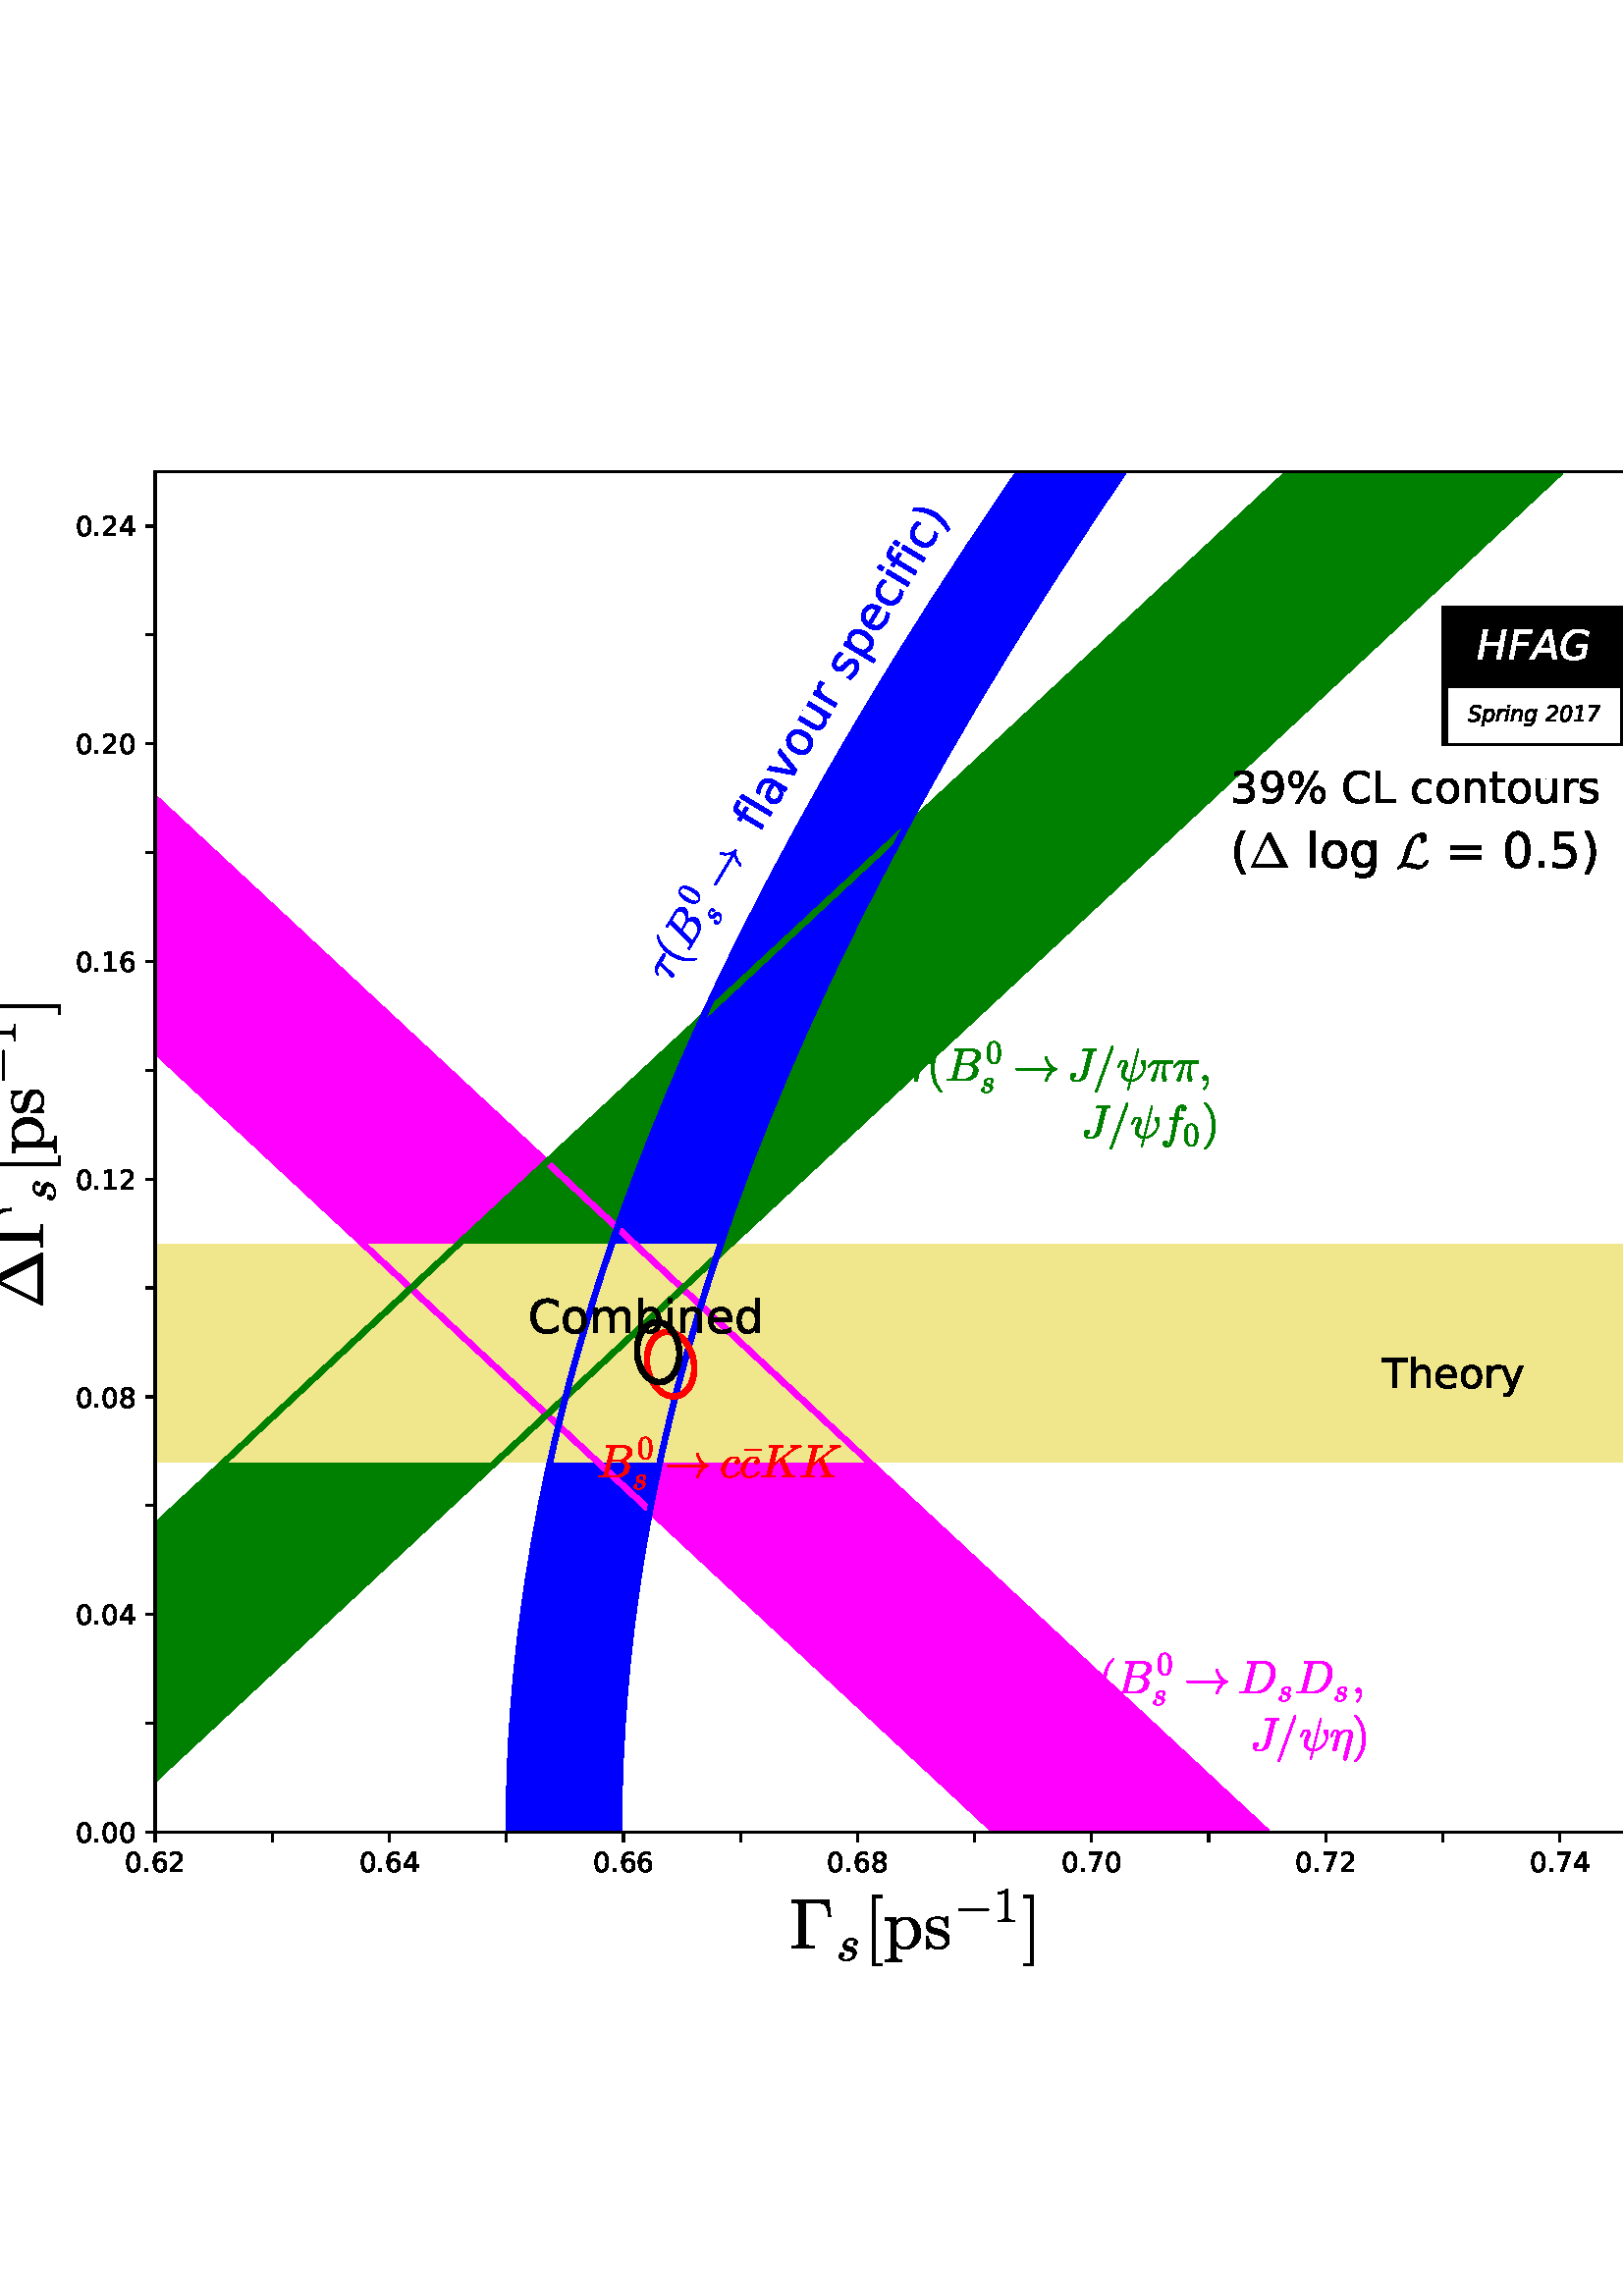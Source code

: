 %!PS-Adobe-3.0 EPSF-3.0
%%Orientation: portrait
%%BoundingBox: -13 112 625 679
%%EndComments
%%BeginProlog
/mpldict 12 dict def
mpldict begin
/m { moveto } bind def
/l { lineto } bind def
/r { rlineto } bind def
/c { curveto } bind def
/cl { closepath } bind def
/box {
m
1 index 0 r
0 exch r
neg 0 r
cl
} bind def
/clipbox {
box
clip
newpath
} bind def
%!PS-Adobe-3.0 Resource-Font
%%Copyright: Copyright (C) 1994, Basil K. Malyshev. All Rights Reserved.012BaKoMa Fonts Collection, Level-B.
25 dict begin
/_d{bind def}bind def
/_m{moveto}_d
/_l{lineto}_d
/_cl{closepath eofill}_d
/_c{curveto}_d
/_sc{7 -1 roll{setcachedevice}{pop pop pop pop pop pop}ifelse}_d
/_e{exec}_d
/FontName /Cmr10 def
/PaintType 0 def
/FontMatrix[.001 0 0 .001 0 0]def
/FontBBox[-44 -250 1009 750]def
/FontType 3 def
/Encoding [ /Delta /Gamma /zero /bracketleft /parenright /bracketright /s /one /parenleft /p /macron ] def
/FontInfo 10 dict dup begin
/FamilyName (cmr10) def
/FullName (cmr10) def
/Notice (Copyright (C) 1994, Basil K. Malyshev. All Rights Reserved.012BaKoMa Fonts Collection, Level-B. ) def
/Weight (Regular) def
/Version (1.1/12-Nov-94) def
/ItalicAngle 0.0 def
/isFixedPitch false def
/UnderlinePosition -133 def
/UnderlineThickness 20 def
end readonly def
/CharStrings 11 dict dup begin
/Delta{833 0 46 0 786 716 _sc
54 0 _m
48 0 46 2 46 8 _c
46 8 46 9 46 9 _c
46 9 47 10 47 11 _c
391 705 _l
394 712 400 716 409 716 _c
423 716 _l
432 716 438 712 441 705 _c
785 11 _l
785 10 786 9 786 9 _c
786 9 786 8 786 8 _c
786 2 783 0 778 0 _c
54 0 _l
120 80 _m
647 80 _l
384 611 _l
120 80 _l
_cl}_d
/Gamma{625 0 31 0 582 683 _sc
31 0 _m
31 35 _l
99 35 134 45 134 67 _c
134 616 _l
134 637 99 648 31 648 _c
31 683 _l
554 683 _l
582 454 _l
553 454 _l
548 496 542 529 536 552 _c
530 575 520 594 507 608 _c
494 622 476 632 452 638 _c
428 644 396 648 355 648 _c
278 648 _l
266 648 256 647 250 646 _c
243 645 237 642 233 638 _c
229 633 227 626 227 616 _c
227 67 _l
227 45 269 35 355 35 _c
355 0 _l
31 0 _l
_cl}_d
/zero{{500 0 39 -21 460 666 _sc
250 -21 _m
168 -21 112 12 83 79 _c
53 146 39 226 39 319 _c
39 377 44 431 55 482 _c
65 533 86 576 118 612 _c
149 648 193 666 250 666 _c
294 666 330 655 358 634 _c
386 612 407 585 422 551 _c
436 517 446 480 452 441 _c
457 402 460 361 460 319 _c
460 261 454 208 444 158 _c
433 108 412 65 381 31 _c
350 -3 306 -21 250 -21 _c
250 4 _m
}_e{287 4 315 23 333 61 _c
351 99 362 141 366 187 _c
370 233 373 283 373 335 _c
373 385 370 431 366 473 _c
362 515 351 554 333 588 _c
315 622 287 640 250 640 _c
212 640 184 622 166 588 _c
148 554 136 515 132 473 _c
128 431 126 385 126 335 _c
126 297 126 262 128 230 _c
130 197 135 163 143 128 _c
151 93 163 64 181 40 _c
198 16 221 4 250 4 _c
_cl}_e}_d
/bracketleft{277 0 118 -249 255 750 _sc
118 -249 _m
118 750 _l
255 750 _l
255 710 _l
158 710 _l
158 -209 _l
255 -209 _l
255 -249 _l
118 -249 _l
_cl}_d
/parenright{{388 0 56 -249 291 750 _sc
65 -249 _m
59 -249 56 -246 56 -240 _c
56 -237 56 -235 58 -234 _c
172 -122 229 38 229 250 _c
229 462 172 623 60 733 _c
57 734 56 737 56 741 _c
56 743 57 745 59 747 _c
61 749 63 750 65 750 _c
74 750 _l
76 750 77 749 79 748 _c
127 710 167 664 199 610 _c
231 556 254 498 269 437 _c
283 376 291 314 291 250 _c
291 202 287 156 279 110 _c
}_e{271 64 258 20 241 -24 _c
223 -68 201 -108 175 -146 _c
148 -184 116 -217 79 -247 _c
77 -248 76 -249 74 -249 _c
65 -249 _l
_cl}_e}_d
/bracketright{277 0 22 -249 159 750 _sc
22 -249 _m
22 -209 _l
119 -209 _l
119 710 _l
22 710 _l
22 750 _l
159 750 _l
159 -249 _l
22 -249 _l
_cl}_d
/s{{394 0 33 -10 360 448 _sc
33 -2 _m
33 160 _l
33 165 36 168 42 168 _c
54 168 _l
58 168 60 165 62 160 _c
80 63 125 15 197 15 _c
228 15 254 22 276 36 _c
297 50 308 73 308 103 _c
308 124 299 142 283 158 _c
266 173 246 183 224 189 _c
157 202 _l
135 206 114 214 96 224 _c
77 234 62 248 50 265 _c
38 281 33 301 33 323 _c
33 352 40 376 56 395 _c
}_e{72 413 92 427 117 435 _c
141 443 168 448 197 448 _c
231 448 260 439 286 421 _c
315 446 _l
315 447 316 448 320 448 _c
327 448 _l
329 448 330 447 332 445 _c
334 443 335 442 335 440 _c
335 309 _l
335 303 332 300 327 300 _c
315 300 _l
309 300 306 303 306 309 _c
306 343 296 371 277 393 _c
257 414 230 425 196 425 _c
166 425 140 419 118 408 _c
96 397 85 378 85 351 _c
}_e{85 332 92 317 108 305 _c
124 293 142 285 164 280 _c
232 267 _l
254 261 275 252 295 240 _c
315 228 330 212 342 194 _c
354 175 360 154 360 130 _c
360 106 355 85 347 67 _c
339 49 327 35 313 23 _c
298 11 280 2 260 -2 _c
240 -7 219 -10 197 -10 _c
155 -10 119 3 90 31 _c
53 -8 _l
53 -9 51 -10 48 -10 _c
42 -10 _l
36 -10 33 -7 33 -2 _c
_cl}_e}_d
/one{500 0 87 0 421 666 _sc
93 0 _m
93 35 _l
176 35 218 45 218 67 _c
218 592 _l
183 575 139 567 87 567 _c
87 602 _l
168 602 230 623 272 666 _c
286 666 _l
288 666 291 665 293 663 _c
295 661 296 659 296 657 _c
296 67 _l
296 45 337 35 421 35 _c
421 0 _l
93 0 _l
_cl}_d
/parenleft{{388 0 97 -249 332 750 _sc
310 -247 _m
272 -217 240 -184 214 -146 _c
187 -108 165 -67 148 -25 _c
131 17 118 62 110 109 _c
101 155 97 202 97 250 _c
97 298 101 345 110 392 _c
118 438 131 483 149 527 _c
166 570 188 611 215 649 _c
242 687 274 720 310 748 _c
310 749 311 750 315 750 _c
324 750 _l
326 750 327 749 329 747 _c
331 745 332 743 332 741 _c
332 738 331 736 330 735 _c
}_e{297 703 270 668 248 632 _c
226 596 209 557 196 516 _c
183 474 174 432 168 388 _c
162 344 159 298 159 250 _c
159 38 215 -122 329 -232 _c
331 -234 332 -236 332 -240 _c
332 -242 331 -244 329 -246 _c
327 -248 326 -249 324 -249 _c
315 -249 _l
311 -249 310 -248 310 -247 _c
_cl}_e}_d
/p{{555 0 26 -193 522 442 _sc
26 -193 _m
26 -158 _l
48 -158 67 -156 82 -152 _c
96 -148 104 -139 104 -126 _c
104 355 _l
104 373 97 384 84 389 _c
71 393 52 396 26 396 _c
26 431 _l
174 442 _l
174 380 _l
192 400 213 415 237 426 _c
261 436 287 442 315 442 _c
354 442 389 431 421 410 _c
453 388 477 360 495 326 _c
513 291 522 254 522 216 _c
522 175 512 137 492 103 _c
}_e{472 68 446 40 412 20 _c
378 0 340 -10 300 -10 _c
251 -10 210 9 177 48 _c
177 -126 _l
177 -139 184 -148 199 -152 _c
213 -156 232 -158 255 -158 _c
255 -193 _l
26 -193 _l
177 97 _m
188 73 204 54 225 38 _c
246 22 269 15 294 15 _c
317 15 337 21 355 33 _c
373 45 388 62 400 83 _c
412 104 420 126 426 149 _c
432 172 435 194 435 216 _c
435 242 430 271 420 302 _c
}_e{410 333 396 359 376 381 _c
356 402 333 413 305 413 _c
278 413 253 406 231 392 _c
208 378 190 360 177 336 _c
177 97 _l
_cl}_e}_d
/macron{500 0 69 555 430 590 _sc
69 555 _m
69 590 _l
430 590 _l
430 555 _l
69 555 _l
_cl}_d
end readonly def

/BuildGlyph
 {exch begin
 CharStrings exch
 2 copy known not{pop /.notdef}if
 true 3 1 roll get exec
 end}_d

/BuildChar {
 1 index /Encoding get exch get
 1 index /BuildGlyph get exec
}_d

FontName currentdict end definefont pop
%!PS-Adobe-3.0 Resource-Font
%%Copyright: Copyright (C) 1994, Basil K. Malyshev. All Rights Reserved.012BaKoMa Fonts Collection, Level-B.
25 dict begin
/_d{bind def}bind def
/_m{moveto}_d
/_l{lineto}_d
/_cl{closepath eofill}_d
/_c{curveto}_d
/_sc{7 -1 roll{setcachedevice}{pop pop pop pop pop pop}ifelse}_d
/_e{exec}_d
/FontName /Cmsy10 def
/PaintType 0 def
/FontMatrix[.001 0 0 .001 0 0]def
/FontBBox[-29 -960 1123 779]def
/FontType 3 def
/Encoding [ /arrowright /minus /L ] def
/FontInfo 10 dict dup begin
/FamilyName (cmsy10) def
/FullName (cmsy10) def
/Notice (Copyright (C) 1994, Basil K. Malyshev. All Rights Reserved.012BaKoMa Fonts Collection, Level-B. ) def
/Weight (Regular) def
/Version (1.1/12-Nov-94) def
/ItalicAngle 0.0 def
/isFixedPitch false def
/UnderlinePosition -133 def
/UnderlineThickness 20 def
end readonly def
/CharStrings 3 dict dup begin
/arrowright{{1000 0 56 -10 943 511 _sc
75 230 _m
69 230 65 232 61 236 _c
57 240 56 245 56 250 _c
56 254 57 259 61 263 _c
65 267 69 270 75 270 _c
834 270 _l
808 288 786 309 766 333 _c
746 357 730 382 717 410 _c
704 438 695 467 690 498 _c
690 506 693 511 700 511 _c
720 511 _l
722 511 724 510 726 508 _c
728 506 729 504 730 502 _c
735 473 744 446 756 422 _c
}_e{768 397 783 374 801 353 _c
819 332 839 314 861 299 _c
883 283 908 271 936 261 _c
940 258 943 254 943 250 _c
943 244 940 241 936 240 _c
901 228 869 210 840 186 _c
811 162 787 133 768 101 _c
749 69 736 35 730 -1 _c
729 -3 728 -5 726 -7 _c
724 -9 722 -10 720 -10 _c
700 -10 _l
693 -10 690 -6 690 2 _c
698 47 715 90 741 130 _c
766 170 797 204 834 230 _c
75 230 _l
}_e{_cl}_e}_d
/minus{777 0 83 230 694 270 _sc
102 230 _m
96 230 92 232 88 236 _c
84 240 83 245 83 250 _c
83 254 84 259 88 263 _c
92 267 96 270 102 270 _c
676 270 _l
681 270 685 267 689 263 _c
692 259 694 254 694 250 _c
694 245 692 240 689 236 _c
685 232 681 230 676 230 _c
102 230 _l
_cl}_d
/L{{689 0 31 -21 656 705 _sc
37 -21 _m
33 -21 31 -18 31 -14 _c
31 -11 32 -8 34 -5 _c
39 2 46 10 56 20 _c
66 30 73 37 77 43 _c
94 67 107 89 117 108 _c
134 143 149 183 161 229 _c
179 301 195 360 210 406 _c
225 451 245 494 269 534 _c
287 565 310 594 338 620 _c
366 646 396 666 430 682 _c
464 697 498 705 534 705 _c
540 705 _l
557 705 571 700 583 692 _c
}_e{595 683 604 671 610 657 _c
616 643 619 627 619 611 _c
619 585 615 568 607 558 _c
583 533 556 518 525 514 _c
519 514 _l
515 514 513 516 513 521 _c
513 521 513 526 515 536 _c
517 545 518 553 518 560 _c
518 581 512 600 502 616 _c
491 632 475 640 454 640 _c
429 640 417 638 417 634 _c
399 621 381 600 364 570 _c
347 540 332 508 320 474 _c
308 440 297 405 287 371 _c
}_e{277 336 268 304 261 274 _c
253 241 242 209 229 179 _c
216 149 201 120 184 94 _c
192 96 201 98 213 98 _c
219 98 _l
242 98 265 95 288 91 _c
311 86 339 79 371 70 _c
403 61 430 54 452 50 _c
473 45 496 43 520 43 _c
527 43 533 46 537 53 _c
541 59 546 68 551 80 _c
555 91 559 99 562 103 _c
572 114 584 124 599 132 _c
613 140 628 145 643 147 _c
649 147 _l
}_e{651 147 652 146 654 145 _c
655 143 656 142 656 140 _c
656 140 655 139 655 137 _c
648 111 633 85 609 60 _c
585 34 557 14 526 0 _c
495 -14 467 -21 442 -21 _c
436 -21 _l
412 -21 390 -18 368 -14 _c
346 -10 318 -3 286 5 _c
254 13 226 20 203 25 _c
180 30 157 33 135 33 _c
105 1 74 -17 43 -21 _c
37 -21 _l
_cl}_e}_d
end readonly def

/BuildGlyph
 {exch begin
 CharStrings exch
 2 copy known not{pop /.notdef}if
 true 3 1 roll get exec
 end}_d

/BuildChar {
 1 index /Encoding get exch get
 1 index /BuildGlyph get exec
}_d

FontName currentdict end definefont pop
%!PS-Adobe-3.0 Resource-Font
%%Copyright: Copyright (C) 1994, Basil K. Malyshev. All Rights Reserved.012BaKoMa Fonts Collection, Level-B.
25 dict begin
/_d{bind def}bind def
/_m{moveto}_d
/_l{lineto}_d
/_cl{closepath eofill}_d
/_c{curveto}_d
/_sc{7 -1 roll{setcachedevice}{pop pop pop pop pop pop}ifelse}_d
/_e{exec}_d
/FontName /Cmmi10 def
/PaintType 0 def
/FontMatrix[.001 0 0 .001 0 0]def
/FontBBox[-34 -250 1048 750]def
/FontType 3 def
/Encoding [ /eta /psi /pi /tau /comma /B /D /J /f /s /slash /c /K ] def
/FontInfo 10 dict dup begin
/FamilyName (cmmi10) def
/FullName (cmmi10) def
/Notice (Copyright (C) 1994, Basil K. Malyshev. All Rights Reserved.012BaKoMa Fonts Collection, Level-B. ) def
/Weight (Regular) def
/Version (1.1/12-Nov-94) def
/ItalicAngle 0.0 def
/isFixedPitch false def
/UnderlinePosition -133 def
/UnderlineThickness 20 def
end readonly def
/CharStrings 13 dict dup begin
/eta{{496 0 27 -215 497 442 _sc
107 -10 _m
99 -10 92 -7 86 -3 _c
80 1 77 8 77 17 _c
77 21 77 24 78 26 _c
153 324 _l
157 342 160 359 160 373 _c
160 401 150 416 131 416 _c
110 416 94 403 84 378 _c
74 353 64 322 55 284 _c
55 282 54 280 52 279 _c
50 278 48 278 47 278 _c
35 278 _l
33 278 31 279 29 281 _c
27 283 27 286 27 288 _c
}_e{34 317 41 342 48 362 _c
54 382 65 400 79 417 _c
93 433 110 442 132 442 _c
156 442 178 434 198 418 _c
217 402 227 382 227 358 _c
246 384 269 404 295 419 _c
321 434 350 442 382 442 _c
416 442 444 432 465 414 _c
486 395 497 368 497 334 _c
497 314 494 295 490 279 _c
374 -183 _l
372 -192 367 -200 359 -206 _c
351 -212 343 -215 333 -215 _c
325 -215 318 -212 312 -207 _c
}_e{306 -202 303 -195 303 -187 _c
303 -183 303 -180 304 -179 _c
419 281 _l
425 308 429 331 429 349 _c
429 367 425 383 417 396 _c
409 409 397 416 380 416 _c
314 416 260 375 217 295 _c
149 22 _l
147 12 142 5 134 -1 _c
126 -7 117 -10 107 -10 _c
_cl}_e}_d
/psi{{651 0 27 -204 634 694 _sc
238 -194 _m
285 -8 _l
256 -8 228 -2 201 8 _c
173 18 151 34 135 55 _c
118 76 110 102 110 133 _c
110 150 113 170 119 192 _c
125 214 131 234 138 253 _c
145 271 155 296 167 326 _c
175 350 180 370 180 386 _c
180 406 172 416 158 416 _c
132 416 110 402 93 375 _c
75 347 63 317 55 284 _c
53 280 51 278 47 278 _c
35 278 _l
}_e{29 278 27 281 27 287 _c
27 290 _l
37 330 54 365 76 396 _c
98 426 126 442 160 442 _c
184 442 204 434 220 418 _c
236 402 245 383 245 359 _c
245 346 242 333 237 320 _c
225 289 215 265 209 247 _c
202 229 195 209 189 187 _c
183 164 180 144 180 126 _c
180 93 190 68 210 50 _c
230 32 257 21 291 17 _c
459 688 _l
460 692 463 694 467 694 _c
479 694 _l
}_e{484 694 487 690 487 684 _c
320 15 _l
331 15 _l
359 15 388 23 419 40 _c
450 56 478 78 504 105 _c
530 132 550 161 565 192 _c
580 223 588 252 588 280 _c
588 300 584 315 578 327 _c
571 338 562 350 552 362 _c
542 374 537 383 537 391 _c
537 404 542 416 553 427 _c
563 437 575 443 589 443 _c
605 443 616 435 623 421 _c
630 406 634 389 634 371 _c
634 351 632 332 628 312 _c
}_e{624 292 618 269 612 243 _c
596 182 564 127 516 79 _c
499 62 481 47 461 33 _c
441 19 419 9 397 1 _c
375 -6 352 -10 330 -10 _c
314 -10 _l
267 -198 _l
265 -202 263 -204 259 -204 _c
247 -204 _l
244 -204 242 -203 240 -201 _c
238 -199 238 -196 238 -194 _c
_cl}_e}_d
/pi{{570 0 24 -10 568 431 _sc
101 17 _m
101 20 102 25 105 33 _c
123 71 141 109 157 147 _c
173 184 187 220 200 256 _c
213 291 225 329 236 369 _c
172 369 _l
147 369 124 361 103 346 _c
82 330 65 311 51 288 _c
49 285 47 284 45 284 _c
33 284 _l
27 284 24 287 24 294 _c
24 295 24 297 26 300 _c
48 336 71 367 96 393 _c
120 418 148 431 180 431 _c
543 431 _l
}_e{549 431 555 428 560 424 _c
565 419 568 413 568 406 _c
568 396 564 387 557 380 _c
550 372 542 369 532 369 _c
405 369 _l
394 317 388 266 387 216 _c
387 152 398 94 421 42 _c
423 38 424 34 424 30 _c
424 22 421 15 417 9 _c
413 3 407 -1 401 -5 _c
394 -8 387 -10 380 -10 _c
362 -10 350 4 344 32 _c
337 60 334 88 334 115 _c
334 153 337 189 344 225 _c
}_e{350 260 361 308 375 369 _c
266 369 _l
213 155 181 38 171 16 _c
161 -1 148 -10 132 -10 _c
124 -10 116 -7 110 -2 _c
104 2 101 9 101 17 _c
_cl}_e}_d
/tau{{437 0 24 -12 512 431 _sc
156 15 _m
156 19 156 23 157 26 _c
262 369 _l
172 369 _l
147 369 124 361 103 346 _c
82 330 65 311 51 288 _c
49 285 47 284 45 284 _c
33 284 _l
27 284 24 287 24 294 _c
24 295 24 297 26 300 _c
48 336 71 367 96 393 _c
120 418 148 431 180 431 _c
487 431 _l
494 431 500 428 505 424 _c
509 419 512 413 512 406 _c
512 396 508 387 501 380 _c
}_e{494 372 486 369 476 369 _c
295 369 _l
228 24 _l
225 13 220 4 213 -2 _c
206 -8 197 -12 186 -12 _c
177 -12 170 -9 164 -4 _c
158 0 156 7 156 15 _c
_cl}_e}_d
/comma{277 0 84 -193 205 110 _sc
99 -179 _m
99 -176 100 -173 103 -171 _c
127 -147 145 -120 159 -90 _c
172 -60 179 -28 179 4 _c
179 16 _l
168 5 155 0 139 0 _c
123 0 110 5 100 16 _c
89 26 84 39 84 55 _c
84 71 89 84 100 94 _c
110 104 123 110 139 110 _c
163 110 180 99 190 77 _c
200 55 205 30 205 4 _c
205 -32 197 -67 183 -101 _c
168 -134 147 -164 120 -191 _c
117 -192 115 -193 114 -193 _c
110 -193 107 -191 104 -188 _c
100 -185 99 -182 99 -179 _c
_cl}_d
/B{{758 0 40 0 756 683 _sc
50 0 _m
43 0 40 4 40 13 _c
40 15 41 17 42 21 _c
42 25 43 28 45 31 _c
47 33 49 35 53 35 _c
72 35 89 35 103 36 _c
117 37 128 39 138 42 _c
146 44 152 53 157 69 _c
294 618 _l
295 624 296 629 296 632 _c
296 639 292 643 284 644 _c
271 646 247 648 212 648 _c
205 648 202 652 202 661 _c
202 663 203 666 204 670 _c
}_e{205 674 206 677 208 679 _c
210 681 212 683 215 683 _c
573 683 _l
595 683 616 680 638 675 _c
659 669 679 661 697 649 _c
715 637 729 623 740 606 _c
750 588 756 568 756 545 _c
756 519 749 496 736 475 _c
723 453 706 435 686 419 _c
666 403 644 389 620 379 _c
596 369 572 361 547 357 _c
565 357 583 353 602 346 _c
620 338 637 328 652 316 _c
666 304 678 289 687 272 _c
}_e{696 255 701 237 701 217 _c
701 177 687 140 659 107 _c
631 73 595 47 553 28 _c
511 9 470 0 430 0 _c
50 0 _l
234 43 _m
234 37 245 35 268 35 _c
411 35 _l
443 35 475 44 505 62 _c
535 80 559 104 577 134 _c
595 164 604 195 604 228 _c
604 248 599 266 591 284 _c
583 302 571 316 555 326 _c
539 336 522 342 502 342 _c
307 342 _l
238 65 _l
}_e{235 55 234 48 234 43 _c
314 368 _m
466 368 _l
498 368 529 376 559 392 _c
589 408 613 431 632 459 _c
651 487 661 516 661 548 _c
661 576 652 600 634 619 _c
616 638 592 648 564 648 _c
427 648 _l
409 648 396 646 390 643 _c
384 639 379 630 375 614 _c
314 368 _l
_cl}_e}_d
/D{{827 0 39 0 803 683 _sc
49 0 _m
42 0 39 4 39 13 _c
39 15 40 18 41 22 _c
41 26 43 29 45 31 _c
47 33 49 35 52 35 _c
92 35 121 37 137 42 _c
145 44 152 53 156 69 _c
293 618 _l
294 624 295 629 295 632 _c
295 639 291 643 283 644 _c
270 646 246 648 211 648 _c
204 648 201 652 201 661 _c
201 663 202 666 203 670 _c
204 674 205 677 207 679 _c
}_e{209 681 211 683 214 683 _c
573 683 _l
619 683 660 671 695 649 _c
730 626 757 595 775 557 _c
793 519 803 477 803 431 _c
803 379 792 328 771 277 _c
750 226 720 179 682 137 _c
644 95 600 61 552 37 _c
503 12 453 0 402 0 _c
49 0 _l
236 43 _m
236 37 247 35 270 35 _c
386 35 _l
423 35 459 42 493 58 _c
527 73 558 94 586 121 _c
611 146 633 179 652 220 _c
}_e{671 260 686 303 697 347 _c
707 391 713 432 713 469 _c
713 496 709 520 701 542 _c
693 564 681 582 667 598 _c
653 614 635 626 613 635 _c
591 643 566 648 539 648 _c
429 648 _l
411 648 399 646 393 643 _c
387 640 381 630 377 614 _c
240 65 _l
237 57 236 49 236 43 _c
_cl}_e}_d
/J{{554 0 69 -21 633 683 _sc
109 60 _m
115 41 127 27 145 18 _c
162 8 181 4 202 4 _c
222 4 242 11 262 25 _c
282 39 298 58 312 80 _c
325 102 334 123 340 145 _c
458 618 _l
458 620 459 622 459 624 _c
459 625 459 626 460 628 _c
460 635 457 639 452 641 _c
434 645 399 648 345 648 _c
338 648 335 652 335 661 _c
336 666 337 670 338 673 _c
338 676 340 678 342 680 _c
}_e{344 682 348 683 352 683 _c
623 683 _l
629 683 633 678 633 670 _c
630 655 626 648 620 648 _c
596 648 579 646 567 642 _c
555 638 546 629 542 614 _c
424 141 _l
416 110 401 82 378 57 _c
355 32 328 13 296 0 _c
264 -14 233 -21 201 -21 _c
165 -21 134 -11 108 8 _c
82 27 69 53 69 87 _c
69 109 75 128 87 144 _c
99 160 116 168 138 168 _c
150 168 161 164 170 156 _c
}_e{178 148 183 138 183 126 _c
183 108 176 92 163 79 _c
149 65 134 59 116 59 _c
112 59 110 59 109 60 _c
_cl}_e}_d
/f{{489 0 53 -204 552 705 _sc
97 -164 _m
109 -173 124 -178 142 -178 _c
166 -178 185 -151 200 -99 _c
206 -73 223 9 251 151 _c
297 396 _l
211 396 _l
204 396 201 400 201 409 _c
203 423 208 431 214 431 _c
303 431 _l
315 496 _l
319 516 322 533 326 548 _c
329 562 332 576 336 588 _c
340 600 345 614 353 630 _c
364 652 379 670 399 684 _c
418 698 439 705 462 705 _c
476 705 490 702 504 697 _c
}_e{518 691 529 683 538 673 _c
547 662 552 649 552 635 _c
552 617 546 602 535 590 _c
523 578 510 572 494 572 _c
483 572 474 575 466 582 _c
458 588 455 597 455 608 _c
455 622 460 635 470 646 _c
480 657 492 663 507 665 _c
494 674 479 679 461 679 _c
451 679 441 674 432 665 _c
423 655 417 645 415 635 _c
411 617 401 571 387 497 _c
375 431 _l
478 431 _l
484 431 488 426 488 418 _c
}_e{487 416 486 413 485 409 _c
484 405 483 401 481 399 _c
479 397 477 396 475 396 _c
368 396 _l
322 152 _l
316 116 309 80 301 44 _c
293 8 283 -29 269 -68 _c
255 -106 238 -139 216 -165 _c
194 -191 169 -204 140 -204 _c
117 -204 97 -197 79 -185 _c
61 -172 53 -155 53 -134 _c
53 -116 58 -101 69 -89 _c
80 -77 94 -71 111 -71 _c
121 -71 130 -74 138 -81 _c
146 -87 150 -96 150 -107 _c
}_e{150 -121 144 -134 134 -146 _c
123 -158 111 -164 97 -164 _c
_cl}_e}_d
/s{{468 0 52 -10 419 442 _sc
87 61 _m
105 30 141 15 195 15 _c
218 15 240 19 261 27 _c
282 35 300 47 314 63 _c
328 79 335 98 335 121 _c
335 138 328 152 316 163 _c
304 174 289 182 271 186 _c
217 197 _l
192 203 172 214 156 231 _c
140 248 132 269 132 293 _c
132 322 140 348 156 371 _c
172 394 193 412 219 424 _c
245 436 273 442 302 442 _c
332 442 359 434 383 420 _c
}_e{407 405 419 384 419 356 _c
419 340 414 327 406 315 _c
397 303 385 298 370 298 _c
361 298 353 300 347 306 _c
341 312 338 319 338 328 _c
338 336 340 343 344 351 _c
348 358 354 364 362 368 _c
369 372 377 375 385 375 _c
379 389 368 399 352 406 _c
336 412 318 416 300 416 _c
282 416 265 412 249 406 _c
232 399 218 389 208 376 _c
198 362 193 347 193 329 _c
}_e{193 317 197 306 205 297 _c
213 288 224 282 237 278 _c
295 266 _l
313 262 330 255 346 245 _c
361 235 373 222 382 207 _c
391 192 396 175 396 156 _c
396 131 389 106 375 82 _c
361 58 344 39 324 25 _c
288 1 245 -10 194 -10 _c
158 -10 126 -2 96 14 _c
66 30 52 54 52 86 _c
52 104 57 119 67 133 _c
77 147 92 154 111 154 _c
121 154 130 150 138 144 _c
}_e{145 137 149 128 149 118 _c
149 102 143 89 132 78 _c
120 66 107 61 92 61 _c
87 61 _l
_cl}_e}_d
/slash{500 0 56 -249 443 750 _sc
56 -229 _m
56 -227 56 -225 57 -225 _c
405 738 _l
406 742 408 745 412 747 _c
415 749 419 750 423 750 _c
429 750 433 748 437 744 _c
441 740 443 736 443 730 _c
443 726 _l
95 -237 _l
91 -245 84 -249 76 -249 _c
70 -249 66 -247 62 -243 _c
58 -239 56 -234 56 -229 _c
_cl}_d
/c{{432 0 40 -10 430 442 _sc
117 119 _m
117 90 124 65 139 45 _c
154 25 175 15 203 15 _c
243 15 281 24 318 42 _c
354 60 384 86 407 118 _c
409 120 411 121 415 121 _c
418 121 421 119 425 115 _c
428 111 430 108 430 105 _c
430 102 429 100 428 99 _c
404 65 371 38 330 19 _c
288 0 245 -10 201 -10 _c
169 -10 140 -2 116 12 _c
92 26 73 46 60 72 _c
}_e{46 97 40 126 40 158 _c
40 203 52 248 77 292 _c
102 336 135 372 177 400 _c
219 428 263 442 309 442 _c
339 442 366 434 390 420 _c
414 405 426 384 426 356 _c
426 338 420 322 410 309 _c
399 296 385 290 367 290 _c
356 290 347 293 340 300 _c
332 306 329 315 329 326 _c
329 342 334 355 346 366 _c
357 377 370 383 386 383 _c
388 383 _l
380 394 368 402 354 408 _c
}_e{339 413 324 416 308 416 _c
269 416 235 399 206 366 _c
176 332 154 292 139 246 _c
124 200 117 157 117 119 _c
_cl}_e}_d
/K{{849 0 37 0 890 683 _sc
47 0 _m
40 0 37 4 37 13 _c
37 15 38 18 39 22 _c
40 26 41 29 43 31 _c
45 33 47 35 50 35 _c
90 35 119 37 135 42 _c
143 44 150 53 154 69 _c
291 618 _l
292 624 293 629 293 632 _c
293 639 289 643 281 644 _c
268 646 244 648 209 648 _c
202 648 199 652 199 661 _c
201 669 203 675 205 678 _c
206 681 210 683 216 683 _c
}_e{485 683 _l
491 683 495 678 495 670 _c
495 668 494 665 493 661 _c
492 657 491 654 489 652 _c
487 649 485 648 482 648 _c
441 648 413 645 397 641 _c
388 637 382 628 378 614 _c
297 290 _l
689 593 _l
689 594 693 598 701 606 _c
709 614 713 621 713 629 _c
713 641 701 648 679 648 _c
672 648 669 652 669 661 _c
670 666 671 670 672 673 _c
672 676 674 678 676 680 _c
}_e{678 682 682 683 686 683 _c
880 683 _l
883 683 885 681 887 679 _c
889 676 890 673 890 670 _c
890 668 889 665 888 661 _c
886 657 885 653 883 651 _c
881 649 879 648 876 648 _c
827 648 774 625 716 580 _c
715 580 714 579 714 579 _c
713 579 712 579 712 579 _c
711 579 711 578 711 578 _c
505 418 _l
655 67 _l
663 52 673 43 684 40 _c
694 36 710 35 732 35 _c
}_e{738 35 742 30 742 22 _c
740 14 738 8 736 5 _c
734 1 730 0 725 0 _c
493 0 _l
487 0 484 4 484 13 _c
484 19 485 25 487 29 _c
488 33 491 35 497 35 _c
513 35 528 36 540 40 _c
552 43 558 51 558 64 _c
558 68 557 72 557 74 _c
433 363 _l
287 250 _l
241 65 _l
239 57 239 52 239 51 _c
239 44 243 40 251 39 _c
263 36 287 35 323 35 _c
}_e{329 35 333 30 333 22 _c
331 12 329 6 328 4 _c
326 1 322 0 316 0 _c
47 0 _l
_cl}_e}_d
end readonly def

/BuildGlyph
 {exch begin
 CharStrings exch
 2 copy known not{pop /.notdef}if
 true 3 1 roll get exec
 end}_d

/BuildChar {
 1 index /Encoding get exch get
 1 index /BuildGlyph get exec
}_d

FontName currentdict end definefont pop
%!PS-Adobe-3.0 Resource-Font
%%Copyright: Copyright (c) 2003 by Bitstream, Inc. All Rights Reserved. Copyright (c) 2006 by Tavmjong Bah. All Rights Reserved. DejaVu changes are in public domain 
25 dict begin
/_d{bind def}bind def
/_m{moveto}_d
/_l{lineto}_d
/_cl{closepath eofill}_d
/_c{curveto}_d
/_sc{7 -1 roll{setcachedevice}{pop pop pop pop pop pop}ifelse}_d
/_e{exec}_d
/FontName /DejaVuSans def
/PaintType 0 def
/FontMatrix[.001 0 0 .001 0 0]def
/FontBBox[-1021 -463 1793 1232]def
/FontType 3 def
/Encoding [ /space /percent /parenleft /parenright /period /zero /one /two /three /four /five /six /seven /eight /nine /equal /C /L /T /a /b /c /d /e /f /g /h /i /l /m /n /o /p /r /s /t /u /v /y ] def
/FontInfo 10 dict dup begin
/FamilyName (DejaVu Sans) def
/FullName (DejaVu Sans) def
/Notice (Copyright (c) 2003 by Bitstream, Inc. All Rights Reserved. Copyright (c) 2006 by Tavmjong Bah. All Rights Reserved. DejaVu changes are in public domain ) def
/Weight (Book) def
/Version (Version 2.35) def
/ItalicAngle 0.0 def
/isFixedPitch false def
/UnderlinePosition -130 def
/UnderlineThickness 90 def
end readonly def
/CharStrings 39 dict dup begin
/space{318 0 0 0 0 0 _sc
}_d
/percent{{950 0 55 -13 895 742 _sc
727 321 _m
699 321 676 309 660 285 _c
644 261 636 227 636 184 _c
636 142 644 108 660 84 _c
676 60 699 48 727 48 _c
755 48 777 60 793 84 _c
809 108 817 142 817 184 _c
817 226 809 260 793 284 _c
777 308 755 321 727 321 _c
727 383 _m
778 383 819 365 849 329 _c
879 293 895 244 895 184 _c
895 123 879 75 849 40 _c
819 4 778 -13 727 -13 _c
}_e{675 -13 633 4 603 40 _c
573 75 558 123 558 184 _c
558 245 573 293 603 329 _c
633 365 675 383 727 383 _c
223 680 _m
195 680 173 667 157 643 _c
141 619 133 586 133 544 _c
133 500 141 467 157 443 _c
173 419 195 407 223 407 _c
251 407 274 419 290 443 _c
306 467 314 500 314 544 _c
314 586 305 619 289 643 _c
273 667 251 680 223 680 _c
664 742 _m
742 742 _l
286 -13 _l
}_e{208 -13 _l
664 742 _l
223 742 _m
274 742 315 724 346 688 _c
376 652 392 604 392 544 _c
392 482 376 434 346 398 _c
316 362 275 345 223 345 _c
171 345 130 362 100 398 _c
70 434 55 482 55 544 _c
55 604 70 652 100 688 _c
130 724 171 742 223 742 _c
_cl}_e}_d
/parenleft{390 0 86 -131 310 759 _sc
310 759 _m
266 683 234 609 213 536 _c
191 463 181 389 181 314 _c
181 238 191 164 213 91 _c
234 17 266 -56 310 -131 _c
232 -131 _l
183 -54 146 20 122 94 _c
98 168 86 241 86 314 _c
86 386 98 459 122 533 _c
146 607 182 682 232 759 _c
310 759 _l
_cl}_d
/parenright{390 0 80 -131 304 759 _sc
80 759 _m
158 759 _l
206 682 243 607 267 533 _c
291 459 304 386 304 314 _c
304 241 291 168 267 94 _c
243 20 206 -54 158 -131 _c
80 -131 _l
123 -56 155 17 177 91 _c
198 164 209 238 209 314 _c
209 389 198 463 177 536 _c
155 609 123 683 80 759 _c
_cl}_d
/period{318 0 107 0 210 124 _sc
107 124 _m
210 124 _l
210 0 _l
107 0 _l
107 124 _l
_cl}_d
/zero{636 0 66 -13 570 742 _sc
318 664 _m
267 664 229 639 203 589 _c
177 539 165 464 165 364 _c
165 264 177 189 203 139 _c
229 89 267 64 318 64 _c
369 64 407 89 433 139 _c
458 189 471 264 471 364 _c
471 464 458 539 433 589 _c
407 639 369 664 318 664 _c
318 742 _m
399 742 461 709 505 645 _c
548 580 570 486 570 364 _c
570 241 548 147 505 83 _c
461 19 399 -13 318 -13 _c
236 -13 173 19 130 83 _c
87 147 66 241 66 364 _c
66 486 87 580 130 645 _c
173 709 236 742 318 742 _c
_cl}_d
/one{636 0 110 0 544 729 _sc
124 83 _m
285 83 _l
285 639 _l
110 604 _l
110 694 _l
284 729 _l
383 729 _l
383 83 _l
544 83 _l
544 0 _l
124 0 _l
124 83 _l
_cl}_d
/two{{636 0 73 0 536 742 _sc
192 83 _m
536 83 _l
536 0 _l
73 0 _l
73 83 _l
110 121 161 173 226 239 _c
290 304 331 346 348 365 _c
380 400 402 430 414 455 _c
426 479 433 504 433 528 _c
433 566 419 598 392 622 _c
365 646 330 659 286 659 _c
255 659 222 653 188 643 _c
154 632 117 616 78 594 _c
78 694 _l
118 710 155 722 189 730 _c
223 738 255 742 284 742 _c
}_e{359 742 419 723 464 685 _c
509 647 532 597 532 534 _c
532 504 526 475 515 449 _c
504 422 484 390 454 354 _c
446 344 420 317 376 272 _c
332 227 271 164 192 83 _c
_cl}_e}_d
/three{{636 0 76 -13 556 742 _sc
406 393 _m
453 383 490 362 516 330 _c
542 298 556 258 556 212 _c
556 140 531 84 482 45 _c
432 6 362 -13 271 -13 _c
240 -13 208 -10 176 -4 _c
144 1 110 10 76 22 _c
76 117 _l
103 101 133 89 166 81 _c
198 73 232 69 268 69 _c
330 69 377 81 409 105 _c
441 129 458 165 458 212 _c
458 254 443 288 413 312 _c
383 336 341 349 287 349 _c
}_e{202 349 _l
202 430 _l
291 430 _l
339 430 376 439 402 459 _c
428 478 441 506 441 543 _c
441 580 427 609 401 629 _c
374 649 336 659 287 659 _c
260 659 231 656 200 650 _c
169 644 135 635 98 623 _c
98 711 _l
135 721 170 729 203 734 _c
235 739 266 742 296 742 _c
370 742 429 725 473 691 _c
517 657 539 611 539 553 _c
539 513 527 479 504 451 _c
481 423 448 403 406 393 _c
_cl}_e}_d
/four{636 0 49 0 580 729 _sc
378 643 _m
129 254 _l
378 254 _l
378 643 _l
352 729 _m
476 729 _l
476 254 _l
580 254 _l
580 172 _l
476 172 _l
476 0 _l
378 0 _l
378 172 _l
49 172 _l
49 267 _l
352 729 _l
_cl}_d
/five{{636 0 77 -13 549 729 _sc
108 729 _m
495 729 _l
495 646 _l
198 646 _l
198 467 _l
212 472 227 476 241 478 _c
255 480 270 482 284 482 _c
365 482 429 459 477 415 _c
525 370 549 310 549 234 _c
549 155 524 94 475 51 _c
426 8 357 -13 269 -13 _c
238 -13 207 -10 175 -6 _c
143 -1 111 6 77 17 _c
77 116 _l
106 100 136 88 168 80 _c
199 72 232 69 267 69 _c
}_e{323 69 368 83 401 113 _c
433 143 450 183 450 234 _c
450 284 433 324 401 354 _c
368 384 323 399 267 399 _c
241 399 214 396 188 390 _c
162 384 135 375 108 363 _c
108 729 _l
_cl}_e}_d
/six{{636 0 70 -13 573 742 _sc
330 404 _m
286 404 251 388 225 358 _c
199 328 186 286 186 234 _c
186 181 199 139 225 109 _c
251 79 286 64 330 64 _c
374 64 409 79 435 109 _c
461 139 474 181 474 234 _c
474 286 461 328 435 358 _c
409 388 374 404 330 404 _c
526 713 _m
526 623 _l
501 635 476 644 451 650 _c
425 656 400 659 376 659 _c
310 659 260 637 226 593 _c
}_e{192 549 172 482 168 394 _c
187 422 211 444 240 459 _c
269 474 301 482 336 482 _c
409 482 467 459 509 415 _c
551 371 573 310 573 234 _c
573 159 550 99 506 54 _c
462 9 403 -13 330 -13 _c
246 -13 181 19 137 83 _c
92 147 70 241 70 364 _c
70 479 97 571 152 639 _c
206 707 280 742 372 742 _c
396 742 421 739 447 735 _c
472 730 498 723 526 713 _c
_cl}_e}_d
/seven{636 0 82 0 551 729 _sc
82 729 _m
551 729 _l
551 687 _l
286 0 _l
183 0 _l
432 646 _l
82 646 _l
82 729 _l
_cl}_d
/eight{{636 0 68 -13 568 742 _sc
318 346 _m
271 346 234 333 207 308 _c
180 283 167 249 167 205 _c
167 161 180 126 207 101 _c
234 76 271 64 318 64 _c
364 64 401 76 428 102 _c
455 127 469 161 469 205 _c
469 249 455 283 429 308 _c
402 333 365 346 318 346 _c
219 388 _m
177 398 144 418 120 447 _c
96 476 85 511 85 553 _c
85 611 105 657 147 691 _c
188 725 245 742 318 742 _c
}_e{390 742 447 725 489 691 _c
530 657 551 611 551 553 _c
551 511 539 476 515 447 _c
491 418 459 398 417 388 _c
464 377 501 355 528 323 _c
554 291 568 251 568 205 _c
568 134 546 80 503 43 _c
459 5 398 -13 318 -13 _c
237 -13 175 5 132 43 _c
89 80 68 134 68 205 _c
68 251 81 291 108 323 _c
134 355 171 377 219 388 _c
183 544 _m
183 506 194 476 218 455 _c
}_e{242 434 275 424 318 424 _c
360 424 393 434 417 455 _c
441 476 453 506 453 544 _c
453 582 441 611 417 632 _c
393 653 360 664 318 664 _c
275 664 242 653 218 632 _c
194 611 183 582 183 544 _c
_cl}_e}_d
/nine{{636 0 63 -13 566 742 _sc
110 15 _m
110 105 _l
134 93 159 84 185 78 _c
210 72 235 69 260 69 _c
324 69 374 90 408 134 _c
442 178 462 244 468 334 _c
448 306 424 284 396 269 _c
367 254 335 247 300 247 _c
226 247 168 269 126 313 _c
84 357 63 417 63 494 _c
63 568 85 628 129 674 _c
173 719 232 742 306 742 _c
390 742 455 709 499 645 _c
543 580 566 486 566 364 _c
}_e{566 248 538 157 484 89 _c
429 21 356 -13 264 -13 _c
239 -13 214 -10 189 -6 _c
163 -2 137 5 110 15 _c
306 324 _m
350 324 385 339 411 369 _c
437 399 450 441 450 494 _c
450 546 437 588 411 618 _c
385 648 350 664 306 664 _c
262 664 227 648 201 618 _c
175 588 162 546 162 494 _c
162 441 175 399 201 369 _c
227 339 262 324 306 324 _c
_cl}_e}_d
/equal{838 0 106 172 732 454 _sc
106 454 _m
732 454 _l
732 372 _l
106 372 _l
106 454 _l
106 255 _m
732 255 _l
732 172 _l
106 172 _l
106 255 _l
_cl}_d
/C{{698 0 56 -13 644 742 _sc
644 673 _m
644 569 _l
610 599 575 622 537 638 _c
499 653 460 661 418 661 _c
334 661 270 635 226 584 _c
182 533 160 460 160 364 _c
160 268 182 194 226 143 _c
270 92 334 67 418 67 _c
460 67 499 74 537 90 _c
575 105 610 128 644 159 _c
644 56 _l
609 32 572 15 534 4 _c
496 -7 455 -13 412 -13 _c
302 -13 215 20 151 87 _c
}_e{87 154 56 246 56 364 _c
56 481 87 573 151 641 _c
215 708 302 742 412 742 _c
456 742 497 736 535 725 _c
573 713 610 696 644 673 _c
_cl}_e}_d
/L{557 0 98 0 552 729 _sc
98 729 _m
197 729 _l
197 83 _l
552 83 _l
552 0 _l
98 0 _l
98 729 _l
_cl}_d
/T{611 0 -2 0 614 729 _sc
-2 729 _m
614 729 _l
614 646 _l
355 646 _l
355 0 _l
256 0 _l
256 646 _l
-2 646 _l
-2 729 _l
_cl}_d
/a{{613 0 60 -13 522 560 _sc
343 275 _m
270 275 220 266 192 250 _c
164 233 150 205 150 165 _c
150 133 160 107 181 89 _c
202 70 231 61 267 61 _c
317 61 357 78 387 114 _c
417 149 432 196 432 255 _c
432 275 _l
343 275 _l
522 312 _m
522 0 _l
432 0 _l
432 83 _l
411 49 385 25 355 10 _c
325 -5 287 -13 243 -13 _c
187 -13 142 2 109 33 _c
76 64 60 106 60 159 _c
}_e{60 220 80 266 122 298 _c
163 329 224 345 306 345 _c
432 345 _l
432 354 _l
432 395 418 427 391 450 _c
364 472 326 484 277 484 _c
245 484 215 480 185 472 _c
155 464 127 453 100 439 _c
100 522 _l
132 534 164 544 195 550 _c
226 556 256 560 286 560 _c
365 560 424 539 463 498 _c
502 457 522 395 522 312 _c
_cl}_e}_d
/b{{635 0 91 -13 580 760 _sc
487 273 _m
487 339 473 390 446 428 _c
418 466 381 485 334 485 _c
286 485 249 466 222 428 _c
194 390 181 339 181 273 _c
181 207 194 155 222 117 _c
249 79 286 61 334 61 _c
381 61 418 79 446 117 _c
473 155 487 207 487 273 _c
181 464 _m
199 496 223 520 252 536 _c
281 552 316 560 356 560 _c
422 560 476 533 518 481 _c
559 428 580 359 580 273 _c
}_e{580 187 559 117 518 65 _c
476 13 422 -13 356 -13 _c
316 -13 281 -5 252 10 _c
223 25 199 49 181 82 _c
181 0 _l
91 0 _l
91 760 _l
181 760 _l
181 464 _l
_cl}_e}_d
/c{{550 0 55 -13 488 560 _sc
488 526 _m
488 442 _l
462 456 437 466 411 473 _c
385 480 360 484 334 484 _c
276 484 230 465 198 428 _c
166 391 150 339 150 273 _c
150 206 166 154 198 117 _c
230 80 276 62 334 62 _c
360 62 385 65 411 72 _c
437 79 462 90 488 104 _c
488 21 _l
462 9 436 0 410 -5 _c
383 -10 354 -13 324 -13 _c
242 -13 176 12 128 64 _c
}_e{79 115 55 185 55 273 _c
55 362 79 432 128 483 _c
177 534 244 560 330 560 _c
358 560 385 557 411 551 _c
437 545 463 537 488 526 _c
_cl}_e}_d
/d{{635 0 55 -13 544 760 _sc
454 464 _m
454 760 _l
544 760 _l
544 0 _l
454 0 _l
454 82 _l
435 49 411 25 382 10 _c
353 -5 319 -13 279 -13 _c
213 -13 159 13 117 65 _c
75 117 55 187 55 273 _c
55 359 75 428 117 481 _c
159 533 213 560 279 560 _c
319 560 353 552 382 536 _c
411 520 435 496 454 464 _c
148 273 _m
148 207 161 155 188 117 _c
215 79 253 61 301 61 _c
}_e{348 61 385 79 413 117 _c
440 155 454 207 454 273 _c
454 339 440 390 413 428 _c
385 466 348 485 301 485 _c
253 485 215 466 188 428 _c
161 390 148 339 148 273 _c
_cl}_e}_d
/e{{615 0 55 -13 562 560 _sc
562 296 _m
562 252 _l
149 252 _l
153 190 171 142 205 110 _c
238 78 284 62 344 62 _c
378 62 412 66 444 74 _c
476 82 509 95 541 113 _c
541 28 _l
509 14 476 3 442 -3 _c
408 -9 373 -13 339 -13 _c
251 -13 182 12 131 62 _c
80 112 55 181 55 268 _c
55 357 79 428 127 481 _c
175 533 241 560 323 560 _c
397 560 455 536 498 489 _c
}_e{540 441 562 377 562 296 _c
472 322 _m
471 371 457 410 431 440 _c
404 469 368 484 324 484 _c
274 484 234 469 204 441 _c
174 413 156 373 152 322 _c
472 322 _l
_cl}_e}_d
/f{352 0 23 0 371 760 _sc
371 760 _m
371 685 _l
285 685 _l
253 685 230 678 218 665 _c
205 652 199 629 199 595 _c
199 547 _l
347 547 _l
347 477 _l
199 477 _l
199 0 _l
109 0 _l
109 477 _l
23 477 _l
23 547 _l
109 547 _l
109 585 _l
109 645 123 690 151 718 _c
179 746 224 760 286 760 _c
371 760 _l
_cl}_d
/g{{635 0 55 -207 544 560 _sc
454 280 _m
454 344 440 395 414 431 _c
387 467 349 485 301 485 _c
253 485 215 467 188 431 _c
161 395 148 344 148 280 _c
148 215 161 165 188 129 _c
215 93 253 75 301 75 _c
349 75 387 93 414 129 _c
440 165 454 215 454 280 _c
544 68 _m
544 -24 523 -93 482 -139 _c
440 -184 377 -207 292 -207 _c
260 -207 231 -204 203 -200 _c
175 -195 147 -188 121 -178 _c
}_e{121 -91 _l
147 -105 173 -115 199 -122 _c
225 -129 251 -133 278 -133 _c
336 -133 380 -117 410 -87 _c
439 -56 454 -10 454 52 _c
454 96 _l
435 64 411 40 382 24 _c
353 8 319 0 279 0 _c
211 0 157 25 116 76 _c
75 127 55 195 55 280 _c
55 364 75 432 116 483 _c
157 534 211 560 279 560 _c
319 560 353 552 382 536 _c
411 520 435 496 454 464 _c
454 547 _l
544 547 _l
}_e{544 68 _l
_cl}_e}_d
/h{634 0 91 0 549 760 _sc
549 330 _m
549 0 _l
459 0 _l
459 327 _l
459 379 448 417 428 443 _c
408 469 378 482 338 482 _c
289 482 251 466 223 435 _c
195 404 181 362 181 309 _c
181 0 _l
91 0 _l
91 760 _l
181 760 _l
181 462 _l
202 494 227 519 257 535 _c
286 551 320 560 358 560 _c
420 560 468 540 500 501 _c
532 462 549 405 549 330 _c
_cl}_d
/i{278 0 94 0 184 760 _sc
94 547 _m
184 547 _l
184 0 _l
94 0 _l
94 547 _l
94 760 _m
184 760 _l
184 646 _l
94 646 _l
94 760 _l
_cl}_d
/l{278 0 94 0 184 760 _sc
94 760 _m
184 760 _l
184 0 _l
94 0 _l
94 760 _l
_cl}_d
/m{{974 0 91 0 889 560 _sc
520 442 _m
542 482 569 511 600 531 _c
631 550 668 560 711 560 _c
767 560 811 540 842 500 _c
873 460 889 403 889 330 _c
889 0 _l
799 0 _l
799 327 _l
799 379 789 418 771 444 _c
752 469 724 482 686 482 _c
639 482 602 466 575 435 _c
548 404 535 362 535 309 _c
535 0 _l
445 0 _l
445 327 _l
445 379 435 418 417 444 _c
398 469 369 482 331 482 _c
}_e{285 482 248 466 221 435 _c
194 404 181 362 181 309 _c
181 0 _l
91 0 _l
91 547 _l
181 547 _l
181 462 _l
201 495 226 520 255 536 _c
283 552 317 560 357 560 _c
397 560 430 550 458 530 _c
486 510 506 480 520 442 _c
_cl}_e}_d
/n{634 0 91 0 549 560 _sc
549 330 _m
549 0 _l
459 0 _l
459 327 _l
459 379 448 417 428 443 _c
408 469 378 482 338 482 _c
289 482 251 466 223 435 _c
195 404 181 362 181 309 _c
181 0 _l
91 0 _l
91 547 _l
181 547 _l
181 462 _l
202 494 227 519 257 535 _c
286 551 320 560 358 560 _c
420 560 468 540 500 501 _c
532 462 549 405 549 330 _c
_cl}_d
/o{612 0 55 -13 557 560 _sc
306 484 _m
258 484 220 465 192 427 _c
164 389 150 338 150 273 _c
150 207 163 156 191 118 _c
219 80 257 62 306 62 _c
354 62 392 80 420 118 _c
448 156 462 207 462 273 _c
462 337 448 389 420 427 _c
392 465 354 484 306 484 _c
306 560 _m
384 560 445 534 490 484 _c
534 433 557 363 557 273 _c
557 183 534 113 490 63 _c
445 12 384 -13 306 -13 _c
227 -13 165 12 121 63 _c
77 113 55 183 55 273 _c
55 363 77 433 121 484 _c
165 534 227 560 306 560 _c
_cl}_d
/p{{635 0 91 -207 580 560 _sc
181 82 _m
181 -207 _l
91 -207 _l
91 547 _l
181 547 _l
181 464 _l
199 496 223 520 252 536 _c
281 552 316 560 356 560 _c
422 560 476 533 518 481 _c
559 428 580 359 580 273 _c
580 187 559 117 518 65 _c
476 13 422 -13 356 -13 _c
316 -13 281 -5 252 10 _c
223 25 199 49 181 82 _c
487 273 _m
487 339 473 390 446 428 _c
418 466 381 485 334 485 _c
}_e{286 485 249 466 222 428 _c
194 390 181 339 181 273 _c
181 207 194 155 222 117 _c
249 79 286 61 334 61 _c
381 61 418 79 446 117 _c
473 155 487 207 487 273 _c
_cl}_e}_d
/r{411 0 91 0 411 560 _sc
411 463 _m
401 469 390 473 378 476 _c
366 478 353 480 339 480 _c
288 480 249 463 222 430 _c
194 397 181 350 181 288 _c
181 0 _l
91 0 _l
91 547 _l
181 547 _l
181 462 _l
199 495 224 520 254 536 _c
284 552 321 560 365 560 _c
371 560 378 559 386 559 _c
393 558 401 557 411 555 _c
411 463 _l
_cl}_d
/s{{521 0 54 -13 472 560 _sc
443 531 _m
443 446 _l
417 458 391 468 364 475 _c
336 481 308 485 279 485 _c
234 485 200 478 178 464 _c
156 450 145 430 145 403 _c
145 382 153 366 169 354 _c
185 342 217 330 265 320 _c
296 313 _l
360 299 405 279 432 255 _c
458 230 472 195 472 151 _c
472 100 452 60 412 31 _c
372 1 316 -13 246 -13 _c
216 -13 186 -10 154 -5 _c
}_e{122 0 89 8 54 20 _c
54 113 _l
87 95 120 82 152 74 _c
184 65 216 61 248 61 _c
290 61 323 68 346 82 _c
368 96 380 117 380 144 _c
380 168 371 187 355 200 _c
339 213 303 226 247 238 _c
216 245 _l
160 257 119 275 95 299 _c
70 323 58 356 58 399 _c
58 450 76 490 112 518 _c
148 546 200 560 268 560 _c
301 560 332 557 362 552 _c
391 547 418 540 443 531 _c
}_e{_cl}_e}_d
/t{392 0 27 0 368 702 _sc
183 702 _m
183 547 _l
368 547 _l
368 477 _l
183 477 _l
183 180 _l
183 135 189 106 201 94 _c
213 81 238 75 276 75 _c
368 75 _l
368 0 _l
276 0 _l
206 0 158 13 132 39 _c
106 65 93 112 93 180 _c
93 477 _l
27 477 _l
27 547 _l
93 547 _l
93 702 _l
183 702 _l
_cl}_d
/u{634 0 85 -13 543 560 _sc
85 216 _m
85 547 _l
175 547 _l
175 219 _l
175 167 185 129 205 103 _c
225 77 255 64 296 64 _c
344 64 383 79 411 110 _c
439 141 453 183 453 237 _c
453 547 _l
543 547 _l
543 0 _l
453 0 _l
453 84 _l
431 50 405 26 377 10 _c
348 -5 315 -13 277 -13 _c
214 -13 166 6 134 45 _c
101 83 85 140 85 216 _c
311 560 _m
311 560 _l
_cl}_d
/v{592 0 30 0 562 547 _sc
30 547 _m
125 547 _l
296 88 _l
467 547 _l
562 547 _l
357 0 _l
235 0 _l
30 547 _l
_cl}_d
/y{592 0 30 -207 562 547 _sc
322 -50 _m
296 -114 271 -157 247 -177 _c
223 -197 191 -207 151 -207 _c
79 -207 _l
79 -132 _l
132 -132 _l
156 -132 175 -126 189 -114 _c
203 -102 218 -75 235 -31 _c
251 9 _l
30 547 _l
125 547 _l
296 119 _l
467 547 _l
562 547 _l
322 -50 _l
_cl}_d
end readonly def

/BuildGlyph
 {exch begin
 CharStrings exch
 2 copy known not{pop /.notdef}if
 true 3 1 roll get exec
 end}_d

/BuildChar {
 1 index /Encoding get exch get
 1 index /BuildGlyph get exec
}_d

FontName currentdict end definefont pop
%!PS-Adobe-3.0 Resource-Font
%%Copyright: Copyright (c) 2003 by Bitstream, Inc. All Rights Reserved. Copyright (c) 2006 by Tavmjong Bah. All Rights Reserved. DejaVu changes are in public domain 
25 dict begin
/_d{bind def}bind def
/_m{moveto}_d
/_l{lineto}_d
/_cl{closepath eofill}_d
/_c{curveto}_d
/_sc{7 -1 roll{setcachedevice}{pop pop pop pop pop pop}ifelse}_d
/_e{exec}_d
/FontName /DejaVuSans-Oblique def
/PaintType 0 def
/FontMatrix[.001 0 0 .001 0 0]def
/FontBBox[-1016 -350 1659 1068]def
/FontType 3 def
/Encoding [ /space /zero /one /two /seven /A /F /G /H /S /g /i /n /p /r ] def
/FontInfo 10 dict dup begin
/FamilyName (DejaVu Sans) def
/FullName (DejaVu Sans Oblique) def
/Notice (Copyright (c) 2003 by Bitstream, Inc. All Rights Reserved. Copyright (c) 2006 by Tavmjong Bah. All Rights Reserved. DejaVu changes are in public domain ) def
/Weight (Oblique) def
/Version (Version 2.35) def
/ItalicAngle -11.0 def
/isFixedPitch false def
/UnderlinePosition -130 def
/UnderlineThickness 90 def
end readonly def
/CharStrings 15 dict dup begin
/space{318 0 0 0 0 0 _sc
}_d
/zero{{636 0 50 -13 586 742 _sc
382 742 _m
448 742 498 720 533 676 _c
568 632 586 569 586 487 _c
586 424 577 362 561 300 _c
545 238 522 183 492 135 _c
462 86 426 49 385 24 _c
344 0 299 -13 250 -13 _c
186 -13 136 9 102 53 _c
67 97 50 159 50 241 _c
50 303 58 365 75 427 _c
91 489 115 544 145 593 _c
175 641 210 678 250 704 _c
290 729 334 742 382 742 _c
376 664 _m
}_e{351 664 327 657 305 644 _c
283 631 263 612 245 586 _c
215 542 191 489 173 425 _c
155 361 147 295 147 227 _c
147 173 156 132 175 105 _c
194 77 222 64 260 64 _c
286 64 310 70 332 84 _c
354 97 374 116 392 142 _c
422 184 445 238 463 302 _c
480 366 489 433 489 501 _c
489 555 479 595 460 623 _c
441 650 413 664 376 664 _c
_cl}_e}_d
/one{636 0 49 0 485 729 _sc
65 83 _m
226 83 _l
335 644 _l
153 609 _l
170 694 _l
351 729 _l
450 729 _l
324 83 _l
485 83 _l
469 0 _l
49 0 _l
65 83 _l
_cl}_d
/two{636 0 4 0 574 742 _sc
461 352 _m
146 82 _l
494 82 _l
477 0 _l
4 0 _l
20 83 _l
349 365 _l
393 403 424 436 442 465 _c
460 494 470 524 470 554 _c
470 586 459 611 437 631 _c
415 651 386 661 350 661 _c
319 661 285 655 247 644 _c
209 633 168 617 126 596 _c
144 694 _l
184 710 223 722 260 730 _c
296 738 330 742 362 742 _c
426 742 477 725 516 691 _c
554 657 574 613 574 558 _c
574 520 564 485 546 451 _c
528 417 499 384 461 352 _c
_cl}_d
/seven{636 0 93 0 627 729 _sc
128 729 _m
627 729 _l
618 687 _l
201 0 _l
93 0 _l
487 646 _l
112 646 _l
128 729 _l
_cl}_d
/A{684 0 -52 0 615 729 _sc
368 729 _m
480 729 _l
615 0 _l
512 0 _l
482 187 _l
154 187 _l
51 0 _l
-52 0 _l
368 729 _l
404 632 _m
199 269 _l
467 269 _l
404 632 _l
_cl}_d
/F{575 0 27 0 587 729 _sc
169 729 _m
587 729 _l
571 646 _l
251 646 _l
209 431 _l
498 431 _l
482 348 _l
193 348 _l
125 0 _l
27 0 _l
169 729 _l
_cl}_d
/G{{775 0 45 -13 725 742 _sc
546 109 _m
584 300 _l
422 300 _l
437 381 _l
696 381 _l
633 60 _l
589 36 542 17 491 5 _c
440 -7 389 -13 337 -13 _c
245 -13 174 12 122 62 _c
70 112 45 183 45 274 _c
45 349 60 420 92 488 _c
123 556 166 612 222 658 _c
256 686 294 707 336 721 _c
377 735 423 742 474 742 _c
519 742 563 736 605 725 _c
647 713 687 696 725 673 _c
705 568 _l
}_e{675 598 641 622 602 638 _c
562 654 520 662 476 662 _c
424 662 378 652 339 632 _c
299 612 264 582 234 541 _c
207 505 186 464 171 416 _c
156 368 149 320 149 271 _c
149 203 166 151 201 117 _c
235 83 287 66 357 66 _c
391 66 425 69 457 77 _c
489 84 518 95 546 109 _c
_cl}_e}_d
/H{752 0 27 0 725 729 _sc
169 729 _m
268 729 _l
210 430 _l
568 430 _l
626 729 _l
725 729 _l
583 0 _l
484 0 _l
552 347 _l
194 347 _l
126 0 _l
27 0 _l
169 729 _l
_cl}_d
/S{{635 0 6 -13 603 742 _sc
603 705 _m
584 609 _l
551 626 518 639 486 648 _c
454 657 422 662 392 662 _c
333 662 286 649 251 623 _c
216 597 199 563 199 521 _c
199 497 205 479 218 467 _c
231 454 264 441 318 427 _c
377 412 _l
443 394 490 372 516 346 _c
542 320 555 283 555 235 _c
555 161 526 102 468 56 _c
410 10 334 -13 240 -13 _c
201 -13 162 -9 123 -2 _c
}_e{84 5 45 16 6 32 _c
26 134 _l
62 111 98 94 134 83 _c
170 71 207 66 243 66 _c
304 66 353 79 391 107 _c
428 134 447 170 447 214 _c
447 243 439 265 424 280 _c
409 295 377 309 329 322 _c
270 337 _l
202 354 156 374 132 397 _c
107 420 95 452 95 494 _c
95 566 123 626 179 672 _c
235 718 307 742 397 742 _c
431 742 466 739 500 733 _c
534 727 569 717 603 705 _c
}_e{_cl}_e}_d
/g{{635 0 32 -207 596 560 _sc
596 547 _m
503 68 _l
485 -24 450 -92 400 -138 _c
349 -184 281 -207 196 -207 _c
164 -207 134 -204 107 -200 _c
80 -195 55 -188 32 -178 _c
49 -91 _l
71 -105 94 -115 119 -122 _c
143 -129 170 -133 198 -133 _c
255 -133 302 -117 339 -86 _c
375 -55 399 -11 411 47 _c
419 88 _l
393 59 364 37 331 22 _c
298 7 262 0 224 0 _c
168 0 125 18 93 55 _c
}_e{61 91 46 142 46 206 _c
46 256 55 306 75 354 _c
94 402 121 445 156 483 _c
178 507 205 526 236 540 _c
267 553 299 560 333 560 _c
369 560 401 551 429 534 _c
456 517 476 493 490 462 _c
506 547 _l
596 547 _l
461 346 _m
461 390 450 425 429 449 _c
408 473 379 485 341 485 _c
317 485 294 480 273 471 _c
251 461 233 448 218 431 _c
193 403 174 370 160 332 _c
}_e{146 294 139 255 139 215 _c
139 169 149 135 170 111 _c
191 87 221 75 261 75 _c
318 75 366 100 404 152 _c
442 204 461 268 461 346 _c
_cl}_e}_d
/i{278 0 35 0 273 760 _sc
183 760 _m
273 760 _l
251 646 _l
161 646 _l
183 760 _l
142 547 _m
232 547 _l
125 0 _l
35 0 _l
142 547 _l
_cl}_d
/n{{634 0 35 0 566 560 _sc
557 330 _m
493 0 _l
403 0 _l
467 327 _l
469 342 471 355 473 367 _c
475 379 476 388 476 395 _c
476 422 467 443 450 459 _c
432 474 408 482 378 482 _c
330 482 288 466 253 434 _c
218 402 195 358 185 303 _c
125 0 _l
35 0 _l
141 547 _l
231 547 _l
213 461 _l
237 492 267 516 303 534 _c
338 551 375 560 414 560 _c
462 560 499 547 526 521 _c
}_e{552 495 566 458 566 411 _c
566 399 565 387 564 374 _c
562 360 560 346 557 330 _c
_cl}_e}_d
/p{{635 0 -2 -207 589 560 _sc
496 337 _m
496 385 485 421 465 447 _c
444 472 414 485 375 485 _c
348 485 322 478 298 464 _c
274 450 252 431 234 405 _c
215 379 200 347 189 311 _c
178 275 173 239 173 203 _c
173 157 183 122 204 98 _c
224 73 254 61 293 61 _c
321 61 347 67 371 81 _c
395 94 416 113 434 139 _c
452 165 467 197 479 233 _c
490 269 496 304 496 337 _c
218 464 _m
}_e{242 495 270 519 303 535 _c
335 551 372 560 412 560 _c
468 560 511 541 542 505 _c
573 468 589 417 589 351 _c
589 297 579 245 560 196 _c
540 147 513 103 477 65 _c
453 39 425 19 395 6 _c
365 -6 333 -13 300 -13 _c
261 -13 228 -5 202 10 _c
176 26 156 50 143 82 _c
87 -207 _l
-2 -207 _l
144 547 _l
234 547 _l
218 464 _l
_cl}_e}_d
/r{411 0 35 0 463 560 _sc
446 464 _m
436 468 426 472 414 475 _c
402 477 390 479 377 479 _c
329 479 287 460 251 424 _c
215 388 192 339 180 279 _c
125 0 _l
35 0 _l
142 547 _l
232 547 _l
215 462 _l
238 493 266 517 300 534 _c
333 551 368 560 406 560 _c
415 560 424 559 434 558 _c
444 557 453 555 463 553 _c
446 464 _l
_cl}_d
end readonly def

/BuildGlyph
 {exch begin
 CharStrings exch
 2 copy known not{pop /.notdef}if
 true 3 1 roll get exec
 end}_d

/BuildChar {
 1 index /Encoding get exch get
 1 index /BuildGlyph get exec
}_d

FontName currentdict end definefont pop
end
%%EndProlog
mpldict begin
-13.583 112.234 translate
639.166 567.532 0 0 clipbox
gsave
0 0 m
639.166 0 l
639.166 567.532 l
0 567.532 l
cl
1.000 setgray
fill
grestore
gsave
70.466 57.872 m
628.466 57.872 l
628.466 556.832 l
70.466 556.832 l
cl
1.000 setgray
fill
grestore
gsave
558 499 70.47 57.87 clipbox
378.231 58.316 m
378.709 57.872 l
378.79 57.872 l
379.349 57.872 l
379.907 57.872 l
380.466 57.872 l
381.024 57.872 l
381.583 57.872 l
382.141 57.872 l
382.7 57.872 l
383.258 57.872 l
383.817 57.872 l
384.376 57.872 l
384.934 57.872 l
385.493 57.872 l
386.051 57.872 l
386.61 57.872 l
387.168 57.872 l
387.727 57.872 l
388.285 57.872 l
388.844 57.872 l
389.403 57.872 l
389.961 57.872 l
390.52 57.872 l
391.078 57.872 l
391.637 57.872 l
392.195 57.872 l
392.754 57.872 l
393.312 57.872 l
393.871 57.872 l
394.43 57.872 l
394.988 57.872 l
395.547 57.872 l
396.105 57.872 l
396.664 57.872 l
397.222 57.872 l
397.781 57.872 l
398.339 57.872 l
398.898 57.872 l
399.457 57.872 l
400.015 57.872 l
400.574 57.872 l
401.132 57.872 l
401.691 57.872 l
402.249 57.872 l
402.808 57.872 l
403.367 57.872 l
403.925 57.872 l
404.484 57.872 l
405.042 57.872 l
405.601 57.872 l
406.159 57.872 l
406.718 57.872 l
407.276 57.872 l
407.835 57.872 l
408.394 57.872 l
408.952 57.872 l
409.511 57.872 l
410.069 57.872 l
410.628 57.872 l
411.186 57.872 l
411.745 57.872 l
412.303 57.872 l
412.862 57.872 l
413.421 57.872 l
413.979 57.872 l
414.538 57.872 l
415.096 57.872 l
415.655 57.872 l
416.213 57.872 l
416.772 57.872 l
417.33 57.872 l
417.889 57.872 l
418.448 57.872 l
419.006 57.872 l
419.565 57.872 l
420.123 57.872 l
420.682 57.872 l
421.24 57.872 l
421.799 57.872 l
422.358 57.872 l
422.916 57.872 l
423.475 57.872 l
424.033 57.872 l
424.592 57.872 l
425.15 57.872 l
425.709 57.872 l
426.267 57.872 l
426.826 57.872 l
427.385 57.872 l
427.943 57.872 l
428.502 57.872 l
429.06 57.872 l
429.619 57.872 l
430.177 57.872 l
430.736 57.872 l
431.294 57.872 l
431.853 57.872 l
432.412 57.872 l
432.97 57.872 l
433.529 57.872 l
434.087 57.872 l
434.646 57.872 l
435.204 57.872 l
435.763 57.872 l
436.321 57.872 l
436.88 57.872 l
437.439 57.872 l
437.997 57.872 l
438.556 57.872 l
439.114 57.872 l
439.673 57.872 l
440.231 57.872 l
440.79 57.872 l
441.349 57.872 l
441.907 57.872 l
442.466 57.872 l
443.024 57.872 l
443.583 57.872 l
444.141 57.872 l
444.7 57.872 l
445.258 57.872 l
445.817 57.872 l
446.376 57.872 l
446.934 57.872 l
447.493 57.872 l
448.051 57.872 l
448.61 57.872 l
449.168 57.872 l
449.727 57.872 l
450.285 57.872 l
450.844 57.872 l
451.403 57.872 l
451.961 57.872 l
452.52 57.872 l
453.078 57.872 l
453.637 57.872 l
454.195 57.872 l
454.754 57.872 l
455.312 57.872 l
455.871 57.872 l
456.43 57.872 l
456.988 57.872 l
457.547 57.872 l
458.105 57.872 l
458.664 57.872 l
459.222 57.872 l
459.781 57.872 l
460.339 57.872 l
460.898 57.872 l
461.457 57.872 l
462.015 57.872 l
462.574 57.872 l
463.132 57.872 l
463.691 57.872 l
464.249 57.872 l
464.808 57.872 l
465.367 57.872 l
465.925 57.872 l
466.484 57.872 l
467.042 57.872 l
467.601 57.872 l
468.159 57.872 l
468.718 57.872 l
469.276 57.872 l
469.835 57.872 l
470.394 57.872 l
470.952 57.872 l
471.511 57.872 l
472.069 57.872 l
472.628 57.872 l
473.186 57.872 l
473.745 57.872 l
474.303 57.872 l
474.862 57.872 l
475.421 57.872 l
475.979 57.872 l
476.538 57.872 l
477.096 57.872 l
477.655 57.872 l
478.213 57.872 l
478.255 57.872 l
478.213 57.91 l
477.717 58.371 l
477.655 58.43 l
477.18 58.871 l
477.096 58.949 l
476.643 59.37 l
476.538 59.468 l
476.106 59.87 l
475.979 59.988 l
475.569 60.369 l
475.421 60.507 l
475.032 60.869 l
474.862 61.027 l
474.495 61.368 l
474.303 61.546 l
473.958 61.868 l
473.745 62.065 l
473.42 62.367 l
473.186 62.585 l
472.883 62.866 l
472.628 63.104 l
472.346 63.366 l
472.069 63.624 l
471.809 63.865 l
471.511 64.143 l
471.272 64.365 l
470.952 64.663 l
470.735 64.864 l
470.394 65.182 l
470.198 65.364 l
469.835 65.701 l
469.661 65.863 l
469.276 66.221 l
469.124 66.363 l
468.718 66.74 l
468.587 66.862 l
468.159 67.26 l
468.05 67.362 l
467.601 67.779 l
467.513 67.861 l
467.042 68.299 l
466.976 68.361 l
466.484 68.818 l
466.439 68.86 l
465.925 69.338 l
465.902 69.359 l
465.367 69.857 l
465.365 69.859 l
464.828 70.358 l
464.808 70.377 l
464.291 70.858 l
464.249 70.896 l
463.753 71.357 l
463.691 71.416 l
463.216 71.857 l
463.132 71.935 l
462.679 72.356 l
462.574 72.454 l
462.142 72.856 l
462.015 72.974 l
461.605 73.355 l
461.457 73.493 l
461.068 73.855 l
460.898 74.012 l
460.531 74.354 l
460.339 74.532 l
459.994 74.853 l
459.781 75.051 l
459.456 75.353 l
459.222 75.571 l
458.919 75.852 l
458.664 76.09 l
458.382 76.352 l
458.105 76.61 l
457.845 76.851 l
457.547 77.129 l
457.308 77.351 l
456.988 77.648 l
456.771 77.85 l
456.43 78.168 l
456.234 78.35 l
455.871 78.687 l
455.697 78.849 l
455.312 79.207 l
455.16 79.349 l
454.754 79.726 l
454.623 79.848 l
454.195 80.246 l
454.086 80.348 l
453.637 80.765 l
453.549 80.847 l
453.078 81.285 l
453.012 81.346 l
452.52 81.804 l
452.475 81.846 l
451.961 82.324 l
451.938 82.345 l
451.403 82.843 l
451.401 82.845 l
450.864 83.344 l
450.844 83.363 l
450.327 83.844 l
450.285 83.882 l
449.79 84.343 l
449.727 84.401 l
449.252 84.843 l
449.168 84.921 l
448.715 85.342 l
448.61 85.44 l
448.178 85.842 l
448.051 85.96 l
447.641 86.341 l
447.493 86.479 l
447.104 86.841 l
446.934 86.998 l
446.567 87.34 l
446.376 87.518 l
446.03 87.839 l
445.817 88.037 l
445.493 88.339 l
445.258 88.557 l
444.955 88.838 l
444.7 89.076 l
444.418 89.338 l
444.141 89.596 l
443.881 89.837 l
443.583 90.115 l
443.344 90.337 l
443.024 90.634 l
442.807 90.836 l
442.466 91.154 l
442.27 91.336 l
441.907 91.673 l
441.733 91.835 l
441.349 92.193 l
441.196 92.335 l
440.79 92.712 l
440.659 92.834 l
440.231 93.232 l
440.122 93.333 l
439.673 93.751 l
439.585 93.833 l
439.114 94.271 l
439.048 94.332 l
438.556 94.79 l
438.511 94.832 l
437.997 95.31 l
437.974 95.331 l
437.439 95.829 l
437.437 95.831 l
436.9 96.33 l
436.88 96.349 l
436.363 96.83 l
436.321 96.868 l
435.826 97.329 l
435.763 97.387 l
435.288 97.829 l
435.204 97.907 l
434.751 98.328 l
434.646 98.426 l
434.214 98.828 l
434.087 98.946 l
433.677 99.327 l
433.529 99.465 l
433.14 99.826 l
432.97 99.984 l
432.603 100.326 l
432.412 100.504 l
432.066 100.825 l
431.853 101.023 l
431.529 101.325 l
431.294 101.543 l
430.991 101.824 l
430.736 102.062 l
430.454 102.324 l
430.177 102.581 l
429.917 102.823 l
429.619 103.101 l
429.38 103.323 l
429.06 103.62 l
428.843 103.822 l
428.502 104.14 l
428.306 104.322 l
427.943 104.659 l
427.769 104.821 l
427.385 105.179 l
427.232 105.321 l
426.826 105.698 l
426.695 105.82 l
426.267 106.218 l
426.158 106.319 l
425.709 106.737 l
425.621 106.819 l
425.15 107.257 l
425.084 107.318 l
424.592 107.776 l
424.547 107.818 l
424.033 108.296 l
424.01 108.317 l
423.475 108.815 l
423.473 108.817 l
422.936 109.316 l
422.916 109.335 l
422.399 109.816 l
422.358 109.854 l
421.862 110.315 l
421.799 110.373 l
421.324 110.815 l
421.24 110.893 l
420.787 111.314 l
420.682 111.412 l
420.25 111.813 l
420.123 111.932 l
419.713 112.313 l
419.565 112.451 l
419.176 112.812 l
419.006 112.97 l
418.639 113.312 l
418.448 113.49 l
418.102 113.811 l
417.889 114.009 l
417.565 114.311 l
417.33 114.529 l
417.027 114.81 l
416.772 115.048 l
416.49 115.31 l
416.213 115.567 l
415.953 115.809 l
415.655 116.087 l
415.416 116.309 l
415.096 116.606 l
414.879 116.808 l
414.538 117.126 l
414.342 117.308 l
413.979 117.645 l
413.805 117.807 l
413.421 118.165 l
413.268 118.306 l
412.862 118.684 l
412.731 118.806 l
412.303 119.204 l
412.194 119.305 l
411.745 119.723 l
411.657 119.805 l
411.186 120.243 l
411.12 120.304 l
410.628 120.762 l
410.583 120.804 l
410.069 121.282 l
410.046 121.303 l
409.511 121.801 l
409.509 121.803 l
408.972 122.302 l
408.952 122.321 l
408.435 122.802 l
408.394 122.84 l
407.898 123.301 l
407.835 123.359 l
407.36 123.801 l
407.276 123.879 l
406.823 124.3 l
406.718 124.398 l
406.286 124.799 l
406.159 124.917 l
405.749 125.299 l
405.601 125.437 l
405.212 125.798 l
405.042 125.956 l
404.675 126.298 l
404.484 126.476 l
404.138 126.797 l
403.925 126.995 l
403.601 127.297 l
403.367 127.514 l
403.064 127.796 l
402.808 128.034 l
402.526 128.296 l
402.249 128.553 l
401.989 128.795 l
401.691 129.073 l
401.452 129.295 l
401.132 129.592 l
400.915 129.794 l
400.574 130.112 l
400.378 130.293 l
400.015 130.631 l
399.841 130.793 l
399.457 131.151 l
399.304 131.292 l
398.898 131.67 l
398.767 131.792 l
398.339 132.19 l
398.23 132.291 l
397.781 132.709 l
397.693 132.791 l
397.222 133.229 l
397.156 133.29 l
396.664 133.748 l
396.619 133.79 l
396.105 134.268 l
396.082 134.289 l
395.547 134.787 l
395.545 134.789 l
395.008 135.288 l
394.988 135.307 l
394.471 135.788 l
394.43 135.826 l
393.934 136.287 l
393.871 136.345 l
393.397 136.786 l
393.312 136.865 l
392.859 137.286 l
392.754 137.384 l
392.322 137.785 l
392.195 137.903 l
391.785 138.285 l
391.637 138.423 l
391.248 138.784 l
391.078 138.942 l
390.711 139.284 l
390.52 139.462 l
390.174 139.783 l
389.961 139.981 l
389.637 140.283 l
389.403 140.5 l
389.1 140.782 l
388.844 141.02 l
388.562 141.282 l
388.285 141.539 l
388.025 141.781 l
387.727 142.059 l
387.488 142.281 l
387.168 142.578 l
386.951 142.78 l
386.61 143.098 l
386.414 143.279 l
386.051 143.617 l
385.877 143.779 l
385.493 144.137 l
385.34 144.278 l
384.934 144.656 l
384.803 144.778 l
384.376 145.176 l
384.266 145.277 l
383.817 145.695 l
383.729 145.777 l
383.258 146.215 l
383.192 146.276 l
382.7 146.734 l
382.655 146.776 l
382.141 147.254 l
382.118 147.275 l
381.583 147.773 l
381.581 147.775 l
381.044 148.274 l
381.024 148.293 l
380.507 148.773 l
380.466 148.812 l
379.97 149.273 l
379.907 149.331 l
379.433 149.772 l
379.349 149.851 l
378.895 150.272 l
378.79 150.37 l
378.358 150.771 l
378.231 150.889 l
377.821 151.271 l
377.673 151.409 l
377.284 151.77 l
377.114 151.928 l
376.747 152.27 l
376.556 152.448 l
376.21 152.769 l
375.997 152.967 l
375.673 153.269 l
375.439 153.486 l
375.136 153.768 l
374.88 154.006 l
374.599 154.268 l
374.321 154.525 l
374.061 154.767 l
373.763 155.045 l
373.524 155.266 l
373.204 155.564 l
372.987 155.766 l
372.646 156.084 l
372.45 156.265 l
372.087 156.603 l
371.913 156.765 l
371.529 157.123 l
371.376 157.264 l
370.97 157.642 l
370.839 157.764 l
370.412 158.162 l
370.302 158.263 l
369.853 158.681 l
369.765 158.763 l
369.294 159.201 l
369.228 159.262 l
368.736 159.72 l
368.691 159.762 l
368.177 160.24 l
368.154 160.261 l
367.619 160.759 l
367.617 160.761 l
367.08 161.26 l
367.06 161.278 l
366.543 161.759 l
366.502 161.798 l
366.006 162.259 l
365.943 162.317 l
365.469 162.758 l
365.385 162.837 l
364.931 163.258 l
364.826 163.356 l
364.394 163.757 l
364.267 163.875 l
363.857 164.257 l
363.709 164.395 l
363.32 164.756 l
363.15 164.914 l
362.783 165.256 l
362.592 165.433 l
362.246 165.755 l
362.033 165.953 l
361.709 166.255 l
361.475 166.472 l
361.172 166.754 l
360.916 166.992 l
360.635 167.253 l
360.358 167.511 l
360.097 167.753 l
359.799 168.031 l
359.56 168.252 l
359.24 168.55 l
359.023 168.752 l
358.682 169.07 l
358.486 169.251 l
358.123 169.589 l
357.949 169.751 l
357.565 170.108 l
357.412 170.25 l
357.006 170.628 l
356.875 170.75 l
356.448 171.147 l
356.338 171.249 l
355.889 171.667 l
355.801 171.749 l
355.33 172.186 l
355.264 172.248 l
354.772 172.706 l
354.727 172.748 l
354.213 173.226 l
354.19 173.247 l
353.655 173.745 l
353.653 173.746 l
353.116 174.246 l
353.096 174.264 l
352.579 174.745 l
352.538 174.784 l
352.042 175.245 l
351.979 175.303 l
351.505 175.744 l
351.421 175.822 l
350.967 176.244 l
350.862 176.342 l
350.43 176.743 l
350.303 176.861 l
349.893 177.243 l
349.745 177.381 l
349.356 177.742 l
349.186 177.9 l
348.819 178.242 l
348.628 178.419 l
348.282 178.741 l
348.069 178.939 l
347.745 179.241 l
347.511 179.458 l
347.208 179.74 l
346.952 179.978 l
346.671 180.239 l
346.394 180.497 l
346.134 180.739 l
345.835 181.017 l
345.596 181.238 l
345.276 181.536 l
345.059 181.738 l
344.718 182.055 l
344.522 182.237 l
344.159 182.575 l
343.985 182.737 l
343.601 183.094 l
343.448 183.236 l
343.042 183.614 l
342.911 183.736 l
342.484 184.133 l
342.374 184.235 l
341.925 184.653 l
341.837 184.735 l
341.367 185.172 l
341.3 185.234 l
340.808 185.692 l
340.763 185.733 l
340.249 186.211 l
340.226 186.233 l
339.691 186.731 l
339.689 186.732 l
339.152 187.232 l
339.132 187.25 l
338.615 187.731 l
338.574 187.77 l
338.078 188.231 l
338.015 188.289 l
337.541 188.73 l
337.457 188.808 l
337.004 189.23 l
336.898 189.328 l
336.466 189.729 l
336.339 189.847 l
335.929 190.229 l
335.781 190.367 l
335.392 190.728 l
335.222 190.886 l
334.855 191.228 l
334.664 191.405 l
334.318 191.727 l
334.105 191.925 l
333.781 192.226 l
333.547 192.444 l
333.244 192.726 l
332.988 192.964 l
332.707 193.225 l
332.43 193.483 l
332.17 193.725 l
331.871 194.003 l
331.632 194.224 l
331.312 194.522 l
331.095 194.724 l
330.754 195.041 l
330.558 195.223 l
330.195 195.561 l
330.021 195.723 l
329.637 196.08 l
329.484 196.222 l
329.078 196.6 l
328.947 196.722 l
328.52 197.119 l
328.41 197.221 l
327.961 197.639 l
327.873 197.721 l
327.403 198.158 l
327.336 198.22 l
326.844 198.678 l
326.799 198.719 l
326.285 199.197 l
326.262 199.219 l
325.727 199.717 l
325.725 199.718 l
325.188 200.218 l
325.168 200.236 l
324.651 200.717 l
324.61 200.756 l
324.114 201.217 l
324.051 201.275 l
323.577 201.716 l
323.493 201.794 l
323.04 202.216 l
322.934 202.314 l
322.502 202.715 l
322.376 202.833 l
321.965 203.215 l
321.817 203.353 l
321.428 203.714 l
321.258 203.872 l
320.891 204.213 l
320.7 204.391 l
320.354 204.713 l
320.141 204.911 l
319.817 205.212 l
319.583 205.43 l
319.28 205.712 l
319.024 205.95 l
318.743 206.211 l
318.466 206.469 l
318.206 206.711 l
317.907 206.988 l
317.669 207.21 l
317.349 207.508 l
317.131 207.71 l
316.79 208.027 l
316.594 208.209 l
316.231 208.547 l
316.057 208.709 l
315.673 209.066 l
315.52 209.208 l
315.114 209.586 l
314.983 209.708 l
314.556 210.105 l
314.446 210.207 l
313.997 210.625 l
313.909 210.706 l
313.439 211.144 l
313.372 211.206 l
312.88 211.664 l
312.835 211.705 l
312.321 212.183 l
312.298 212.205 l
311.763 212.703 l
311.761 212.704 l
311.224 213.204 l
311.204 213.222 l
310.687 213.703 l
310.646 213.742 l
310.15 214.203 l
310.087 214.261 l
309.613 214.702 l
309.529 214.78 l
309.076 215.202 l
308.97 215.3 l
308.538 215.701 l
308.412 215.819 l
308.001 216.201 l
307.853 216.338 l
307.464 216.7 l
307.294 216.858 l
306.927 217.199 l
306.736 217.377 l
306.39 217.699 l
306.177 217.897 l
305.853 218.198 l
305.619 218.416 l
305.316 218.698 l
305.06 218.936 l
304.779 219.197 l
304.502 219.455 l
304.242 219.697 l
303.943 219.974 l
303.705 220.196 l
303.385 220.494 l
303.168 220.696 l
302.826 221.013 l
302.63 221.195 l
302.267 221.533 l
302.093 221.695 l
301.709 222.052 l
301.556 222.194 l
301.15 222.572 l
301.019 222.693 l
300.592 223.091 l
300.482 223.193 l
300.033 223.611 l
299.945 223.692 l
299.475 224.13 l
299.408 224.192 l
298.916 224.65 l
298.871 224.691 l
298.358 225.169 l
298.334 225.191 l
297.799 225.689 l
297.797 225.69 l
297.26 226.19 l
297.24 226.208 l
296.723 226.689 l
296.682 226.728 l
296.186 227.189 l
296.123 227.247 l
295.649 227.688 l
295.565 227.766 l
295.112 228.188 l
295.006 228.286 l
294.574 228.687 l
294.448 228.805 l
294.037 229.186 l
293.889 229.324 l
293.5 229.686 l
293.33 229.844 l
292.963 230.185 l
292.772 230.363 l
292.426 230.685 l
292.213 230.883 l
291.889 231.184 l
291.655 231.402 l
291.352 231.684 l
291.096 231.921 l
290.815 232.183 l
290.538 232.441 l
290.278 232.683 l
289.979 232.96 l
289.741 233.182 l
289.421 233.48 l
289.204 233.682 l
288.862 233.999 l
288.666 234.181 l
288.303 234.519 l
288.129 234.681 l
287.745 235.038 l
287.592 235.18 l
287.186 235.558 l
287.055 235.679 l
286.628 236.077 l
286.518 236.179 l
286.069 236.597 l
285.981 236.678 l
285.511 237.116 l
285.444 237.178 l
284.952 237.636 l
284.907 237.677 l
284.394 238.155 l
284.37 238.177 l
283.835 238.675 l
283.833 238.676 l
283.296 239.176 l
283.276 239.194 l
282.759 239.675 l
282.718 239.713 l
282.222 240.175 l
282.159 240.233 l
281.685 240.674 l
281.601 240.752 l
281.148 241.173 l
281.042 241.272 l
280.611 241.673 l
280.484 241.791 l
280.073 242.172 l
279.925 242.31 l
279.536 242.672 l
279.367 242.83 l
278.999 243.171 l
278.808 243.349 l
278.462 243.671 l
278.249 243.869 l
277.925 244.17 l
277.691 244.388 l
277.388 244.67 l
277.132 244.907 l
276.851 245.169 l
276.574 245.427 l
276.314 245.669 l
276.015 245.946 l
275.777 246.168 l
275.457 246.466 l
275.24 246.668 l
274.898 246.985 l
274.703 247.167 l
274.339 247.505 l
274.165 247.666 l
273.781 248.024 l
273.628 248.166 l
273.222 248.544 l
273.091 248.665 l
272.664 249.063 l
272.554 249.165 l
272.105 249.583 l
272.017 249.664 l
271.547 250.102 l
271.48 250.164 l
270.988 250.622 l
270.943 250.663 l
270.43 251.141 l
270.406 251.163 l
269.871 251.661 l
269.87 251.662 l
269.332 252.162 l
269.312 252.18 l
268.795 252.661 l
268.754 252.699 l
268.258 253.161 l
268.195 253.219 l
267.721 253.66 l
267.637 253.738 l
267.184 254.159 l
267.078 254.258 l
266.647 254.659 l
266.52 254.777 l
266.109 255.158 l
265.961 255.296 l
265.572 255.658 l
265.403 255.816 l
265.035 256.157 l
264.844 256.335 l
264.498 256.657 l
264.285 256.855 l
263.961 257.156 l
263.727 257.374 l
263.424 257.656 l
263.168 257.893 l
262.887 258.155 l
262.61 258.413 l
262.35 258.655 l
262.051 258.932 l
261.813 259.154 l
261.493 259.452 l
261.276 259.653 l
260.934 259.971 l
260.739 260.153 l
260.376 260.491 l
260.202 260.652 l
259.817 261.01 l
259.664 261.152 l
259.258 261.53 l
259.127 261.651 l
258.7 262.049 l
258.59 262.151 l
258.141 262.569 l
258.053 262.65 l
257.583 263.088 l
257.516 263.15 l
257.024 263.608 l
256.979 263.649 l
256.466 264.127 l
256.443 264.149 l
255.907 264.647 l
255.906 264.648 l
255.368 265.148 l
255.349 265.166 l
254.831 265.647 l
254.79 265.685 l
254.294 266.146 l
254.231 266.205 l
253.757 266.646 l
253.673 266.724 l
253.22 267.145 l
253.114 267.243 l
252.683 267.645 l
252.556 267.763 l
252.145 268.144 l
251.997 268.282 l
251.608 268.644 l
251.439 268.802 l
251.071 269.143 l
250.88 269.321 l
250.534 269.643 l
250.321 269.84 l
249.997 270.142 l
249.763 270.36 l
249.46 270.642 l
249.204 270.879 l
248.923 271.141 l
248.646 271.399 l
248.386 271.641 l
248.087 271.918 l
247.849 272.14 l
247.529 272.438 l
247.312 272.639 l
246.97 272.957 l
246.775 273.139 l
246.412 273.477 l
246.238 273.638 l
245.853 273.996 l
245.701 274.138 l
245.294 274.516 l
245.164 274.637 l
244.736 275.035 l
244.627 275.137 l
244.177 275.555 l
244.09 275.636 l
243.619 276.074 l
243.553 276.136 l
243.06 276.594 l
243.016 276.635 l
242.502 277.113 l
242.479 277.135 l
241.943 277.633 l
241.942 277.634 l
241.404 278.133 l
241.385 278.152 l
240.867 278.633 l
240.826 278.671 l
240.33 279.132 l
240.267 279.191 l
239.793 279.632 l
239.709 279.71 l
239.256 280.131 l
239.15 280.229 l
238.719 280.631 l
238.592 280.749 l
238.181 281.13 l
238.033 281.268 l
237.644 281.63 l
237.475 281.788 l
237.107 282.129 l
236.916 282.307 l
236.57 282.629 l
236.358 282.826 l
236.033 283.128 l
235.799 283.346 l
235.496 283.628 l
235.24 283.865 l
234.959 284.127 l
234.682 284.385 l
234.422 284.626 l
234.123 284.904 l
233.885 285.126 l
233.565 285.424 l
233.348 285.625 l
233.006 285.943 l
232.811 286.125 l
232.448 286.463 l
232.274 286.624 l
231.889 286.982 l
231.737 287.124 l
231.33 287.501 l
231.2 287.623 l
230.772 288.021 l
230.663 288.123 l
230.213 288.54 l
230.126 288.622 l
229.655 289.06 l
229.589 289.122 l
229.096 289.58 l
229.052 289.621 l
228.538 290.099 l
228.515 290.121 l
227.979 290.619 l
227.978 290.62 l
227.44 291.119 l
227.421 291.138 l
226.903 291.619 l
226.862 291.657 l
226.366 292.118 l
226.303 292.177 l
225.829 292.618 l
225.745 292.696 l
225.292 293.117 l
225.186 293.215 l
224.755 293.617 l
224.628 293.735 l
224.218 294.116 l
224.069 294.254 l
223.68 294.616 l
223.511 294.774 l
223.143 295.115 l
222.952 295.293 l
222.606 295.615 l
222.394 295.812 l
222.069 296.114 l
221.835 296.332 l
221.532 296.613 l
221.276 296.851 l
220.995 297.113 l
220.718 297.371 l
220.458 297.612 l
220.159 297.89 l
219.921 298.112 l
219.601 298.41 l
219.384 298.611 l
219.042 298.929 l
218.847 299.111 l
218.484 299.448 l
218.31 299.61 l
217.925 299.968 l
217.773 300.11 l
217.367 300.487 l
217.236 300.609 l
216.808 301.007 l
216.699 301.109 l
216.249 301.526 l
216.162 301.608 l
215.691 302.046 l
215.625 302.108 l
215.132 302.565 l
215.088 302.607 l
214.574 303.085 l
214.551 303.106 l
214.015 303.605 l
214.014 303.606 l
213.476 304.105 l
213.457 304.124 l
212.939 304.605 l
212.898 304.643 l
212.402 305.104 l
212.339 305.163 l
211.865 305.604 l
211.781 305.682 l
211.328 306.103 l
211.222 306.201 l
210.791 306.603 l
210.664 306.721 l
210.254 307.102 l
210.105 307.24 l
209.716 307.602 l
209.547 307.759 l
209.179 308.101 l
208.988 308.279 l
208.642 308.601 l
208.43 308.798 l
208.105 309.1 l
207.871 309.318 l
207.568 309.599 l
207.312 309.837 l
207.031 310.099 l
206.754 310.357 l
206.494 310.598 l
206.195 310.876 l
205.957 311.098 l
205.637 311.395 l
205.42 311.597 l
205.078 311.915 l
204.883 312.097 l
204.52 312.434 l
204.346 312.596 l
203.961 312.954 l
203.809 313.096 l
203.403 313.473 l
203.272 313.595 l
202.844 313.993 l
202.735 314.095 l
202.285 314.512 l
202.198 314.594 l
201.727 315.032 l
201.661 315.093 l
201.168 315.551 l
201.124 315.593 l
200.61 316.071 l
200.587 316.092 l
200.051 316.59 l
200.05 316.592 l
199.513 317.091 l
199.493 317.11 l
198.975 317.591 l
198.934 317.629 l
198.438 318.09 l
198.376 318.149 l
197.901 318.59 l
197.817 318.668 l
197.364 319.089 l
197.258 319.187 l
196.827 319.589 l
196.7 319.707 l
196.29 320.088 l
196.141 320.226 l
195.752 320.588 l
195.583 320.745 l
195.215 321.087 l
195.024 321.265 l
194.678 321.586 l
194.466 321.784 l
194.141 322.086 l
193.907 322.304 l
193.604 322.585 l
193.349 322.823 l
193.067 323.085 l
192.79 323.343 l
192.53 323.584 l
192.231 323.862 l
191.993 324.084 l
191.673 324.381 l
191.456 324.583 l
191.114 324.901 l
190.919 325.083 l
190.556 325.42 l
190.382 325.582 l
189.997 325.94 l
189.845 326.082 l
189.439 326.459 l
189.308 326.581 l
188.88 326.979 l
188.771 327.081 l
188.321 327.498 l
188.234 327.58 l
187.763 328.018 l
187.697 328.079 l
187.204 328.537 l
187.16 328.579 l
186.646 329.057 l
186.623 329.078 l
186.087 329.576 l
186.086 329.578 l
185.549 330.077 l
185.529 330.096 l
185.011 330.577 l
184.97 330.615 l
184.474 331.076 l
184.412 331.134 l
183.937 331.576 l
183.853 331.654 l
183.4 332.075 l
183.294 332.173 l
182.863 332.575 l
182.736 332.693 l
182.326 333.074 l
182.177 333.212 l
181.789 333.573 l
181.619 333.731 l
181.251 334.073 l
181.06 334.251 l
180.714 334.572 l
180.502 334.77 l
180.177 335.072 l
179.943 335.29 l
179.64 335.571 l
179.385 335.809 l
179.103 336.071 l
178.826 336.328 l
178.566 336.57 l
178.267 336.848 l
178.029 337.07 l
177.709 337.367 l
177.492 337.569 l
177.15 337.887 l
176.955 338.069 l
176.592 338.406 l
176.418 338.568 l
176.033 338.926 l
175.881 339.068 l
175.475 339.445 l
175.344 339.567 l
174.916 339.965 l
174.807 340.066 l
174.358 340.484 l
174.27 340.566 l
173.799 341.004 l
173.733 341.065 l
173.24 341.523 l
173.196 341.565 l
172.682 342.043 l
172.659 342.064 l
172.123 342.562 l
172.122 342.564 l
171.585 343.063 l
171.565 343.082 l
171.047 343.563 l
171.006 343.601 l
170.51 344.062 l
170.448 344.12 l
169.973 344.562 l
169.889 344.64 l
169.436 345.061 l
169.33 345.159 l
168.899 345.561 l
168.772 345.679 l
168.362 346.06 l
168.213 346.198 l
167.825 346.559 l
167.655 346.717 l
167.287 347.059 l
167.096 347.237 l
166.75 347.558 l
166.538 347.756 l
166.213 348.058 l
165.979 348.276 l
165.676 348.557 l
165.421 348.795 l
165.139 349.057 l
164.862 349.314 l
164.602 349.556 l
164.303 349.834 l
164.065 350.056 l
163.745 350.353 l
163.528 350.555 l
163.186 350.873 l
162.991 351.055 l
162.628 351.392 l
162.454 351.554 l
162.069 351.912 l
161.917 352.053 l
161.511 352.431 l
161.38 352.553 l
160.952 352.951 l
160.843 353.052 l
160.394 353.47 l
160.306 353.552 l
159.835 353.99 l
159.769 354.051 l
159.276 354.509 l
159.232 354.551 l
158.718 355.029 l
158.695 355.05 l
158.159 355.548 l
158.158 355.55 l
157.621 356.049 l
157.601 356.068 l
157.083 356.549 l
157.042 356.587 l
156.546 357.048 l
156.484 357.106 l
156.009 357.548 l
155.925 357.626 l
155.472 358.047 l
155.367 358.145 l
154.935 358.546 l
154.808 358.664 l
154.398 359.046 l
154.249 359.184 l
153.861 359.545 l
153.691 359.703 l
153.323 360.045 l
153.132 360.223 l
152.786 360.544 l
152.574 360.742 l
152.249 361.044 l
152.015 361.262 l
151.712 361.543 l
151.457 361.781 l
151.175 362.043 l
150.898 362.3 l
150.638 362.542 l
150.339 362.82 l
150.101 363.042 l
149.781 363.339 l
149.564 363.541 l
149.222 363.859 l
149.027 364.041 l
148.664 364.378 l
148.49 364.54 l
148.105 364.898 l
147.953 365.039 l
147.547 365.417 l
147.416 365.539 l
146.988 365.937 l
146.879 366.038 l
146.43 366.456 l
146.342 366.538 l
145.871 366.976 l
145.805 367.037 l
145.312 367.495 l
145.268 367.537 l
144.754 368.015 l
144.731 368.036 l
144.195 368.534 l
144.194 368.536 l
143.657 369.035 l
143.637 369.054 l
143.119 369.535 l
143.078 369.573 l
142.582 370.034 l
142.52 370.092 l
142.045 370.533 l
141.961 370.612 l
141.508 371.033 l
141.403 371.131 l
140.971 371.532 l
140.844 371.65 l
140.434 372.032 l
140.285 372.17 l
139.897 372.531 l
139.727 372.689 l
139.359 373.031 l
139.168 373.209 l
138.822 373.53 l
138.61 373.728 l
138.285 374.03 l
138.051 374.247 l
137.748 374.529 l
137.493 374.767 l
137.211 375.029 l
136.934 375.286 l
136.674 375.528 l
136.376 375.806 l
136.137 376.028 l
135.817 376.325 l
135.6 376.527 l
135.258 376.845 l
135.063 377.026 l
134.7 377.364 l
134.526 377.526 l
134.141 377.884 l
133.989 378.025 l
133.583 378.403 l
133.452 378.525 l
133.024 378.923 l
132.915 379.024 l
132.466 379.442 l
132.378 379.524 l
131.907 379.962 l
131.841 380.023 l
131.349 380.481 l
131.304 380.523 l
130.79 381.001 l
130.767 381.022 l
130.231 381.52 l
130.23 381.522 l
129.693 382.021 l
129.673 382.04 l
129.156 382.521 l
129.114 382.559 l
128.618 383.02 l
128.556 383.078 l
128.081 383.519 l
127.997 383.598 l
127.544 384.019 l
127.439 384.117 l
127.007 384.518 l
126.88 384.636 l
126.47 385.018 l
126.321 385.156 l
125.933 385.517 l
125.763 385.675 l
125.396 386.017 l
125.204 386.195 l
124.858 386.516 l
124.646 386.714 l
124.321 387.016 l
124.087 387.233 l
123.784 387.515 l
123.529 387.753 l
123.247 388.015 l
122.97 388.272 l
122.71 388.514 l
122.412 388.792 l
122.173 389.013 l
121.853 389.311 l
121.636 389.513 l
121.294 389.831 l
121.099 390.012 l
120.736 390.35 l
120.562 390.512 l
120.177 390.87 l
120.025 391.011 l
119.619 391.389 l
119.488 391.511 l
119.06 391.909 l
118.951 392.01 l
118.502 392.428 l
118.414 392.51 l
117.943 392.948 l
117.877 393.009 l
117.385 393.467 l
117.34 393.509 l
116.826 393.987 l
116.803 394.008 l
116.267 394.506 l
116.266 394.508 l
115.729 395.007 l
115.709 395.025 l
115.192 395.506 l
115.15 395.545 l
114.654 396.006 l
114.592 396.064 l
114.117 396.505 l
114.033 396.584 l
113.58 397.005 l
113.475 397.103 l
113.043 397.504 l
112.916 397.622 l
112.506 398.004 l
112.358 398.142 l
111.969 398.503 l
111.799 398.661 l
111.432 399.003 l
111.24 399.181 l
110.894 399.502 l
110.682 399.7 l
110.357 400.002 l
110.123 400.219 l
109.82 400.501 l
109.565 400.739 l
109.283 401.001 l
109.006 401.258 l
108.746 401.5 l
108.448 401.778 l
108.209 401.999 l
107.889 402.297 l
107.672 402.499 l
107.33 402.817 l
107.135 402.998 l
106.772 403.336 l
106.598 403.498 l
106.213 403.856 l
106.061 403.997 l
105.655 404.375 l
105.524 404.497 l
105.096 404.894 l
104.987 404.996 l
104.538 405.414 l
104.45 405.496 l
103.979 405.934 l
103.913 405.995 l
103.421 406.453 l
103.376 406.495 l
102.862 406.973 l
102.839 406.994 l
102.303 407.492 l
102.302 407.493 l
101.765 407.993 l
101.745 408.011 l
101.228 408.492 l
101.186 408.531 l
100.69 408.992 l
100.628 409.05 l
100.153 409.491 l
100.069 409.57 l
99.616 409.991 l
99.511 410.089 l
99.079 410.49 l
98.952 410.608 l
98.542 410.99 l
98.394 411.128 l
98.005 411.489 l
97.835 411.647 l
97.468 411.989 l
97.276 412.166 l
96.931 412.488 l
96.718 412.686 l
96.393 412.988 l
96.159 413.205 l
95.856 413.487 l
95.601 413.725 l
95.319 413.986 l
95.042 414.244 l
94.782 414.486 l
94.484 414.764 l
94.245 414.985 l
93.925 415.283 l
93.708 415.485 l
93.367 415.803 l
93.171 415.984 l
92.808 416.322 l
92.634 416.484 l
92.249 416.841 l
92.097 416.983 l
91.691 417.361 l
91.56 417.483 l
91.132 417.88 l
91.023 417.982 l
90.574 418.4 l
90.486 418.482 l
90.015 418.919 l
89.949 418.981 l
89.457 419.439 l
89.412 419.481 l
88.898 419.958 l
88.875 419.98 l
88.339 420.478 l
88.338 420.479 l
87.801 420.979 l
87.781 420.997 l
87.264 421.478 l
87.222 421.517 l
86.726 421.978 l
86.664 422.036 l
86.189 422.477 l
86.105 422.555 l
85.652 422.977 l
85.547 423.075 l
85.115 423.476 l
84.988 423.594 l
84.578 423.976 l
84.43 424.114 l
84.041 424.475 l
83.871 424.633 l
83.504 424.975 l
83.312 425.152 l
82.967 425.474 l
82.754 425.672 l
82.429 425.973 l
82.195 426.191 l
81.892 426.473 l
81.637 426.711 l
81.355 426.972 l
81.078 427.23 l
80.818 427.472 l
80.52 427.75 l
80.281 427.971 l
79.961 428.269 l
79.744 428.471 l
79.403 428.788 l
79.207 428.97 l
78.844 429.308 l
78.67 429.47 l
78.285 429.827 l
78.133 429.969 l
77.727 430.347 l
77.596 430.469 l
77.168 430.866 l
77.059 430.968 l
76.61 431.386 l
76.522 431.468 l
76.051 431.905 l
75.985 431.967 l
75.493 432.425 l
75.448 432.466 l
74.934 432.944 l
74.911 432.966 l
74.376 433.464 l
74.374 433.465 l
73.837 433.965 l
73.817 433.983 l
73.3 434.464 l
73.258 434.503 l
72.763 434.964 l
72.7 435.022 l
72.225 435.463 l
72.141 435.541 l
71.688 435.963 l
71.583 436.061 l
71.151 436.462 l
71.024 436.58 l
70.614 436.962 l
70.466 437.1 l
70.466 436.962 l
70.466 436.462 l
70.466 435.963 l
70.466 435.463 l
70.466 434.964 l
70.466 434.464 l
70.466 433.965 l
70.466 433.465 l
70.466 432.966 l
70.466 432.466 l
70.466 431.967 l
70.466 431.468 l
70.466 430.968 l
70.466 430.469 l
70.466 429.969 l
70.466 429.47 l
70.466 428.97 l
70.466 428.471 l
70.466 427.971 l
70.466 427.472 l
70.466 426.972 l
70.466 426.473 l
70.466 425.973 l
70.466 425.474 l
70.466 424.975 l
70.466 424.475 l
70.466 423.976 l
70.466 423.476 l
70.466 422.977 l
70.466 422.477 l
70.466 421.978 l
70.466 421.478 l
70.466 420.979 l
70.466 420.479 l
70.466 419.98 l
70.466 419.481 l
70.466 418.981 l
70.466 418.482 l
70.466 417.982 l
70.466 417.483 l
70.466 416.983 l
70.466 416.484 l
70.466 415.984 l
70.466 415.485 l
70.466 414.985 l
70.466 414.486 l
70.466 413.986 l
70.466 413.487 l
70.466 412.988 l
70.466 412.488 l
70.466 411.989 l
70.466 411.489 l
70.466 410.99 l
70.466 410.49 l
70.466 409.991 l
70.466 409.491 l
70.466 408.992 l
70.466 408.492 l
70.466 407.993 l
70.466 407.493 l
70.466 406.994 l
70.466 406.495 l
70.466 405.995 l
70.466 405.496 l
70.466 404.996 l
70.466 404.497 l
70.466 403.997 l
70.466 403.498 l
70.466 402.998 l
70.466 402.499 l
70.466 401.999 l
70.466 401.5 l
70.466 401.001 l
70.466 400.501 l
70.466 400.002 l
70.466 399.502 l
70.466 399.003 l
70.466 398.503 l
70.466 398.004 l
70.466 397.504 l
70.466 397.005 l
70.466 396.505 l
70.466 396.006 l
70.466 395.506 l
70.466 395.007 l
70.466 394.508 l
70.466 394.008 l
70.466 393.509 l
70.466 393.009 l
70.466 392.51 l
70.466 392.01 l
70.466 391.511 l
70.466 391.011 l
70.466 390.512 l
70.466 390.012 l
70.466 389.513 l
70.466 389.013 l
70.466 388.514 l
70.466 388.015 l
70.466 387.515 l
70.466 387.016 l
70.466 386.516 l
70.466 386.017 l
70.466 385.517 l
70.466 385.018 l
70.466 384.518 l
70.466 384.019 l
70.466 383.519 l
70.466 383.02 l
70.466 382.521 l
70.466 382.021 l
70.466 381.522 l
70.466 381.022 l
70.466 380.523 l
70.466 380.023 l
70.466 379.524 l
70.466 379.024 l
70.466 378.525 l
70.466 378.025 l
70.466 377.526 l
70.466 377.026 l
70.466 376.527 l
70.466 376.028 l
70.466 375.528 l
70.466 375.029 l
70.466 374.529 l
70.466 374.03 l
70.466 373.53 l
70.466 373.031 l
70.466 372.531 l
70.466 372.032 l
70.466 371.532 l
70.466 371.033 l
70.466 370.533 l
70.466 370.034 l
70.466 369.535 l
70.466 369.035 l
70.466 368.536 l
70.466 368.036 l
70.466 367.537 l
70.466 367.037 l
70.466 366.538 l
70.466 366.038 l
70.466 365.539 l
70.466 365.039 l
70.466 364.54 l
70.466 364.041 l
70.466 363.541 l
70.466 363.042 l
70.466 362.542 l
70.466 362.043 l
70.466 361.543 l
70.466 361.044 l
70.466 360.544 l
70.466 360.045 l
70.466 359.545 l
70.466 359.046 l
70.466 358.546 l
70.466 358.047 l
70.466 357.548 l
70.466 357.048 l
70.466 356.549 l
70.466 356.049 l
70.466 355.55 l
70.466 355.05 l
70.466 354.551 l
70.466 354.051 l
70.466 353.552 l
70.466 353.052 l
70.466 352.553 l
70.466 352.053 l
70.466 351.554 l
70.466 351.055 l
70.466 350.555 l
70.466 350.056 l
70.466 349.556 l
70.466 349.057 l
70.466 348.557 l
70.466 348.058 l
70.466 347.558 l
70.466 347.059 l
70.466 346.559 l
70.466 346.06 l
70.466 345.561 l
70.466 345.061 l
70.466 344.562 l
70.466 344.526 l
70.965 344.062 l
71.024 344.007 l
71.502 343.563 l
71.583 343.488 l
72.039 343.063 l
72.141 342.968 l
72.576 342.564 l
72.7 342.449 l
73.113 342.064 l
73.258 341.929 l
73.651 341.565 l
73.817 341.41 l
74.188 341.065 l
74.376 340.891 l
74.725 340.566 l
74.934 340.371 l
75.262 340.066 l
75.493 339.852 l
75.799 339.567 l
76.051 339.332 l
76.336 339.068 l
76.61 338.813 l
76.873 338.568 l
77.168 338.293 l
77.41 338.069 l
77.727 337.774 l
77.947 337.569 l
78.285 337.255 l
78.484 337.07 l
78.844 336.735 l
79.021 336.57 l
79.403 336.216 l
79.558 336.071 l
79.961 335.696 l
80.095 335.571 l
80.52 335.177 l
80.632 335.072 l
81.078 334.657 l
81.169 334.572 l
81.637 334.138 l
81.706 334.073 l
82.195 333.618 l
82.243 333.573 l
82.754 333.099 l
82.78 333.074 l
83.312 332.579 l
83.317 332.575 l
83.854 332.075 l
83.871 332.06 l
84.392 331.576 l
84.43 331.54 l
84.929 331.076 l
84.988 331.021 l
85.466 330.577 l
85.547 330.502 l
86.003 330.077 l
86.105 329.982 l
86.54 329.578 l
86.664 329.463 l
87.077 329.078 l
87.222 328.943 l
87.614 328.579 l
87.781 328.424 l
88.152 328.079 l
88.339 327.905 l
88.689 327.58 l
88.898 327.385 l
89.226 327.081 l
89.457 326.866 l
89.763 326.581 l
90.015 326.346 l
90.3 326.082 l
90.574 325.827 l
90.837 325.582 l
91.132 325.308 l
91.374 325.083 l
91.691 324.788 l
91.911 324.583 l
92.249 324.269 l
92.448 324.084 l
92.808 323.749 l
92.985 323.584 l
93.367 323.23 l
93.522 323.085 l
93.925 322.71 l
94.059 322.585 l
94.484 322.191 l
94.596 322.086 l
95.042 321.671 l
95.133 321.586 l
95.601 321.152 l
95.67 321.087 l
96.159 320.632 l
96.207 320.588 l
96.718 320.113 l
96.744 320.088 l
97.276 319.593 l
97.281 319.589 l
97.818 319.089 l
97.835 319.074 l
98.356 318.59 l
98.394 318.554 l
98.893 318.09 l
98.952 318.035 l
99.43 317.591 l
99.511 317.516 l
99.967 317.091 l
100.069 316.996 l
100.504 316.592 l
100.628 316.477 l
101.041 316.092 l
101.186 315.958 l
101.578 315.593 l
101.745 315.438 l
102.116 315.093 l
102.303 314.919 l
102.653 314.594 l
102.862 314.399 l
103.19 314.095 l
103.421 313.88 l
103.727 313.595 l
103.979 313.36 l
104.264 313.096 l
104.538 312.841 l
104.801 312.596 l
105.096 312.322 l
105.338 312.097 l
105.655 311.802 l
105.875 311.597 l
106.213 311.283 l
106.412 311.098 l
106.772 310.763 l
106.949 310.598 l
107.33 310.244 l
107.486 310.099 l
107.889 309.724 l
108.023 309.599 l
108.448 309.205 l
108.56 309.1 l
109.006 308.685 l
109.097 308.601 l
109.565 308.166 l
109.634 308.101 l
110.123 307.646 l
110.171 307.602 l
110.682 307.127 l
110.708 307.102 l
111.24 306.607 l
111.245 306.603 l
111.782 306.103 l
111.799 306.088 l
112.319 305.604 l
112.358 305.568 l
112.857 305.104 l
112.916 305.049 l
113.394 304.605 l
113.475 304.53 l
113.931 304.105 l
114.033 304.01 l
114.468 303.606 l
114.592 303.491 l
115.005 303.106 l
115.15 302.972 l
115.542 302.607 l
115.709 302.452 l
116.08 302.108 l
116.267 301.933 l
116.617 301.608 l
116.826 301.413 l
117.154 301.109 l
117.385 300.894 l
117.691 300.609 l
117.943 300.375 l
118.228 300.11 l
118.502 299.855 l
118.765 299.61 l
119.06 299.336 l
119.302 299.111 l
119.619 298.816 l
119.839 298.611 l
120.177 298.297 l
120.376 298.112 l
120.736 297.777 l
120.913 297.612 l
121.294 297.258 l
121.45 297.113 l
121.853 296.738 l
121.987 296.613 l
122.412 296.219 l
122.524 296.114 l
122.97 295.699 l
123.061 295.615 l
123.529 295.18 l
123.598 295.115 l
124.087 294.66 l
124.135 294.616 l
124.646 294.141 l
124.672 294.116 l
125.204 293.621 l
125.209 293.617 l
125.746 293.117 l
125.763 293.102 l
126.283 292.618 l
126.321 292.582 l
126.821 292.118 l
126.88 292.063 l
127.358 291.619 l
127.439 291.544 l
127.895 291.119 l
127.997 291.024 l
128.432 290.62 l
128.556 290.505 l
128.969 290.121 l
129.114 289.986 l
129.506 289.621 l
129.673 289.466 l
130.043 289.122 l
130.231 288.947 l
130.581 288.622 l
130.79 288.427 l
131.118 288.123 l
131.349 287.908 l
131.655 287.623 l
131.907 287.389 l
132.192 287.124 l
132.466 286.869 l
132.729 286.624 l
133.024 286.35 l
133.266 286.125 l
133.583 285.83 l
133.803 285.625 l
134.141 285.311 l
134.34 285.126 l
134.7 284.791 l
134.877 284.626 l
135.258 284.272 l
135.414 284.127 l
135.817 283.752 l
135.951 283.628 l
136.376 283.233 l
136.488 283.128 l
136.934 282.713 l
137.025 282.629 l
137.493 282.194 l
137.562 282.129 l
138.051 281.674 l
138.099 281.63 l
138.61 281.155 l
138.636 281.13 l
139.168 280.635 l
139.173 280.631 l
139.71 280.131 l
139.727 280.116 l
140.247 279.632 l
140.285 279.596 l
140.785 279.132 l
140.844 279.077 l
141.322 278.633 l
141.403 278.558 l
141.859 278.133 l
141.961 278.038 l
142.396 277.634 l
142.52 277.519 l
142.933 277.135 l
143.078 277.0 l
143.47 276.635 l
143.637 276.48 l
144.007 276.136 l
144.195 275.961 l
144.545 275.636 l
144.754 275.441 l
145.082 275.137 l
145.312 274.922 l
145.619 274.637 l
145.871 274.403 l
146.156 274.138 l
146.43 273.883 l
146.693 273.638 l
146.988 273.364 l
147.23 273.139 l
147.547 272.844 l
147.767 272.639 l
148.105 272.325 l
148.304 272.14 l
148.664 271.805 l
148.841 271.641 l
149.222 271.286 l
149.378 271.141 l
149.781 270.766 l
149.915 270.642 l
150.339 270.247 l
150.452 270.142 l
150.898 269.727 l
150.989 269.643 l
151.457 269.208 l
151.526 269.143 l
152.015 268.688 l
152.063 268.644 l
152.574 268.169 l
152.6 268.144 l
153.132 267.649 l
153.137 267.645 l
153.674 267.145 l
153.691 267.13 l
154.211 266.646 l
154.249 266.611 l
154.749 266.146 l
154.808 266.091 l
155.286 265.647 l
155.367 265.572 l
155.823 265.148 l
155.925 265.052 l
156.36 264.648 l
156.484 264.533 l
156.897 264.149 l
157.042 264.014 l
157.434 263.649 l
157.601 263.494 l
157.971 263.15 l
158.159 262.975 l
158.509 262.65 l
158.718 262.456 l
159.046 262.151 l
159.276 261.936 l
159.583 261.651 l
159.835 261.417 l
160.12 261.152 l
160.394 260.897 l
160.657 260.652 l
160.952 260.378 l
161.194 260.153 l
161.511 259.858 l
161.731 259.653 l
162.069 259.339 l
162.268 259.154 l
162.628 258.819 l
162.805 258.655 l
163.186 258.3 l
163.342 258.155 l
163.745 257.78 l
163.879 257.656 l
164.303 257.261 l
164.416 257.156 l
164.862 256.741 l
164.953 256.657 l
165.421 256.222 l
165.49 256.157 l
165.979 255.702 l
166.027 255.658 l
166.538 255.183 l
166.564 255.158 l
167.096 254.663 l
167.101 254.659 l
167.638 254.159 l
167.655 254.144 l
168.175 253.66 l
168.213 253.625 l
168.713 253.161 l
168.772 253.105 l
169.25 252.661 l
169.33 252.586 l
169.787 252.162 l
169.889 252.067 l
170.324 251.662 l
170.448 251.547 l
170.861 251.163 l
171.006 251.028 l
171.398 250.663 l
171.565 250.508 l
171.935 250.164 l
172.123 249.989 l
172.473 249.664 l
172.682 249.47 l
173.01 249.165 l
173.24 248.95 l
173.547 248.665 l
173.799 248.431 l
174.084 248.166 l
174.358 247.911 l
174.621 247.666 l
174.916 247.392 l
175.158 247.167 l
175.475 246.872 l
175.695 246.668 l
176.033 246.353 l
176.232 246.168 l
176.592 245.833 l
176.769 245.669 l
177.15 245.314 l
177.306 245.169 l
177.709 244.795 l
177.843 244.67 l
178.267 244.275 l
178.38 244.17 l
178.826 243.755 l
178.917 243.671 l
179.385 243.236 l
179.454 243.171 l
179.943 242.716 l
179.991 242.672 l
180.502 242.197 l
180.528 242.172 l
181.06 241.677 l
181.065 241.673 l
181.602 241.173 l
181.619 241.158 l
182.139 240.674 l
182.177 240.639 l
182.676 240.175 l
182.736 240.119 l
183.214 239.675 l
183.294 239.6 l
183.751 239.176 l
183.853 239.081 l
184.288 238.676 l
184.412 238.561 l
184.825 238.177 l
184.97 238.042 l
185.362 237.677 l
185.529 237.522 l
185.899 237.178 l
186.087 237.003 l
186.436 236.678 l
186.646 236.484 l
186.974 236.179 l
187.204 235.964 l
187.511 235.679 l
187.763 235.445 l
188.048 235.18 l
188.321 234.925 l
188.585 234.681 l
188.88 234.406 l
189.122 234.181 l
189.439 233.886 l
189.659 233.682 l
189.997 233.367 l
190.196 233.182 l
190.556 232.848 l
190.733 232.683 l
191.114 232.328 l
191.27 232.183 l
191.673 231.809 l
191.807 231.684 l
192.231 231.289 l
192.344 231.184 l
192.79 230.77 l
192.881 230.685 l
193.349 230.25 l
193.418 230.185 l
193.907 229.73 l
193.955 229.686 l
194.466 229.211 l
194.492 229.186 l
195.024 228.691 l
195.029 228.687 l
195.566 228.188 l
195.583 228.172 l
196.103 227.688 l
196.141 227.653 l
196.64 227.189 l
196.7 227.133 l
197.178 226.689 l
197.258 226.614 l
197.715 226.19 l
197.817 226.095 l
198.252 225.69 l
198.376 225.575 l
198.789 225.191 l
198.934 225.056 l
199.326 224.691 l
199.493 224.537 l
199.863 224.192 l
200.051 224.017 l
200.4 223.692 l
200.61 223.498 l
200.938 223.193 l
201.168 222.978 l
201.475 222.693 l
201.727 222.459 l
202.012 222.194 l
202.285 221.939 l
202.549 221.695 l
202.844 221.42 l
203.086 221.195 l
203.403 220.901 l
203.623 220.696 l
203.961 220.381 l
204.16 220.196 l
204.52 219.862 l
204.697 219.697 l
205.078 219.342 l
205.234 219.197 l
205.637 218.823 l
205.771 218.698 l
206.195 218.303 l
206.308 218.198 l
206.754 217.784 l
206.845 217.699 l
207.312 217.264 l
207.382 217.199 l
207.871 216.745 l
207.919 216.7 l
208.43 216.225 l
208.456 216.201 l
208.988 215.705 l
208.993 215.701 l
209.53 215.202 l
209.547 215.186 l
210.067 214.702 l
210.105 214.667 l
210.604 214.203 l
210.664 214.147 l
211.142 213.703 l
211.222 213.628 l
211.679 213.204 l
211.781 213.109 l
212.216 212.704 l
212.339 212.589 l
212.753 212.205 l
212.898 212.07 l
213.29 211.705 l
213.457 211.551 l
213.827 211.206 l
214.015 211.031 l
214.364 210.706 l
214.574 210.512 l
214.901 210.207 l
215.132 209.992 l
215.439 209.708 l
215.691 209.473 l
215.976 209.208 l
216.249 208.953 l
216.513 208.709 l
216.808 208.434 l
217.05 208.209 l
217.367 207.915 l
217.587 207.71 l
217.925 207.395 l
218.124 207.21 l
218.484 206.876 l
218.661 206.711 l
219.042 206.356 l
219.198 206.211 l
219.601 205.837 l
219.735 205.712 l
220.159 205.317 l
220.272 205.212 l
220.718 204.798 l
220.809 204.713 l
221.276 204.278 l
221.346 204.213 l
221.835 203.759 l
221.883 203.714 l
222.394 203.239 l
222.42 203.215 l
222.952 202.72 l
222.957 202.715 l
223.494 202.216 l
223.511 202.2 l
224.031 201.716 l
224.069 201.681 l
224.568 201.217 l
224.628 201.161 l
225.106 200.717 l
225.186 200.642 l
225.643 200.218 l
225.745 200.123 l
226.18 199.718 l
226.303 199.603 l
226.717 199.219 l
226.862 199.084 l
227.254 198.719 l
227.421 198.565 l
227.791 198.22 l
227.979 198.045 l
228.328 197.721 l
228.538 197.526 l
228.865 197.221 l
229.096 197.006 l
229.403 196.722 l
229.655 196.487 l
229.94 196.222 l
230.213 195.968 l
230.477 195.723 l
230.772 195.448 l
231.014 195.223 l
231.33 194.929 l
231.551 194.724 l
231.889 194.409 l
232.088 194.224 l
232.448 193.89 l
232.625 193.725 l
233.006 193.37 l
233.162 193.225 l
233.565 192.851 l
233.699 192.726 l
234.123 192.331 l
234.236 192.226 l
234.682 191.812 l
234.773 191.727 l
235.24 191.292 l
235.31 191.228 l
235.799 190.773 l
235.847 190.728 l
236.358 190.253 l
236.384 190.229 l
236.916 189.734 l
236.921 189.729 l
237.458 189.23 l
237.475 189.214 l
237.995 188.73 l
238.033 188.695 l
238.532 188.231 l
238.592 188.176 l
239.07 187.731 l
239.15 187.656 l
239.607 187.232 l
239.709 187.137 l
240.144 186.732 l
240.267 186.617 l
240.681 186.233 l
240.826 186.098 l
241.218 185.733 l
241.385 185.579 l
241.755 185.234 l
241.943 185.059 l
242.292 184.735 l
242.502 184.54 l
242.829 184.235 l
243.06 184.02 l
243.367 183.736 l
243.619 183.501 l
243.904 183.236 l
244.177 182.982 l
244.441 182.737 l
244.736 182.462 l
244.978 182.237 l
245.294 181.943 l
245.515 181.738 l
245.853 181.423 l
246.052 181.238 l
246.412 180.904 l
246.589 180.739 l
246.97 180.384 l
247.126 180.239 l
247.529 179.865 l
247.663 179.74 l
248.087 179.345 l
248.2 179.241 l
248.646 178.826 l
248.737 178.741 l
249.204 178.306 l
249.274 178.242 l
249.763 177.787 l
249.811 177.742 l
250.321 177.267 l
250.348 177.243 l
250.88 176.748 l
250.885 176.743 l
251.422 176.244 l
251.439 176.228 l
251.959 175.744 l
251.997 175.709 l
252.496 175.245 l
252.556 175.19 l
253.033 174.745 l
253.114 174.67 l
253.571 174.246 l
253.673 174.151 l
254.108 173.746 l
254.231 173.631 l
254.645 173.247 l
254.79 173.112 l
255.182 172.748 l
255.349 172.593 l
255.719 172.248 l
255.907 172.073 l
256.256 171.749 l
256.466 171.554 l
256.793 171.249 l
257.024 171.034 l
257.33 170.75 l
257.583 170.515 l
257.868 170.25 l
258.141 169.996 l
258.405 169.751 l
258.7 169.476 l
258.942 169.251 l
259.258 168.957 l
259.479 168.752 l
259.817 168.437 l
260.016 168.252 l
260.376 167.918 l
260.553 167.753 l
260.934 167.398 l
261.09 167.253 l
261.493 166.879 l
261.627 166.754 l
262.051 166.359 l
262.164 166.255 l
262.61 165.84 l
262.701 165.755 l
263.168 165.32 l
263.238 165.256 l
263.727 164.801 l
263.775 164.756 l
264.285 164.281 l
264.312 164.257 l
264.844 163.762 l
264.849 163.757 l
265.386 163.258 l
265.403 163.242 l
265.923 162.758 l
265.961 162.723 l
266.46 162.259 l
266.52 162.204 l
266.997 161.759 l
267.078 161.684 l
267.535 161.26 l
267.637 161.165 l
268.072 160.761 l
268.195 160.646 l
268.609 160.261 l
268.754 160.126 l
269.146 159.762 l
269.312 159.607 l
269.683 159.262 l
269.871 159.087 l
270.22 158.763 l
270.43 158.568 l
270.757 158.263 l
270.988 158.049 l
271.294 157.764 l
271.547 157.529 l
271.832 157.264 l
272.105 157.01 l
272.369 156.765 l
272.664 156.49 l
272.906 156.265 l
273.222 155.971 l
273.443 155.766 l
273.781 155.451 l
273.98 155.266 l
274.339 154.932 l
274.517 154.767 l
274.898 154.412 l
275.054 154.268 l
275.457 153.893 l
275.591 153.768 l
276.015 153.373 l
276.128 153.269 l
276.574 152.854 l
276.665 152.769 l
277.132 152.334 l
277.202 152.27 l
277.691 151.815 l
277.739 151.77 l
278.249 151.295 l
278.276 151.271 l
278.808 150.776 l
278.813 150.771 l
279.35 150.272 l
279.367 150.256 l
279.887 149.772 l
279.925 149.737 l
280.424 149.273 l
280.484 149.218 l
280.961 148.773 l
281.042 148.698 l
281.499 148.274 l
281.601 148.179 l
282.036 147.775 l
282.159 147.66 l
282.573 147.275 l
282.718 147.14 l
283.11 146.776 l
283.276 146.621 l
283.647 146.276 l
283.835 146.101 l
284.184 145.777 l
284.394 145.582 l
284.721 145.277 l
284.952 145.063 l
285.258 144.778 l
285.511 144.543 l
285.795 144.278 l
286.069 144.024 l
286.333 143.779 l
286.628 143.504 l
286.87 143.279 l
287.186 142.985 l
287.407 142.78 l
287.745 142.465 l
287.944 142.281 l
288.303 141.946 l
288.481 141.781 l
288.862 141.426 l
289.018 141.282 l
289.421 140.907 l
289.555 140.782 l
289.979 140.387 l
290.092 140.283 l
290.538 139.868 l
290.629 139.783 l
291.096 139.348 l
291.166 139.284 l
291.655 138.829 l
291.703 138.784 l
292.213 138.309 l
292.24 138.285 l
292.772 137.79 l
292.777 137.785 l
293.314 137.286 l
293.33 137.27 l
293.851 136.786 l
293.889 136.751 l
294.388 136.287 l
294.448 136.232 l
294.925 135.788 l
295.006 135.712 l
295.463 135.288 l
295.565 135.193 l
296.0 134.789 l
296.123 134.674 l
296.537 134.289 l
296.682 134.154 l
297.074 133.79 l
297.24 133.635 l
297.611 133.29 l
297.799 133.115 l
298.148 132.791 l
298.358 132.596 l
298.685 132.291 l
298.916 132.077 l
299.222 131.792 l
299.475 131.557 l
299.759 131.292 l
300.033 131.038 l
300.297 130.793 l
300.592 130.518 l
300.834 130.293 l
301.15 129.999 l
301.371 129.794 l
301.709 129.479 l
301.908 129.295 l
302.267 128.96 l
302.445 128.795 l
302.826 128.44 l
302.982 128.296 l
303.385 127.921 l
303.519 127.796 l
303.943 127.401 l
304.056 127.297 l
304.502 126.882 l
304.593 126.797 l
305.06 126.362 l
305.13 126.298 l
305.619 125.843 l
305.667 125.798 l
306.177 125.323 l
306.204 125.299 l
306.736 124.804 l
306.741 124.799 l
307.278 124.3 l
307.294 124.284 l
307.815 123.801 l
307.853 123.765 l
308.352 123.301 l
308.412 123.246 l
308.889 122.802 l
308.97 122.726 l
309.426 122.302 l
309.529 122.207 l
309.964 121.803 l
310.087 121.688 l
310.501 121.303 l
310.646 121.168 l
311.038 120.804 l
311.204 120.649 l
311.575 120.304 l
311.763 120.13 l
312.112 119.805 l
312.321 119.61 l
312.649 119.305 l
312.88 119.091 l
313.186 118.806 l
313.439 118.571 l
313.723 118.306 l
313.997 118.052 l
314.26 117.807 l
314.556 117.532 l
314.798 117.308 l
315.114 117.013 l
315.335 116.808 l
315.673 116.493 l
315.872 116.309 l
316.231 115.974 l
316.409 115.809 l
316.79 115.455 l
316.946 115.31 l
317.349 114.935 l
317.483 114.81 l
317.907 114.416 l
318.02 114.311 l
318.466 113.896 l
318.557 113.811 l
319.024 113.377 l
319.094 113.312 l
319.583 112.857 l
319.631 112.812 l
320.141 112.337 l
320.168 112.313 l
320.7 111.818 l
320.705 111.813 l
321.242 111.314 l
321.258 111.299 l
321.779 110.815 l
321.817 110.779 l
322.316 110.315 l
322.376 110.26 l
322.853 109.816 l
322.934 109.74 l
323.39 109.316 l
323.493 109.221 l
323.928 108.817 l
324.051 108.702 l
324.465 108.317 l
324.61 108.182 l
325.002 107.818 l
325.168 107.663 l
325.539 107.318 l
325.727 107.144 l
326.076 106.819 l
326.285 106.624 l
326.613 106.319 l
326.844 106.105 l
327.15 105.82 l
327.403 105.585 l
327.687 105.321 l
327.961 105.066 l
328.224 104.821 l
328.52 104.546 l
328.762 104.322 l
329.078 104.027 l
329.299 103.822 l
329.637 103.508 l
329.836 103.323 l
330.195 102.988 l
330.373 102.823 l
330.754 102.469 l
330.91 102.324 l
331.312 101.949 l
331.447 101.824 l
331.871 101.43 l
331.984 101.325 l
332.43 100.91 l
332.521 100.825 l
332.988 100.391 l
333.058 100.326 l
333.547 99.871 l
333.595 99.826 l
334.105 99.352 l
334.132 99.327 l
334.664 98.832 l
334.669 98.828 l
335.206 98.328 l
335.222 98.313 l
335.743 97.829 l
335.781 97.793 l
336.28 97.329 l
336.339 97.274 l
336.817 96.83 l
336.898 96.755 l
337.354 96.33 l
337.457 96.235 l
337.892 95.831 l
338.015 95.716 l
338.429 95.331 l
338.574 95.196 l
338.966 94.832 l
339.132 94.677 l
339.503 94.332 l
339.691 94.158 l
340.04 93.833 l
340.249 93.638 l
340.577 93.333 l
340.808 93.119 l
341.114 92.834 l
341.367 92.599 l
341.651 92.335 l
341.925 92.08 l
342.188 91.835 l
342.484 91.561 l
342.725 91.336 l
343.042 91.041 l
343.263 90.836 l
343.601 90.522 l
343.8 90.337 l
344.159 90.002 l
344.337 89.837 l
344.718 89.483 l
344.874 89.338 l
345.276 88.963 l
345.411 88.838 l
345.835 88.444 l
345.948 88.339 l
346.394 87.924 l
346.485 87.839 l
346.952 87.405 l
347.022 87.34 l
347.511 86.885 l
347.559 86.841 l
348.069 86.366 l
348.096 86.341 l
348.628 85.846 l
348.633 85.842 l
349.17 85.342 l
349.186 85.327 l
349.707 84.843 l
349.745 84.807 l
350.244 84.343 l
350.303 84.288 l
350.781 83.844 l
350.862 83.769 l
351.318 83.344 l
351.421 83.249 l
351.856 82.845 l
351.979 82.73 l
352.393 82.345 l
352.538 82.21 l
352.93 81.846 l
353.096 81.691 l
353.467 81.346 l
353.655 81.172 l
354.004 80.847 l
354.213 80.652 l
354.541 80.348 l
354.772 80.133 l
355.078 79.848 l
355.33 79.613 l
355.615 79.349 l
355.889 79.094 l
356.152 78.849 l
356.448 78.575 l
356.689 78.35 l
357.006 78.055 l
357.227 77.85 l
357.565 77.536 l
357.764 77.351 l
358.123 77.016 l
358.301 76.851 l
358.682 76.497 l
358.838 76.352 l
359.24 75.977 l
359.375 75.852 l
359.799 75.458 l
359.912 75.353 l
360.358 74.938 l
360.449 74.853 l
360.916 74.419 l
360.986 74.354 l
361.475 73.899 l
361.523 73.855 l
362.033 73.38 l
362.06 73.355 l
362.592 72.86 l
362.596 72.856 l
363.134 72.356 l
363.15 72.341 l
363.671 71.857 l
363.709 71.821 l
364.208 71.357 l
364.267 71.302 l
364.745 70.858 l
364.826 70.783 l
365.282 70.358 l
365.385 70.263 l
365.819 69.859 l
365.943 69.744 l
366.357 69.359 l
366.502 69.225 l
366.894 68.86 l
367.06 68.705 l
367.431 68.361 l
367.619 68.186 l
367.968 67.861 l
368.177 67.666 l
368.505 67.362 l
368.736 67.147 l
369.042 66.862 l
369.294 66.627 l
369.579 66.363 l
369.853 66.108 l
370.116 65.863 l
370.412 65.589 l
370.653 65.364 l
370.97 65.069 l
371.19 64.864 l
371.529 64.55 l
371.728 64.365 l
372.087 64.03 l
372.265 63.865 l
372.646 63.511 l
372.802 63.366 l
373.204 62.991 l
373.339 62.866 l
373.763 62.472 l
373.876 62.367 l
374.321 61.952 l
374.413 61.868 l
374.88 61.433 l
374.95 61.368 l
375.439 60.913 l
375.487 60.869 l
375.997 60.394 l
376.023 60.369 l
376.556 59.874 l
376.56 59.87 l
377.098 59.37 l
377.114 59.355 l
377.635 58.871 l
377.673 58.835 l
378.172 58.371 l
cl
1.000 0.000 1.000 setrgbcolor
fill
grestore
gsave
558 499 70.47 57.87 clipbox
70.886 77.85 m
71.024 77.978 l
71.423 78.35 l
71.583 78.498 l
71.96 78.849 l
72.141 79.017 l
72.498 79.349 l
72.7 79.537 l
73.035 79.848 l
73.258 80.056 l
73.572 80.348 l
73.817 80.576 l
74.109 80.847 l
74.376 81.095 l
74.646 81.346 l
74.934 81.615 l
75.183 81.846 l
75.493 82.134 l
75.72 82.345 l
76.051 82.653 l
76.257 82.845 l
76.61 83.173 l
76.794 83.344 l
77.168 83.692 l
77.331 83.844 l
77.727 84.212 l
77.868 84.343 l
78.285 84.731 l
78.406 84.843 l
78.844 85.25 l
78.943 85.342 l
79.403 85.77 l
79.48 85.842 l
79.961 86.289 l
80.017 86.341 l
80.52 86.808 l
80.554 86.841 l
81.078 87.328 l
81.091 87.34 l
81.628 87.839 l
81.637 87.847 l
82.165 88.339 l
82.195 88.367 l
82.702 88.838 l
82.754 88.886 l
83.239 89.338 l
83.312 89.406 l
83.776 89.837 l
83.871 89.925 l
84.313 90.337 l
84.43 90.445 l
84.85 90.836 l
84.988 90.964 l
85.387 91.336 l
85.547 91.484 l
85.924 91.835 l
86.105 92.003 l
86.461 92.335 l
86.664 92.523 l
86.999 92.834 l
87.222 93.042 l
87.536 93.333 l
87.781 93.562 l
88.073 93.833 l
88.339 94.081 l
88.61 94.332 l
88.898 94.6 l
89.147 94.832 l
89.457 95.12 l
89.684 95.331 l
90.015 95.639 l
90.221 95.831 l
90.574 96.159 l
90.758 96.33 l
91.132 96.678 l
91.295 96.83 l
91.691 97.198 l
91.832 97.329 l
92.249 97.717 l
92.369 97.829 l
92.808 98.236 l
92.907 98.328 l
93.367 98.756 l
93.444 98.828 l
93.925 99.275 l
93.981 99.327 l
94.484 99.794 l
94.518 99.826 l
95.042 100.314 l
95.055 100.326 l
95.592 100.825 l
95.601 100.833 l
96.129 101.325 l
96.159 101.353 l
96.666 101.824 l
96.718 101.872 l
97.203 102.324 l
97.276 102.392 l
97.74 102.823 l
97.835 102.911 l
98.277 103.323 l
98.394 103.431 l
98.814 103.822 l
98.952 103.95 l
99.351 104.322 l
99.511 104.47 l
99.888 104.821 l
100.069 104.989 l
100.425 105.321 l
100.628 105.509 l
100.962 105.82 l
101.186 106.028 l
101.5 106.319 l
101.745 106.548 l
102.037 106.819 l
102.303 107.067 l
102.574 107.318 l
102.862 107.586 l
103.111 107.818 l
103.421 108.106 l
103.648 108.317 l
103.979 108.625 l
104.185 108.817 l
104.538 109.145 l
104.722 109.316 l
105.096 109.664 l
105.259 109.816 l
105.655 110.183 l
105.796 110.315 l
106.213 110.703 l
106.333 110.815 l
106.772 111.222 l
106.871 111.314 l
107.33 111.742 l
107.408 111.813 l
107.889 112.261 l
107.945 112.313 l
108.448 112.78 l
108.482 112.812 l
109.006 113.3 l
109.019 113.312 l
109.556 113.811 l
109.565 113.819 l
110.093 114.311 l
110.123 114.339 l
110.63 114.81 l
110.682 114.858 l
111.167 115.31 l
111.24 115.378 l
111.704 115.809 l
111.799 115.897 l
112.241 116.309 l
112.358 116.417 l
112.778 116.808 l
112.916 116.936 l
113.315 117.308 l
113.475 117.456 l
113.852 117.807 l
114.033 117.975 l
114.389 118.306 l
114.592 118.495 l
114.926 118.806 l
115.15 119.014 l
115.464 119.305 l
115.709 119.534 l
116.001 119.805 l
116.267 120.053 l
116.538 120.304 l
116.826 120.572 l
117.075 120.804 l
117.385 121.092 l
117.612 121.303 l
117.943 121.611 l
118.149 121.803 l
118.502 122.131 l
118.686 122.302 l
119.06 122.65 l
119.223 122.802 l
119.619 123.169 l
119.76 123.301 l
120.177 123.689 l
120.297 123.801 l
120.736 124.208 l
120.835 124.3 l
121.294 124.728 l
121.372 124.799 l
121.853 125.247 l
121.909 125.299 l
122.412 125.766 l
122.446 125.798 l
122.97 126.286 l
122.983 126.298 l
123.52 126.797 l
123.529 126.805 l
124.057 127.297 l
124.087 127.325 l
124.594 127.796 l
124.646 127.844 l
125.131 128.296 l
125.204 128.364 l
125.668 128.795 l
125.763 128.883 l
126.205 129.295 l
126.321 129.403 l
126.742 129.794 l
126.88 129.922 l
127.279 130.293 l
127.439 130.442 l
127.816 130.793 l
127.997 130.961 l
128.353 131.292 l
128.556 131.481 l
128.89 131.792 l
129.114 132.0 l
129.427 132.291 l
129.673 132.519 l
129.965 132.791 l
130.231 133.039 l
130.502 133.29 l
130.79 133.558 l
131.039 133.79 l
131.349 134.078 l
131.576 134.289 l
131.907 134.597 l
132.113 134.789 l
132.466 135.117 l
132.65 135.288 l
133.024 135.636 l
133.187 135.788 l
133.583 136.155 l
133.724 136.287 l
134.141 136.675 l
134.261 136.786 l
134.7 137.194 l
134.799 137.286 l
135.258 137.714 l
135.336 137.785 l
135.817 138.233 l
135.873 138.285 l
136.376 138.752 l
136.41 138.784 l
136.934 139.272 l
136.947 139.284 l
137.484 139.783 l
137.493 139.791 l
138.021 140.283 l
138.051 140.311 l
138.558 140.782 l
138.61 140.83 l
139.095 141.282 l
139.168 141.35 l
139.632 141.781 l
139.727 141.869 l
140.169 142.281 l
140.285 142.389 l
140.706 142.78 l
140.844 142.908 l
141.243 143.279 l
141.403 143.428 l
141.78 143.779 l
141.961 143.947 l
142.317 144.278 l
142.52 144.466 l
142.854 144.778 l
143.078 144.986 l
143.391 145.277 l
143.637 145.505 l
143.929 145.777 l
144.195 146.025 l
144.466 146.276 l
144.754 146.544 l
145.003 146.776 l
145.312 147.064 l
145.54 147.275 l
145.871 147.583 l
146.077 147.775 l
146.43 148.103 l
146.614 148.274 l
146.988 148.622 l
147.151 148.773 l
147.547 149.141 l
147.688 149.273 l
148.105 149.661 l
148.225 149.772 l
148.664 150.18 l
148.762 150.272 l
149.222 150.699 l
149.3 150.771 l
149.781 151.219 l
149.837 151.271 l
150.339 151.738 l
150.374 151.77 l
150.898 152.258 l
150.911 152.27 l
151.448 152.769 l
151.457 152.777 l
151.985 153.269 l
152.015 153.296 l
152.522 153.768 l
152.574 153.816 l
153.059 154.268 l
153.132 154.336 l
153.596 154.767 l
153.691 154.855 l
154.133 155.266 l
154.249 155.375 l
154.67 155.766 l
154.808 155.894 l
155.207 156.265 l
155.367 156.413 l
155.744 156.765 l
155.925 156.933 l
156.281 157.264 l
156.484 157.452 l
156.818 157.764 l
157.042 157.972 l
157.355 158.263 l
157.601 158.491 l
157.892 158.763 l
158.159 159.011 l
158.43 159.262 l
158.718 159.53 l
158.967 159.762 l
159.276 160.05 l
159.504 160.261 l
159.835 160.569 l
160.041 160.761 l
160.394 161.088 l
160.578 161.26 l
160.952 161.608 l
161.115 161.759 l
161.511 162.127 l
161.652 162.259 l
162.069 162.647 l
162.189 162.758 l
162.628 163.166 l
162.726 163.258 l
163.186 163.685 l
163.264 163.757 l
163.745 164.205 l
163.801 164.257 l
164.303 164.724 l
164.338 164.756 l
164.862 165.243 l
164.875 165.256 l
165.412 165.755 l
165.421 165.763 l
165.949 166.255 l
165.979 166.282 l
166.486 166.754 l
166.538 166.802 l
167.023 167.253 l
167.096 167.321 l
167.56 167.753 l
167.655 167.841 l
168.097 168.252 l
168.213 168.36 l
168.634 168.752 l
168.772 168.88 l
169.171 169.251 l
169.33 169.399 l
169.708 169.751 l
169.889 169.919 l
170.245 170.25 l
170.448 170.438 l
170.782 170.75 l
171.006 170.958 l
171.319 171.249 l
171.565 171.477 l
171.856 171.749 l
172.123 171.997 l
172.394 172.248 l
172.682 172.516 l
172.931 172.748 l
173.24 173.036 l
173.468 173.247 l
173.799 173.555 l
174.005 173.746 l
174.358 174.074 l
174.542 174.246 l
174.916 174.594 l
175.079 174.745 l
175.475 175.113 l
175.616 175.245 l
176.033 175.633 l
176.153 175.744 l
176.592 176.152 l
176.69 176.244 l
177.15 176.671 l
177.228 176.743 l
177.709 177.191 l
177.765 177.243 l
178.267 177.71 l
178.302 177.742 l
178.826 178.229 l
178.839 178.242 l
179.376 178.741 l
179.385 178.749 l
179.913 179.241 l
179.943 179.268 l
180.45 179.74 l
180.502 179.788 l
180.987 180.239 l
181.06 180.307 l
181.524 180.739 l
181.619 180.827 l
182.061 181.238 l
182.177 181.346 l
182.598 181.738 l
182.736 181.866 l
183.135 182.237 l
183.294 182.385 l
183.672 182.737 l
183.853 182.905 l
184.209 183.236 l
184.412 183.424 l
184.746 183.736 l
184.97 183.944 l
185.283 184.235 l
185.529 184.463 l
185.82 184.735 l
186.087 184.983 l
186.357 185.234 l
186.646 185.502 l
186.895 185.733 l
187.204 186.022 l
187.432 186.233 l
187.763 186.541 l
187.969 186.732 l
188.321 187.06 l
188.506 187.232 l
188.88 187.58 l
189.043 187.731 l
189.439 188.099 l
189.58 188.231 l
189.997 188.619 l
190.117 188.73 l
190.556 189.138 l
190.654 189.23 l
191.114 189.657 l
191.192 189.729 l
191.673 190.177 l
191.729 190.229 l
192.231 190.696 l
192.266 190.728 l
192.79 191.215 l
192.803 191.228 l
193.34 191.727 l
193.349 191.735 l
193.877 192.226 l
193.907 192.254 l
194.414 192.726 l
194.466 192.774 l
194.951 193.225 l
195.024 193.293 l
195.488 193.725 l
195.583 193.813 l
196.025 194.224 l
196.141 194.332 l
196.562 194.724 l
196.7 194.852 l
197.099 195.223 l
197.258 195.371 l
197.636 195.723 l
197.817 195.891 l
198.173 196.222 l
198.376 196.41 l
198.71 196.722 l
198.934 196.93 l
199.247 197.221 l
199.493 197.449 l
199.784 197.721 l
200.051 197.969 l
200.321 198.22 l
200.61 198.488 l
200.859 198.719 l
201.168 199.007 l
201.396 199.219 l
201.727 199.527 l
201.933 199.718 l
202.285 200.046 l
202.47 200.218 l
202.844 200.566 l
203.007 200.717 l
203.403 201.085 l
203.544 201.217 l
203.961 201.605 l
204.081 201.716 l
204.52 202.124 l
204.618 202.216 l
205.078 202.643 l
205.156 202.715 l
205.637 203.163 l
205.693 203.215 l
206.195 203.682 l
206.23 203.714 l
206.754 204.201 l
206.767 204.213 l
207.304 204.713 l
207.312 204.721 l
207.841 205.212 l
207.871 205.24 l
208.378 205.712 l
208.43 205.76 l
208.915 206.211 l
208.988 206.279 l
209.452 206.711 l
209.547 206.799 l
209.989 207.21 l
210.105 207.318 l
210.526 207.71 l
210.664 207.838 l
211.063 208.209 l
211.222 208.357 l
211.6 208.709 l
211.781 208.877 l
212.137 209.208 l
212.339 209.396 l
212.674 209.708 l
212.898 209.916 l
213.211 210.207 l
213.457 210.435 l
213.748 210.706 l
214.015 210.955 l
214.285 211.206 l
214.574 211.474 l
214.822 211.705 l
215.132 211.993 l
215.36 212.205 l
215.691 212.513 l
215.897 212.704 l
216.249 213.032 l
216.434 213.204 l
216.808 213.552 l
216.971 213.703 l
217.367 214.071 l
217.508 214.203 l
217.925 214.59 l
218.045 214.702 l
218.484 215.11 l
218.582 215.202 l
219.042 215.629 l
219.119 215.701 l
219.601 216.149 l
219.657 216.201 l
220.159 216.668 l
220.194 216.7 l
220.718 217.187 l
220.731 217.199 l
221.268 217.699 l
221.276 217.707 l
221.805 218.198 l
221.835 218.226 l
222.342 218.698 l
222.394 218.746 l
222.879 219.197 l
222.952 219.265 l
223.416 219.697 l
223.511 219.785 l
223.953 220.196 l
224.069 220.304 l
224.49 220.696 l
224.628 220.824 l
225.027 221.195 l
225.186 221.343 l
225.564 221.695 l
225.745 221.863 l
226.101 222.194 l
226.303 222.382 l
226.638 222.693 l
226.862 222.902 l
227.175 223.193 l
227.421 223.421 l
227.712 223.692 l
227.979 223.941 l
228.249 224.192 l
228.538 224.46 l
228.786 224.691 l
229.096 224.979 l
229.324 225.191 l
229.655 225.499 l
229.861 225.69 l
230.213 226.018 l
230.398 226.19 l
230.772 226.538 l
230.935 226.689 l
231.33 227.057 l
231.472 227.189 l
231.889 227.576 l
232.009 227.688 l
232.448 228.096 l
232.546 228.188 l
233.006 228.615 l
233.083 228.687 l
233.565 229.135 l
233.621 229.186 l
234.123 229.654 l
234.158 229.686 l
234.682 230.173 l
234.695 230.185 l
235.232 230.685 l
235.24 230.693 l
235.769 231.184 l
235.799 231.212 l
236.306 231.684 l
236.358 231.732 l
236.843 232.183 l
236.916 232.251 l
237.38 232.683 l
237.475 232.771 l
237.917 233.182 l
238.033 233.29 l
238.454 233.682 l
238.592 233.81 l
238.991 234.181 l
239.15 234.329 l
239.528 234.681 l
239.709 234.849 l
240.065 235.18 l
240.267 235.368 l
240.602 235.679 l
240.826 235.888 l
241.139 236.179 l
241.385 236.407 l
241.676 236.678 l
241.943 236.926 l
242.213 237.178 l
242.502 237.446 l
242.75 237.677 l
243.06 237.965 l
243.288 238.177 l
243.619 238.485 l
243.825 238.676 l
244.177 239.004 l
244.362 239.176 l
244.736 239.524 l
244.899 239.675 l
245.294 240.043 l
245.436 240.175 l
245.853 240.562 l
245.973 240.674 l
246.412 241.082 l
246.51 241.173 l
246.97 241.601 l
247.047 241.673 l
247.529 242.12 l
247.585 242.172 l
248.087 242.64 l
248.122 242.672 l
248.646 243.159 l
248.659 243.171 l
249.196 243.671 l
249.204 243.679 l
249.733 244.17 l
249.763 244.198 l
250.27 244.67 l
250.321 244.718 l
250.807 245.169 l
250.88 245.237 l
251.344 245.669 l
251.439 245.757 l
251.881 246.168 l
251.997 246.276 l
252.418 246.668 l
252.556 246.796 l
252.955 247.167 l
253.114 247.315 l
253.492 247.666 l
253.673 247.835 l
254.029 248.166 l
254.231 248.354 l
254.566 248.665 l
254.79 248.874 l
255.103 249.165 l
255.349 249.393 l
255.64 249.664 l
255.907 249.912 l
256.177 250.164 l
256.466 250.432 l
256.714 250.663 l
257.024 250.951 l
257.251 251.163 l
257.583 251.471 l
257.789 251.662 l
258.141 251.99 l
258.326 252.162 l
258.7 252.51 l
258.863 252.661 l
259.258 253.029 l
259.4 253.161 l
259.817 253.548 l
259.937 253.66 l
260.376 254.068 l
260.474 254.159 l
260.934 254.587 l
261.011 254.659 l
261.493 255.106 l
261.549 255.158 l
262.051 255.626 l
262.086 255.658 l
262.61 256.145 l
262.623 256.157 l
263.16 256.657 l
263.168 256.665 l
263.697 257.156 l
263.727 257.184 l
264.234 257.656 l
264.285 257.704 l
264.771 258.155 l
264.844 258.223 l
265.308 258.655 l
265.403 258.743 l
265.845 259.154 l
265.961 259.262 l
266.382 259.653 l
266.52 259.782 l
266.919 260.153 l
267.078 260.301 l
267.456 260.652 l
267.637 260.821 l
267.993 261.152 l
268.195 261.34 l
268.53 261.651 l
268.754 261.859 l
269.067 262.151 l
269.312 262.379 l
269.604 262.65 l
269.871 262.898 l
270.141 263.15 l
270.43 263.418 l
270.678 263.649 l
270.988 263.937 l
271.215 264.149 l
271.547 264.457 l
271.753 264.648 l
272.105 264.976 l
272.29 265.148 l
272.664 265.495 l
272.827 265.647 l
273.222 266.015 l
273.364 266.146 l
273.781 266.534 l
273.901 266.646 l
274.339 267.054 l
274.438 267.145 l
274.898 267.573 l
274.975 267.645 l
275.457 268.092 l
275.512 268.144 l
276.015 268.612 l
276.05 268.644 l
276.574 269.131 l
276.587 269.143 l
277.124 269.643 l
277.132 269.65 l
277.661 270.142 l
277.691 270.17 l
278.198 270.642 l
278.249 270.69 l
278.735 271.141 l
278.808 271.209 l
279.272 271.641 l
279.367 271.729 l
279.809 272.14 l
279.925 272.248 l
280.346 272.639 l
280.484 272.768 l
280.883 273.139 l
281.042 273.287 l
281.42 273.638 l
281.601 273.806 l
281.957 274.138 l
282.159 274.326 l
282.494 274.637 l
282.718 274.845 l
283.031 275.137 l
283.276 275.365 l
283.568 275.636 l
283.835 275.884 l
284.105 276.136 l
284.394 276.404 l
284.642 276.635 l
284.952 276.923 l
285.179 277.135 l
285.511 277.443 l
285.717 277.634 l
286.069 277.962 l
286.254 278.133 l
286.628 278.481 l
286.791 278.633 l
287.186 279.001 l
287.328 279.132 l
287.745 279.52 l
287.865 279.632 l
288.303 280.04 l
288.402 280.131 l
288.862 280.559 l
288.939 280.631 l
289.421 281.078 l
289.476 281.13 l
289.979 281.598 l
290.014 281.63 l
290.538 282.117 l
290.551 282.129 l
291.088 282.629 l
291.096 282.636 l
291.625 283.128 l
291.655 283.156 l
292.162 283.628 l
292.213 283.675 l
292.699 284.127 l
292.772 284.195 l
293.236 284.626 l
293.33 284.714 l
293.773 285.126 l
293.889 285.234 l
294.31 285.625 l
294.448 285.753 l
294.847 286.125 l
295.006 286.273 l
295.384 286.624 l
295.565 286.792 l
295.921 287.124 l
296.123 287.312 l
296.458 287.623 l
296.682 287.831 l
296.995 288.123 l
297.24 288.351 l
297.532 288.622 l
297.799 288.87 l
298.069 289.122 l
298.358 289.39 l
298.606 289.621 l
298.916 289.909 l
299.143 290.121 l
299.475 290.429 l
299.68 290.62 l
300.033 290.948 l
300.218 291.119 l
300.592 291.467 l
300.755 291.619 l
301.15 291.987 l
301.292 292.118 l
301.709 292.506 l
301.829 292.618 l
302.267 293.026 l
302.366 293.117 l
302.826 293.545 l
302.903 293.617 l
303.385 294.064 l
303.44 294.116 l
303.943 294.584 l
303.978 294.616 l
304.502 295.103 l
304.515 295.115 l
305.052 295.615 l
305.06 295.622 l
305.589 296.114 l
305.619 296.142 l
306.126 296.613 l
306.177 296.661 l
306.663 297.113 l
306.736 297.181 l
307.2 297.612 l
307.294 297.7 l
307.737 298.112 l
307.853 298.22 l
308.274 298.611 l
308.412 298.739 l
308.811 299.111 l
308.97 299.259 l
309.348 299.61 l
309.529 299.778 l
309.885 300.11 l
310.087 300.298 l
310.422 300.609 l
310.646 300.817 l
310.959 301.109 l
311.204 301.337 l
311.496 301.608 l
311.763 301.856 l
312.033 302.108 l
312.321 302.376 l
312.57 302.607 l
312.88 302.895 l
313.107 303.106 l
313.439 303.414 l
313.644 303.606 l
313.997 303.934 l
314.182 304.105 l
314.556 304.453 l
314.719 304.605 l
315.114 304.973 l
315.256 305.104 l
315.673 305.492 l
315.793 305.604 l
316.231 306.011 l
316.33 306.103 l
316.79 306.531 l
316.867 306.603 l
317.349 307.05 l
317.404 307.102 l
317.907 307.57 l
317.942 307.602 l
318.466 308.089 l
318.479 308.101 l
319.016 308.601 l
319.024 308.608 l
319.553 309.1 l
319.583 309.128 l
320.09 309.599 l
320.141 309.647 l
320.627 310.099 l
320.7 310.167 l
321.164 310.598 l
321.258 310.686 l
321.701 311.098 l
321.817 311.206 l
322.238 311.597 l
322.376 311.725 l
322.775 312.097 l
322.934 312.245 l
323.312 312.596 l
323.493 312.764 l
323.849 313.096 l
324.051 313.284 l
324.386 313.595 l
324.61 313.803 l
324.923 314.095 l
325.168 314.323 l
325.46 314.594 l
325.727 314.842 l
325.997 315.093 l
326.285 315.362 l
326.534 315.593 l
326.844 315.881 l
327.071 316.092 l
327.403 316.4 l
327.608 316.592 l
327.961 316.92 l
328.146 317.091 l
328.52 317.439 l
328.683 317.591 l
329.078 317.959 l
329.22 318.09 l
329.637 318.478 l
329.757 318.59 l
330.195 318.997 l
330.294 319.089 l
330.754 319.517 l
330.831 319.589 l
331.312 320.036 l
331.368 320.088 l
331.871 320.555 l
331.906 320.588 l
332.43 321.075 l
332.443 321.087 l
332.98 321.586 l
332.988 321.594 l
333.517 322.086 l
333.547 322.114 l
334.054 322.585 l
334.105 322.633 l
334.591 323.085 l
334.664 323.153 l
335.128 323.584 l
335.222 323.672 l
335.665 324.084 l
335.781 324.192 l
336.202 324.583 l
336.339 324.711 l
336.739 325.083 l
336.898 325.231 l
337.276 325.582 l
337.457 325.75 l
337.813 326.082 l
338.015 326.27 l
338.35 326.581 l
338.574 326.789 l
338.887 327.081 l
339.132 327.309 l
339.424 327.58 l
339.691 327.828 l
339.961 328.079 l
340.249 328.348 l
340.498 328.579 l
340.808 328.867 l
341.035 329.078 l
341.367 329.386 l
341.572 329.578 l
341.925 329.906 l
342.109 330.077 l
342.484 330.425 l
342.647 330.577 l
343.042 330.945 l
343.184 331.076 l
343.601 331.464 l
343.721 331.576 l
344.159 331.983 l
344.258 332.075 l
344.718 332.503 l
344.795 332.575 l
345.276 333.022 l
345.332 333.074 l
345.835 333.541 l
345.869 333.573 l
346.394 334.061 l
346.407 334.073 l
346.944 334.572 l
346.952 334.58 l
347.481 335.072 l
347.511 335.1 l
348.018 335.571 l
348.069 335.619 l
348.555 336.071 l
348.628 336.139 l
349.092 336.57 l
349.186 336.658 l
349.629 337.07 l
349.745 337.178 l
350.166 337.569 l
350.303 337.697 l
350.703 338.069 l
350.862 338.217 l
351.24 338.568 l
351.421 338.736 l
351.777 339.068 l
351.979 339.256 l
352.314 339.567 l
352.538 339.775 l
352.851 340.066 l
353.096 340.295 l
353.388 340.566 l
353.655 340.814 l
353.925 341.065 l
354.213 341.333 l
354.462 341.565 l
354.772 341.853 l
354.999 342.064 l
355.33 342.372 l
355.536 342.564 l
355.889 342.892 l
356.073 343.063 l
356.448 343.411 l
356.611 343.563 l
357.006 343.931 l
357.148 344.062 l
357.565 344.45 l
357.685 344.562 l
358.123 344.969 l
358.222 345.061 l
358.682 345.489 l
358.759 345.561 l
359.24 346.008 l
359.296 346.06 l
359.799 346.527 l
359.833 346.559 l
360.358 347.047 l
360.371 347.059 l
360.908 347.558 l
360.916 347.566 l
361.445 348.058 l
361.475 348.086 l
361.982 348.557 l
362.033 348.605 l
362.519 349.057 l
362.592 349.125 l
363.056 349.556 l
363.15 349.644 l
363.593 350.056 l
363.709 350.164 l
364.13 350.555 l
364.267 350.683 l
364.667 351.055 l
364.826 351.203 l
365.204 351.554 l
365.385 351.722 l
365.741 352.053 l
365.943 352.242 l
366.278 352.553 l
366.502 352.761 l
366.815 353.052 l
367.06 353.281 l
367.352 353.552 l
367.619 353.8 l
367.889 354.051 l
368.177 354.319 l
368.426 354.551 l
368.736 354.839 l
368.963 355.05 l
369.294 355.358 l
369.5 355.55 l
369.853 355.878 l
370.037 356.049 l
370.412 356.397 l
370.575 356.549 l
370.97 356.916 l
371.112 357.048 l
371.529 357.436 l
371.649 357.548 l
372.087 357.955 l
372.186 358.047 l
372.646 358.475 l
372.723 358.546 l
373.204 358.994 l
373.26 359.046 l
373.763 359.513 l
373.797 359.545 l
374.321 360.033 l
374.335 360.045 l
374.872 360.544 l
374.88 360.552 l
375.409 361.044 l
375.439 361.072 l
375.946 361.543 l
375.997 361.591 l
376.483 362.043 l
376.556 362.111 l
377.02 362.542 l
377.114 362.63 l
377.557 363.042 l
377.673 363.15 l
378.094 363.541 l
378.231 363.669 l
378.631 364.041 l
378.79 364.189 l
379.168 364.54 l
379.349 364.708 l
379.705 365.039 l
379.907 365.228 l
380.242 365.539 l
380.466 365.747 l
380.779 366.038 l
381.024 366.266 l
381.316 366.538 l
381.583 366.786 l
381.853 367.037 l
382.141 367.305 l
382.39 367.537 l
382.7 367.825 l
382.927 368.036 l
383.258 368.344 l
383.464 368.536 l
383.817 368.864 l
384.001 369.035 l
384.376 369.383 l
384.538 369.535 l
384.934 369.902 l
385.076 370.034 l
385.493 370.422 l
385.613 370.533 l
386.051 370.941 l
386.15 371.033 l
386.61 371.461 l
386.687 371.532 l
387.168 371.98 l
387.224 372.032 l
387.727 372.499 l
387.761 372.531 l
388.285 373.019 l
388.299 373.031 l
388.836 373.53 l
388.844 373.538 l
389.373 374.03 l
389.403 374.058 l
389.91 374.529 l
389.961 374.577 l
390.447 375.029 l
390.52 375.097 l
390.984 375.528 l
391.078 375.616 l
391.521 376.028 l
391.637 376.136 l
392.058 376.527 l
392.195 376.655 l
392.595 377.026 l
392.754 377.175 l
393.132 377.526 l
393.312 377.694 l
393.669 378.025 l
393.871 378.214 l
394.206 378.525 l
394.43 378.733 l
394.743 379.024 l
394.988 379.252 l
395.28 379.524 l
395.547 379.772 l
395.817 380.023 l
396.105 380.291 l
396.354 380.523 l
396.664 380.811 l
396.891 381.022 l
397.222 381.33 l
397.428 381.522 l
397.781 381.85 l
397.965 382.021 l
398.339 382.369 l
398.502 382.521 l
398.898 382.888 l
399.04 383.02 l
399.457 383.408 l
399.577 383.519 l
400.015 383.927 l
400.114 384.019 l
400.574 384.446 l
400.651 384.518 l
401.132 384.966 l
401.188 385.018 l
401.691 385.485 l
401.725 385.517 l
402.249 386.005 l
402.263 386.017 l
402.8 386.516 l
402.808 386.524 l
403.337 387.016 l
403.367 387.044 l
403.874 387.515 l
403.925 387.563 l
404.411 388.015 l
404.484 388.083 l
404.948 388.514 l
405.042 388.602 l
405.485 389.013 l
405.601 389.122 l
406.022 389.513 l
406.159 389.641 l
406.559 390.012 l
406.718 390.161 l
407.096 390.512 l
407.276 390.68 l
407.633 391.011 l
407.835 391.199 l
408.17 391.511 l
408.394 391.719 l
408.707 392.01 l
408.952 392.238 l
409.244 392.51 l
409.511 392.758 l
409.781 393.009 l
410.069 393.277 l
410.318 393.509 l
410.628 393.797 l
410.855 394.008 l
411.186 394.316 l
411.392 394.508 l
411.745 394.836 l
411.929 395.007 l
412.303 395.355 l
412.466 395.506 l
412.862 395.874 l
413.004 396.006 l
413.421 396.394 l
413.541 396.505 l
413.979 396.913 l
414.078 397.005 l
414.538 397.432 l
414.615 397.504 l
415.096 397.952 l
415.152 398.004 l
415.655 398.471 l
415.689 398.503 l
416.213 398.991 l
416.226 399.003 l
416.764 399.502 l
416.772 399.51 l
417.301 400.002 l
417.33 400.029 l
417.838 400.501 l
417.889 400.549 l
418.375 401.001 l
418.448 401.068 l
418.912 401.5 l
419.006 401.588 l
419.449 401.999 l
419.565 402.107 l
419.986 402.499 l
420.123 402.627 l
420.523 402.998 l
420.682 403.146 l
421.06 403.498 l
421.24 403.666 l
421.597 403.997 l
421.799 404.185 l
422.134 404.497 l
422.358 404.705 l
422.671 404.996 l
422.916 405.224 l
423.208 405.496 l
423.475 405.744 l
423.745 405.995 l
424.033 406.263 l
424.282 406.495 l
424.592 406.783 l
424.819 406.994 l
425.15 407.302 l
425.356 407.493 l
425.709 407.821 l
425.893 407.993 l
426.267 408.341 l
426.43 408.492 l
426.826 408.86 l
426.967 408.992 l
427.385 409.38 l
427.505 409.491 l
427.943 409.899 l
428.042 409.991 l
428.502 410.418 l
428.579 410.49 l
429.06 410.938 l
429.116 410.99 l
429.619 411.457 l
429.653 411.489 l
430.177 411.976 l
430.19 411.989 l
430.728 412.488 l
430.736 412.496 l
431.264 412.988 l
431.294 413.015 l
431.801 413.487 l
431.853 413.535 l
432.338 413.986 l
432.412 414.054 l
432.875 414.486 l
432.97 414.574 l
433.412 414.985 l
433.529 415.093 l
433.949 415.485 l
434.087 415.613 l
434.487 415.984 l
434.646 416.132 l
435.024 416.484 l
435.204 416.652 l
435.561 416.983 l
435.763 417.171 l
436.098 417.483 l
436.321 417.691 l
436.635 417.982 l
436.88 418.21 l
437.172 418.482 l
437.439 418.73 l
437.709 418.981 l
437.997 419.249 l
438.246 419.481 l
438.556 419.769 l
438.783 419.98 l
439.114 420.288 l
439.32 420.479 l
439.673 420.807 l
439.857 420.979 l
440.231 421.327 l
440.394 421.478 l
440.79 421.846 l
440.931 421.978 l
441.349 422.366 l
441.469 422.477 l
441.907 422.885 l
442.006 422.977 l
442.466 423.404 l
442.543 423.476 l
443.024 423.924 l
443.08 423.976 l
443.583 424.443 l
443.617 424.475 l
444.141 424.962 l
444.154 424.975 l
444.691 425.474 l
444.7 425.482 l
445.228 425.973 l
445.258 426.001 l
445.765 426.473 l
445.817 426.521 l
446.302 426.972 l
446.376 427.04 l
446.839 427.472 l
446.934 427.56 l
447.376 427.971 l
447.493 428.079 l
447.913 428.471 l
448.051 428.599 l
448.45 428.97 l
448.61 429.118 l
448.988 429.47 l
449.168 429.638 l
449.525 429.969 l
449.727 430.157 l
450.062 430.469 l
450.285 430.677 l
450.599 430.968 l
450.844 431.196 l
451.136 431.468 l
451.403 431.716 l
451.673 431.967 l
451.961 432.235 l
452.21 432.466 l
452.52 432.755 l
452.747 432.966 l
453.078 433.274 l
453.284 433.465 l
453.637 433.793 l
453.821 433.965 l
454.195 434.313 l
454.358 434.464 l
454.754 434.832 l
454.895 434.964 l
455.312 435.352 l
455.433 435.463 l
455.871 435.871 l
455.97 435.963 l
456.43 436.39 l
456.507 436.462 l
456.988 436.91 l
457.044 436.962 l
457.547 437.429 l
457.581 437.461 l
458.105 437.948 l
458.118 437.961 l
458.655 438.46 l
458.664 438.468 l
459.192 438.959 l
459.222 438.987 l
459.729 439.459 l
459.781 439.507 l
460.266 439.958 l
460.339 440.026 l
460.803 440.458 l
460.898 440.546 l
461.34 440.957 l
461.457 441.065 l
461.877 441.457 l
462.015 441.585 l
462.414 441.956 l
462.574 442.104 l
462.951 442.456 l
463.132 442.624 l
463.489 442.955 l
463.691 443.143 l
464.026 443.455 l
464.249 443.663 l
464.563 443.954 l
464.808 444.182 l
465.1 444.453 l
465.367 444.702 l
465.637 444.953 l
465.925 445.221 l
466.174 445.452 l
466.484 445.74 l
466.711 445.952 l
467.042 446.26 l
467.248 446.451 l
467.601 446.779 l
467.785 446.951 l
468.159 447.299 l
468.322 447.45 l
468.718 447.818 l
468.859 447.95 l
469.276 448.337 l
469.397 448.449 l
469.835 448.857 l
469.934 448.949 l
470.394 449.376 l
470.471 449.448 l
470.952 449.896 l
471.008 449.948 l
471.511 450.415 l
471.545 450.447 l
472.069 450.934 l
472.082 450.946 l
472.619 451.446 l
472.628 451.454 l
473.156 451.945 l
473.186 451.973 l
473.693 452.445 l
473.745 452.493 l
474.23 452.944 l
474.303 453.012 l
474.767 453.444 l
474.862 453.532 l
475.304 453.943 l
475.421 454.051 l
475.841 454.443 l
475.979 454.571 l
476.378 454.942 l
476.538 455.09 l
476.915 455.442 l
477.096 455.61 l
477.452 455.941 l
477.655 456.129 l
477.99 456.441 l
478.213 456.649 l
478.527 456.94 l
478.772 457.168 l
479.064 457.439 l
479.33 457.688 l
479.601 457.939 l
479.889 458.207 l
480.138 458.438 l
480.448 458.726 l
480.675 458.938 l
481.006 459.246 l
481.212 459.437 l
481.565 459.765 l
481.749 459.937 l
482.123 460.285 l
482.286 460.436 l
482.682 460.804 l
482.823 460.936 l
483.24 461.323 l
483.36 461.435 l
483.799 461.843 l
483.898 461.935 l
484.358 462.362 l
484.435 462.434 l
484.916 462.882 l
484.972 462.933 l
485.475 463.401 l
485.509 463.433 l
486.033 463.92 l
486.046 463.932 l
486.583 464.432 l
486.592 464.44 l
487.12 464.931 l
487.15 464.959 l
487.657 465.431 l
487.709 465.479 l
488.194 465.93 l
488.267 465.998 l
488.731 466.43 l
488.826 466.518 l
489.268 466.929 l
489.385 467.037 l
489.805 467.429 l
489.943 467.557 l
490.342 467.928 l
490.502 468.076 l
490.879 468.428 l
491.06 468.596 l
491.416 468.927 l
491.619 469.115 l
491.953 469.426 l
492.177 469.635 l
492.491 469.926 l
492.736 470.154 l
493.028 470.425 l
493.294 470.673 l
493.565 470.925 l
493.853 471.193 l
494.102 471.424 l
494.412 471.712 l
494.639 471.924 l
494.97 472.232 l
495.176 472.423 l
495.529 472.751 l
495.713 472.923 l
496.087 473.271 l
496.25 473.422 l
496.646 473.79 l
496.787 473.922 l
497.204 474.309 l
497.324 474.421 l
497.763 474.829 l
497.862 474.921 l
498.321 475.348 l
498.399 475.42 l
498.88 475.867 l
498.936 475.919 l
499.439 476.387 l
499.473 476.419 l
499.997 476.906 l
500.01 476.918 l
500.547 477.418 l
500.556 477.426 l
501.084 477.917 l
501.114 477.945 l
501.621 478.417 l
501.673 478.465 l
502.158 478.916 l
502.231 478.984 l
502.695 479.416 l
502.79 479.504 l
503.232 479.915 l
503.349 480.023 l
503.769 480.415 l
503.907 480.543 l
504.306 480.914 l
504.466 481.062 l
504.843 481.413 l
505.024 481.582 l
505.38 481.913 l
505.583 482.101 l
505.917 482.412 l
506.141 482.621 l
506.455 482.912 l
506.7 483.14 l
506.992 483.411 l
507.258 483.659 l
507.529 483.911 l
507.817 484.179 l
508.066 484.41 l
508.376 484.698 l
508.603 484.91 l
508.934 485.218 l
509.14 485.409 l
509.493 485.737 l
509.677 485.909 l
510.051 486.257 l
510.214 486.408 l
510.61 486.776 l
510.751 486.908 l
511.168 487.295 l
511.288 487.407 l
511.727 487.815 l
511.826 487.906 l
512.285 488.334 l
512.363 488.406 l
512.844 488.853 l
512.9 488.905 l
513.403 489.373 l
513.437 489.405 l
513.961 489.892 l
513.974 489.904 l
514.511 490.404 l
514.52 490.412 l
515.048 490.903 l
515.078 490.931 l
515.585 491.403 l
515.637 491.451 l
516.122 491.902 l
516.195 491.97 l
516.659 492.402 l
516.754 492.49 l
517.196 492.901 l
517.312 493.009 l
517.733 493.401 l
517.871 493.529 l
518.27 493.9 l
518.43 494.048 l
518.807 494.399 l
518.988 494.568 l
519.344 494.899 l
519.547 495.087 l
519.881 495.398 l
520.105 495.606 l
520.418 495.898 l
520.664 496.126 l
520.956 496.397 l
521.222 496.645 l
521.493 496.897 l
521.781 497.165 l
522.03 497.396 l
522.339 497.684 l
522.567 497.896 l
522.898 498.204 l
523.104 498.395 l
523.457 498.723 l
523.641 498.895 l
524.015 499.242 l
524.178 499.394 l
524.574 499.762 l
524.715 499.893 l
525.132 500.281 l
525.252 500.393 l
525.691 500.801 l
525.79 500.892 l
526.249 501.32 l
526.327 501.392 l
526.808 501.839 l
526.864 501.891 l
527.367 502.359 l
527.401 502.391 l
527.925 502.878 l
527.938 502.89 l
528.475 503.39 l
528.484 503.397 l
529.012 503.889 l
529.042 503.917 l
529.549 504.389 l
529.601 504.437 l
530.086 504.888 l
530.159 504.956 l
530.623 505.388 l
530.718 505.476 l
531.16 505.887 l
531.276 505.995 l
531.697 506.386 l
531.835 506.515 l
532.234 506.886 l
532.394 507.034 l
532.771 507.385 l
532.952 507.554 l
533.308 507.885 l
533.511 508.073 l
533.845 508.384 l
534.069 508.592 l
534.382 508.884 l
534.628 509.112 l
534.92 509.383 l
535.186 509.631 l
535.457 509.883 l
535.745 510.151 l
535.994 510.382 l
536.303 510.67 l
536.531 510.882 l
536.862 511.19 l
537.068 511.381 l
537.421 511.709 l
537.605 511.881 l
537.979 512.228 l
538.142 512.38 l
538.538 512.748 l
538.679 512.879 l
539.096 513.267 l
539.216 513.379 l
539.655 513.787 l
539.753 513.878 l
540.213 514.306 l
540.291 514.378 l
540.772 514.825 l
540.828 514.877 l
541.33 515.345 l
541.365 515.377 l
541.889 515.864 l
541.902 515.876 l
542.439 516.376 l
542.448 516.383 l
542.976 516.875 l
543.006 516.903 l
543.513 517.375 l
543.565 517.422 l
544.05 517.874 l
544.123 517.942 l
544.587 518.373 l
544.682 518.462 l
545.124 518.873 l
545.24 518.981 l
545.661 519.372 l
545.799 519.501 l
546.198 519.872 l
546.358 520.02 l
546.735 520.371 l
546.916 520.539 l
547.272 520.871 l
547.475 521.059 l
547.809 521.37 l
548.033 521.578 l
548.346 521.87 l
548.592 522.098 l
548.883 522.369 l
549.15 522.617 l
549.421 522.869 l
549.709 523.137 l
549.958 523.368 l
550.267 523.656 l
550.495 523.868 l
550.826 524.176 l
551.032 524.367 l
551.385 524.695 l
551.569 524.866 l
551.943 525.214 l
552.106 525.366 l
552.502 525.734 l
552.643 525.865 l
553.06 526.253 l
553.18 526.365 l
553.619 526.773 l
553.717 526.864 l
554.177 527.292 l
554.255 527.364 l
554.736 527.811 l
554.792 527.863 l
555.294 528.331 l
555.329 528.363 l
555.853 528.85 l
555.866 528.862 l
556.403 529.362 l
556.412 529.369 l
556.94 529.861 l
556.97 529.889 l
557.477 530.361 l
557.529 530.408 l
558.014 530.86 l
558.087 530.928 l
558.551 531.359 l
558.646 531.447 l
559.088 531.859 l
559.204 531.967 l
559.625 532.358 l
559.763 532.486 l
560.162 532.858 l
560.321 533.006 l
560.699 533.357 l
560.88 533.525 l
561.236 533.857 l
561.439 534.045 l
561.773 534.356 l
561.997 534.564 l
562.31 534.856 l
562.556 535.084 l
562.847 535.355 l
563.114 535.603 l
563.385 535.855 l
563.673 536.123 l
563.922 536.354 l
564.231 536.642 l
564.459 536.853 l
564.79 537.162 l
564.996 537.353 l
565.349 537.681 l
565.533 537.852 l
565.907 538.2 l
566.07 538.352 l
566.466 538.72 l
566.607 538.851 l
567.024 539.239 l
567.144 539.351 l
567.583 539.758 l
567.681 539.85 l
568.141 540.278 l
568.219 540.35 l
568.7 540.797 l
568.756 540.849 l
569.258 541.317 l
569.293 541.349 l
569.817 541.836 l
569.83 541.848 l
570.367 542.348 l
570.376 542.355 l
570.904 542.847 l
570.934 542.875 l
571.441 543.346 l
571.493 543.394 l
571.978 543.846 l
572.051 543.914 l
572.515 544.345 l
572.61 544.433 l
573.052 544.845 l
573.168 544.953 l
573.589 545.344 l
573.727 545.472 l
574.126 545.844 l
574.285 545.992 l
574.663 546.343 l
574.844 546.511 l
575.2 546.843 l
575.403 547.031 l
575.737 547.342 l
575.961 547.55 l
576.274 547.842 l
576.52 548.07 l
576.811 548.341 l
577.078 548.589 l
577.348 548.841 l
577.637 549.109 l
577.886 549.34 l
578.195 549.628 l
578.423 549.839 l
578.754 550.147 l
578.96 550.339 l
579.312 550.667 l
579.497 550.838 l
579.871 551.186 l
580.034 551.338 l
580.43 551.706 l
580.571 551.837 l
580.988 552.225 l
581.108 552.337 l
581.547 552.744 l
581.645 552.836 l
582.105 553.264 l
582.183 553.336 l
582.664 553.783 l
582.72 553.835 l
583.222 554.303 l
583.257 554.335 l
583.781 554.822 l
583.794 554.834 l
584.331 555.333 l
584.339 555.341 l
584.868 555.833 l
584.898 555.861 l
585.405 556.332 l
585.457 556.38 l
585.942 556.832 l
585.457 556.832 l
584.898 556.832 l
584.339 556.832 l
583.781 556.832 l
583.222 556.832 l
582.664 556.832 l
582.105 556.832 l
581.547 556.832 l
580.988 556.832 l
580.43 556.832 l
579.871 556.832 l
579.312 556.832 l
578.754 556.832 l
578.195 556.832 l
577.637 556.832 l
577.078 556.832 l
576.52 556.832 l
575.961 556.832 l
575.403 556.832 l
574.844 556.832 l
574.285 556.832 l
573.727 556.832 l
573.168 556.832 l
572.61 556.832 l
572.051 556.832 l
571.493 556.832 l
570.934 556.832 l
570.376 556.832 l
569.817 556.832 l
569.258 556.832 l
568.7 556.832 l
568.141 556.832 l
567.583 556.832 l
567.024 556.832 l
566.466 556.832 l
565.907 556.832 l
565.349 556.832 l
564.79 556.832 l
564.231 556.832 l
563.673 556.832 l
563.114 556.832 l
562.556 556.832 l
561.997 556.832 l
561.439 556.832 l
560.88 556.832 l
560.321 556.832 l
559.763 556.832 l
559.204 556.832 l
558.646 556.832 l
558.087 556.832 l
557.529 556.832 l
556.97 556.832 l
556.412 556.832 l
555.853 556.832 l
555.294 556.832 l
554.736 556.832 l
554.177 556.832 l
553.619 556.832 l
553.06 556.832 l
552.502 556.832 l
551.943 556.832 l
551.385 556.832 l
550.826 556.832 l
550.267 556.832 l
549.709 556.832 l
549.15 556.832 l
548.592 556.832 l
548.033 556.832 l
547.475 556.832 l
546.916 556.832 l
546.358 556.832 l
545.799 556.832 l
545.24 556.832 l
544.682 556.832 l
544.123 556.832 l
543.565 556.832 l
543.006 556.832 l
542.448 556.832 l
541.889 556.832 l
541.33 556.832 l
540.772 556.832 l
540.213 556.832 l
539.655 556.832 l
539.096 556.832 l
538.538 556.832 l
537.979 556.832 l
537.421 556.832 l
536.862 556.832 l
536.303 556.832 l
535.745 556.832 l
535.186 556.832 l
534.628 556.832 l
534.069 556.832 l
533.511 556.832 l
532.952 556.832 l
532.394 556.832 l
531.835 556.832 l
531.276 556.832 l
530.718 556.832 l
530.159 556.832 l
529.601 556.832 l
529.042 556.832 l
528.484 556.832 l
527.925 556.832 l
527.367 556.832 l
526.808 556.832 l
526.249 556.832 l
525.691 556.832 l
525.132 556.832 l
524.574 556.832 l
524.015 556.832 l
523.457 556.832 l
522.898 556.832 l
522.339 556.832 l
521.781 556.832 l
521.222 556.832 l
520.664 556.832 l
520.105 556.832 l
519.547 556.832 l
518.988 556.832 l
518.43 556.832 l
517.871 556.832 l
517.312 556.832 l
516.754 556.832 l
516.195 556.832 l
515.637 556.832 l
515.078 556.832 l
514.52 556.832 l
513.961 556.832 l
513.403 556.832 l
512.844 556.832 l
512.285 556.832 l
511.727 556.832 l
511.168 556.832 l
510.61 556.832 l
510.051 556.832 l
509.493 556.832 l
508.934 556.832 l
508.376 556.832 l
507.817 556.832 l
507.258 556.832 l
506.7 556.832 l
506.141 556.832 l
505.583 556.832 l
505.024 556.832 l
504.466 556.832 l
503.907 556.832 l
503.349 556.832 l
502.79 556.832 l
502.231 556.832 l
501.673 556.832 l
501.114 556.832 l
500.556 556.832 l
499.997 556.832 l
499.439 556.832 l
498.88 556.832 l
498.321 556.832 l
497.763 556.832 l
497.204 556.832 l
496.646 556.832 l
496.087 556.832 l
495.529 556.832 l
494.97 556.832 l
494.412 556.832 l
493.853 556.832 l
493.294 556.832 l
492.736 556.832 l
492.177 556.832 l
491.619 556.832 l
491.06 556.832 l
490.502 556.832 l
489.943 556.832 l
489.385 556.832 l
488.826 556.832 l
488.267 556.832 l
487.709 556.832 l
487.15 556.832 l
486.592 556.832 l
486.308 556.832 l
486.033 556.577 l
485.771 556.332 l
485.475 556.057 l
485.234 555.833 l
484.916 555.538 l
484.696 555.333 l
484.358 555.018 l
484.159 554.834 l
483.799 554.499 l
483.622 554.335 l
483.24 553.98 l
483.085 553.835 l
482.682 553.46 l
482.548 553.336 l
482.123 552.941 l
482.011 552.836 l
481.565 552.421 l
481.474 552.337 l
481.006 551.902 l
480.937 551.837 l
480.448 551.383 l
480.399 551.338 l
479.889 550.863 l
479.862 550.838 l
479.33 550.344 l
479.325 550.339 l
478.788 549.839 l
478.772 549.825 l
478.251 549.34 l
478.213 549.305 l
477.714 548.841 l
477.655 548.785 l
477.177 548.341 l
477.096 548.266 l
476.64 547.842 l
476.538 547.746 l
476.103 547.342 l
475.979 547.227 l
475.566 546.843 l
475.421 546.707 l
475.029 546.343 l
474.862 546.188 l
474.492 545.844 l
474.303 545.668 l
473.955 545.344 l
473.745 545.149 l
473.418 544.845 l
473.186 544.63 l
472.881 544.345 l
472.628 544.11 l
472.344 543.846 l
472.069 543.591 l
471.807 543.346 l
471.511 543.071 l
471.27 542.847 l
470.952 542.552 l
470.733 542.348 l
470.394 542.032 l
470.195 541.848 l
469.835 541.513 l
469.658 541.349 l
469.276 540.994 l
469.121 540.849 l
468.718 540.474 l
468.584 540.35 l
468.159 539.955 l
468.047 539.85 l
467.601 539.435 l
467.51 539.351 l
467.042 538.916 l
466.973 538.851 l
466.484 538.397 l
466.435 538.352 l
465.925 537.877 l
465.898 537.852 l
465.367 537.358 l
465.361 537.353 l
464.824 536.853 l
464.808 536.839 l
464.287 536.354 l
464.249 536.319 l
463.75 535.855 l
463.691 535.8 l
463.213 535.355 l
463.132 535.28 l
462.676 534.856 l
462.574 534.761 l
462.139 534.356 l
462.015 534.241 l
461.602 533.857 l
461.457 533.722 l
461.065 533.357 l
460.898 533.202 l
460.528 532.858 l
460.339 532.683 l
459.991 532.358 l
459.781 532.163 l
459.454 531.859 l
459.222 531.644 l
458.917 531.359 l
458.664 531.124 l
458.38 530.86 l
458.105 530.605 l
457.843 530.361 l
457.547 530.085 l
457.306 529.861 l
456.988 529.566 l
456.769 529.362 l
456.43 529.046 l
456.231 528.862 l
455.871 528.527 l
455.694 528.363 l
455.312 528.008 l
455.157 527.863 l
454.754 527.488 l
454.62 527.364 l
454.195 526.969 l
454.083 526.864 l
453.637 526.45 l
453.546 526.365 l
453.078 525.93 l
453.009 525.865 l
452.52 525.411 l
452.471 525.366 l
451.961 524.891 l
451.934 524.866 l
451.403 524.372 l
451.397 524.367 l
450.86 523.868 l
450.844 523.853 l
450.323 523.368 l
450.285 523.333 l
449.786 522.869 l
449.727 522.814 l
449.249 522.369 l
449.168 522.294 l
448.712 521.87 l
448.61 521.775 l
448.175 521.37 l
448.051 521.255 l
447.638 520.871 l
447.493 520.736 l
447.101 520.371 l
446.934 520.216 l
446.564 519.872 l
446.376 519.697 l
446.027 519.372 l
445.817 519.177 l
445.49 518.873 l
445.258 518.658 l
444.953 518.373 l
444.7 518.138 l
444.416 517.874 l
444.141 517.619 l
443.879 517.375 l
443.583 517.099 l
443.342 516.875 l
443.024 516.58 l
442.805 516.376 l
442.466 516.061 l
442.267 515.876 l
441.907 515.541 l
441.73 515.377 l
441.349 515.022 l
441.193 514.877 l
440.79 514.502 l
440.656 514.378 l
440.231 513.983 l
440.119 513.878 l
439.673 513.464 l
439.582 513.379 l
439.114 512.944 l
439.045 512.879 l
438.556 512.425 l
438.507 512.38 l
437.997 511.906 l
437.97 511.881 l
437.439 511.386 l
437.433 511.381 l
436.896 510.882 l
436.88 510.867 l
436.359 510.382 l
436.321 510.347 l
435.822 509.883 l
435.763 509.828 l
435.285 509.383 l
435.204 509.308 l
434.748 508.884 l
434.646 508.789 l
434.211 508.384 l
434.087 508.269 l
433.674 507.885 l
433.529 507.75 l
433.137 507.385 l
432.97 507.23 l
432.6 506.886 l
432.412 506.711 l
432.063 506.386 l
431.853 506.191 l
431.526 505.887 l
431.294 505.672 l
430.989 505.388 l
430.736 505.152 l
430.452 504.888 l
430.177 504.633 l
429.915 504.389 l
429.619 504.113 l
429.378 503.889 l
429.06 503.594 l
428.841 503.39 l
428.502 503.075 l
428.304 502.89 l
427.943 502.555 l
427.766 502.391 l
427.385 502.036 l
427.229 501.891 l
426.826 501.516 l
426.692 501.392 l
426.267 500.997 l
426.155 500.892 l
425.709 500.478 l
425.618 500.393 l
425.15 499.958 l
425.081 499.893 l
424.592 499.439 l
424.543 499.394 l
424.033 498.92 l
424.006 498.895 l
423.475 498.4 l
423.469 498.395 l
422.932 497.896 l
422.916 497.881 l
422.395 497.396 l
422.358 497.361 l
421.858 496.897 l
421.799 496.842 l
421.321 496.397 l
421.24 496.322 l
420.784 495.898 l
420.682 495.803 l
420.247 495.398 l
420.123 495.283 l
419.71 494.899 l
419.565 494.764 l
419.173 494.399 l
419.006 494.244 l
418.636 493.9 l
418.448 493.725 l
418.099 493.401 l
417.889 493.205 l
417.562 492.901 l
417.33 492.686 l
417.025 492.402 l
416.772 492.166 l
416.488 491.902 l
416.213 491.647 l
415.951 491.403 l
415.655 491.127 l
415.414 490.903 l
415.096 490.608 l
414.877 490.404 l
414.538 490.089 l
414.34 489.904 l
413.979 489.569 l
413.802 489.405 l
413.421 489.05 l
413.265 488.905 l
412.862 488.53 l
412.728 488.406 l
412.303 488.011 l
412.191 487.906 l
411.745 487.492 l
411.654 487.407 l
411.186 486.972 l
411.117 486.908 l
410.628 486.453 l
410.58 486.408 l
410.069 485.934 l
410.042 485.909 l
409.511 485.414 l
409.505 485.409 l
408.968 484.91 l
408.952 484.895 l
408.431 484.41 l
408.394 484.375 l
407.894 483.911 l
407.835 483.856 l
407.357 483.411 l
407.276 483.336 l
406.82 482.912 l
406.718 482.817 l
406.283 482.412 l
406.159 482.297 l
405.746 481.913 l
405.601 481.778 l
405.209 481.413 l
405.042 481.258 l
404.672 480.914 l
404.484 480.739 l
404.135 480.415 l
403.925 480.219 l
403.598 479.915 l
403.367 479.7 l
403.061 479.416 l
402.808 479.18 l
402.524 478.916 l
402.249 478.661 l
401.987 478.417 l
401.691 478.142 l
401.45 477.917 l
401.132 477.622 l
400.913 477.418 l
400.574 477.103 l
400.376 476.918 l
400.015 476.583 l
399.838 476.419 l
399.457 476.064 l
399.301 475.919 l
398.898 475.544 l
398.764 475.42 l
398.339 475.025 l
398.227 474.921 l
397.781 474.506 l
397.69 474.421 l
397.222 473.986 l
397.153 473.922 l
396.664 473.467 l
396.616 473.422 l
396.105 472.948 l
396.078 472.923 l
395.547 472.428 l
395.541 472.423 l
395.004 471.924 l
394.988 471.909 l
394.467 471.424 l
394.43 471.389 l
393.93 470.925 l
393.871 470.87 l
393.393 470.425 l
393.312 470.35 l
392.856 469.926 l
392.754 469.831 l
392.319 469.426 l
392.195 469.311 l
391.782 468.927 l
391.637 468.792 l
391.245 468.428 l
391.078 468.272 l
390.708 467.928 l
390.52 467.753 l
390.171 467.429 l
389.961 467.233 l
389.634 466.929 l
389.403 466.714 l
389.097 466.43 l
388.844 466.194 l
388.56 465.93 l
388.285 465.675 l
388.023 465.431 l
387.727 465.156 l
387.486 464.931 l
387.168 464.636 l
386.949 464.432 l
386.61 464.117 l
386.412 463.932 l
386.051 463.597 l
385.874 463.433 l
385.493 463.078 l
385.337 462.933 l
384.934 462.559 l
384.8 462.434 l
384.376 462.039 l
384.263 461.935 l
383.817 461.52 l
383.726 461.435 l
383.258 461.0 l
383.189 460.936 l
382.7 460.481 l
382.652 460.436 l
382.141 459.962 l
382.114 459.937 l
381.583 459.442 l
381.577 459.437 l
381.04 458.938 l
381.024 458.923 l
380.503 458.438 l
380.466 458.403 l
379.966 457.939 l
379.907 457.884 l
379.429 457.439 l
379.349 457.364 l
378.892 456.94 l
378.79 456.845 l
378.355 456.441 l
378.231 456.325 l
377.818 455.941 l
377.673 455.806 l
377.281 455.442 l
377.114 455.286 l
376.744 454.942 l
376.556 454.767 l
376.207 454.443 l
375.997 454.247 l
375.67 453.943 l
375.439 453.728 l
375.133 453.444 l
374.88 453.208 l
374.596 452.944 l
374.321 452.689 l
374.059 452.445 l
373.763 452.17 l
373.522 451.945 l
373.204 451.65 l
372.985 451.446 l
372.646 451.131 l
372.448 450.946 l
372.087 450.611 l
371.911 450.447 l
371.529 450.092 l
371.373 449.948 l
370.97 449.573 l
370.836 449.448 l
370.412 449.053 l
370.299 448.949 l
369.853 448.534 l
369.762 448.449 l
369.294 448.015 l
369.225 447.95 l
368.736 447.495 l
368.688 447.45 l
368.177 446.976 l
368.15 446.951 l
367.619 446.456 l
367.613 446.451 l
367.076 445.952 l
367.06 445.937 l
366.539 445.452 l
366.502 445.417 l
366.002 444.953 l
365.943 444.898 l
365.465 444.453 l
365.385 444.378 l
364.928 443.954 l
364.826 443.859 l
364.391 443.455 l
364.267 443.339 l
363.854 442.955 l
363.709 442.82 l
363.317 442.456 l
363.15 442.3 l
362.78 441.956 l
362.592 441.781 l
362.243 441.457 l
362.033 441.261 l
361.706 440.957 l
361.475 440.742 l
361.169 440.458 l
360.916 440.223 l
360.632 439.958 l
360.358 439.703 l
360.095 439.459 l
359.799 439.184 l
359.558 438.959 l
359.24 438.664 l
359.021 438.46 l
358.682 438.145 l
358.484 437.961 l
358.123 437.625 l
357.947 437.461 l
357.565 437.106 l
357.409 436.962 l
357.006 436.587 l
356.872 436.462 l
356.448 436.067 l
356.335 435.963 l
355.889 435.548 l
355.798 435.463 l
355.33 435.029 l
355.261 434.964 l
354.772 434.509 l
354.724 434.464 l
354.213 433.99 l
354.186 433.965 l
353.655 433.471 l
353.649 433.465 l
353.112 432.966 l
353.096 432.951 l
352.575 432.466 l
352.538 432.432 l
352.038 431.967 l
351.979 431.912 l
351.501 431.468 l
351.421 431.392 l
350.964 430.968 l
350.862 430.873 l
350.427 430.469 l
350.303 430.353 l
349.89 429.969 l
349.745 429.834 l
349.353 429.47 l
349.186 429.314 l
348.816 428.97 l
348.628 428.795 l
348.279 428.471 l
348.069 428.276 l
347.742 427.971 l
347.511 427.756 l
347.205 427.472 l
346.952 427.237 l
346.668 426.972 l
346.394 426.717 l
346.131 426.473 l
345.835 426.198 l
345.594 425.973 l
345.276 425.678 l
345.057 425.474 l
344.718 425.159 l
344.52 424.975 l
344.159 424.639 l
343.983 424.475 l
343.601 424.12 l
343.445 423.976 l
343.042 423.601 l
342.908 423.476 l
342.484 423.081 l
342.371 422.977 l
341.925 422.562 l
341.834 422.477 l
341.367 422.043 l
341.297 421.978 l
340.808 421.523 l
340.76 421.478 l
340.249 421.004 l
340.223 420.979 l
339.691 420.485 l
339.685 420.479 l
339.148 419.98 l
339.132 419.965 l
338.611 419.481 l
338.574 419.446 l
338.074 418.981 l
338.015 418.926 l
337.537 418.482 l
337.457 418.407 l
337.0 417.982 l
336.898 417.887 l
336.463 417.483 l
336.339 417.367 l
335.926 416.983 l
335.781 416.848 l
335.389 416.484 l
335.222 416.329 l
334.852 415.984 l
334.664 415.809 l
334.315 415.485 l
334.105 415.29 l
333.778 414.985 l
333.547 414.77 l
333.241 414.486 l
332.988 414.251 l
332.704 413.986 l
332.43 413.731 l
332.167 413.487 l
331.871 413.212 l
331.63 412.988 l
331.312 412.692 l
331.093 412.488 l
330.754 412.173 l
330.556 411.989 l
330.195 411.654 l
330.019 411.489 l
329.637 411.134 l
329.482 410.99 l
329.078 410.615 l
328.944 410.49 l
328.52 410.095 l
328.407 409.991 l
327.961 409.576 l
327.87 409.491 l
327.403 409.057 l
327.333 408.992 l
326.844 408.537 l
326.796 408.492 l
326.285 408.018 l
326.259 407.993 l
325.727 407.499 l
325.721 407.493 l
325.184 406.994 l
325.168 406.979 l
324.647 406.495 l
324.61 406.46 l
324.11 405.995 l
324.051 405.94 l
323.573 405.496 l
323.493 405.421 l
323.036 404.996 l
322.934 404.901 l
322.499 404.497 l
322.376 404.382 l
321.962 403.997 l
321.817 403.862 l
321.425 403.498 l
321.258 403.343 l
320.888 402.998 l
320.7 402.823 l
320.351 402.499 l
320.141 402.304 l
319.814 401.999 l
319.583 401.784 l
319.277 401.5 l
319.024 401.265 l
318.74 401.001 l
318.466 400.745 l
318.203 400.501 l
317.907 400.226 l
317.666 400.002 l
317.349 399.706 l
317.129 399.502 l
316.79 399.187 l
316.592 399.003 l
316.231 398.668 l
316.055 398.503 l
315.673 398.148 l
315.518 398.004 l
315.114 397.629 l
314.98 397.504 l
314.556 397.109 l
314.443 397.005 l
313.997 396.59 l
313.906 396.505 l
313.439 396.071 l
313.369 396.006 l
312.88 395.551 l
312.832 395.506 l
312.321 395.032 l
312.295 395.007 l
311.763 394.513 l
311.757 394.508 l
311.22 394.008 l
311.204 393.993 l
310.683 393.509 l
310.646 393.474 l
310.146 393.009 l
310.087 392.954 l
309.609 392.51 l
309.529 392.435 l
309.072 392.01 l
308.97 391.915 l
308.535 391.511 l
308.412 391.396 l
307.998 391.011 l
307.853 390.876 l
307.461 390.512 l
307.294 390.357 l
306.924 390.012 l
306.736 389.837 l
306.387 389.513 l
306.177 389.318 l
305.85 389.013 l
305.619 388.798 l
305.313 388.514 l
305.06 388.279 l
304.776 388.015 l
304.502 387.759 l
304.239 387.515 l
303.943 387.24 l
303.702 387.016 l
303.385 386.72 l
303.165 386.516 l
302.826 386.201 l
302.628 386.017 l
302.267 385.682 l
302.091 385.517 l
301.709 385.162 l
301.554 385.018 l
301.15 384.643 l
301.016 384.518 l
300.592 384.124 l
300.479 384.019 l
300.033 383.604 l
299.942 383.519 l
299.475 383.085 l
299.405 383.02 l
298.916 382.565 l
298.868 382.521 l
298.358 382.046 l
298.331 382.021 l
297.799 381.527 l
297.793 381.522 l
297.256 381.022 l
297.24 381.007 l
296.719 380.523 l
296.682 380.488 l
296.182 380.023 l
296.123 379.968 l
295.645 379.524 l
295.565 379.449 l
295.109 379.024 l
295.006 378.929 l
294.572 378.525 l
294.448 378.41 l
294.035 378.025 l
293.889 377.89 l
293.497 377.526 l
293.33 377.371 l
292.96 377.026 l
292.772 376.851 l
292.423 376.527 l
292.213 376.332 l
291.886 376.028 l
291.655 375.812 l
291.349 375.528 l
291.096 375.293 l
290.812 375.029 l
290.538 374.773 l
290.275 374.529 l
289.979 374.254 l
289.738 374.03 l
289.421 373.735 l
289.201 373.53 l
288.862 373.215 l
288.664 373.031 l
288.303 372.696 l
288.127 372.531 l
287.745 372.176 l
287.59 372.032 l
287.186 371.657 l
287.052 371.532 l
286.628 371.138 l
286.515 371.033 l
286.069 370.618 l
285.978 370.533 l
285.511 370.099 l
285.441 370.034 l
284.952 369.579 l
284.904 369.535 l
284.394 369.06 l
284.367 369.035 l
283.835 368.541 l
283.829 368.536 l
283.292 368.036 l
283.276 368.021 l
282.755 367.537 l
282.718 367.502 l
282.219 367.037 l
282.159 366.982 l
281.682 366.538 l
281.601 366.463 l
281.145 366.038 l
281.042 365.943 l
280.608 365.539 l
280.484 365.424 l
280.071 365.039 l
279.925 364.904 l
279.534 364.54 l
279.367 364.385 l
278.996 364.041 l
278.808 363.865 l
278.459 363.541 l
278.249 363.346 l
277.922 363.042 l
277.691 362.826 l
277.385 362.542 l
277.132 362.307 l
276.848 362.043 l
276.574 361.787 l
276.311 361.543 l
276.015 361.268 l
275.774 361.044 l
275.457 360.749 l
275.237 360.544 l
274.898 360.229 l
274.7 360.045 l
274.339 359.71 l
274.163 359.545 l
273.781 359.19 l
273.626 359.046 l
273.222 358.671 l
273.089 358.546 l
272.664 358.152 l
272.551 358.047 l
272.105 357.632 l
272.014 357.548 l
271.547 357.113 l
271.477 357.048 l
270.988 356.594 l
270.94 356.549 l
270.43 356.074 l
270.403 356.049 l
269.871 355.555 l
269.865 355.55 l
269.328 355.05 l
269.312 355.035 l
268.792 354.551 l
268.754 354.516 l
268.255 354.051 l
268.195 353.996 l
267.718 353.552 l
267.637 353.477 l
267.181 353.052 l
267.078 352.957 l
266.644 352.553 l
266.52 352.438 l
266.107 352.053 l
265.961 351.918 l
265.57 351.554 l
265.403 351.399 l
265.033 351.055 l
264.844 350.879 l
264.495 350.555 l
264.285 350.36 l
263.958 350.056 l
263.727 349.84 l
263.421 349.556 l
263.168 349.321 l
262.884 349.057 l
262.61 348.801 l
262.347 348.557 l
262.051 348.282 l
261.81 348.058 l
261.493 347.763 l
261.273 347.558 l
260.934 347.243 l
260.736 347.059 l
260.376 346.724 l
260.199 346.559 l
259.817 346.204 l
259.662 346.06 l
259.258 345.685 l
259.125 345.561 l
258.7 345.166 l
258.587 345.061 l
258.141 344.646 l
258.05 344.562 l
257.583 344.127 l
257.513 344.062 l
257.024 343.608 l
256.976 343.563 l
256.466 343.088 l
256.439 343.063 l
255.907 342.569 l
255.902 342.564 l
255.365 342.064 l
255.349 342.049 l
254.828 341.565 l
254.79 341.53 l
254.291 341.065 l
254.231 341.01 l
253.754 340.566 l
253.673 340.491 l
253.217 340.066 l
253.114 339.971 l
252.68 339.567 l
252.556 339.452 l
252.143 339.068 l
251.997 338.932 l
251.606 338.568 l
251.439 338.413 l
251.069 338.069 l
250.88 337.893 l
250.532 337.569 l
250.321 337.374 l
249.994 337.07 l
249.763 336.854 l
249.457 336.57 l
249.204 336.335 l
248.92 336.071 l
248.646 335.816 l
248.383 335.571 l
248.087 335.296 l
247.846 335.072 l
247.529 334.777 l
247.309 334.572 l
246.97 334.257 l
246.772 334.073 l
246.412 333.738 l
246.235 333.573 l
245.853 333.218 l
245.698 333.074 l
245.294 332.699 l
245.161 332.575 l
244.736 332.18 l
244.623 332.075 l
244.177 331.66 l
244.086 331.576 l
243.619 331.141 l
243.549 331.076 l
243.06 330.622 l
243.012 330.577 l
242.502 330.102 l
242.475 330.077 l
241.943 329.583 l
241.938 329.578 l
241.401 329.078 l
241.385 329.063 l
240.864 328.579 l
240.826 328.544 l
240.327 328.079 l
240.267 328.024 l
239.79 327.58 l
239.709 327.505 l
239.253 327.081 l
239.15 326.985 l
238.716 326.581 l
238.592 326.466 l
238.179 326.082 l
238.033 325.946 l
237.642 325.582 l
237.475 325.427 l
237.105 325.083 l
236.916 324.907 l
236.568 324.583 l
236.358 324.388 l
236.031 324.084 l
235.799 323.868 l
235.493 323.584 l
235.24 323.349 l
234.956 323.085 l
234.682 322.83 l
234.419 322.585 l
234.123 322.31 l
233.882 322.086 l
233.565 321.791 l
233.345 321.586 l
233.006 321.271 l
232.808 321.087 l
232.448 320.752 l
232.271 320.588 l
231.889 320.233 l
231.734 320.088 l
231.33 319.713 l
231.197 319.589 l
230.772 319.194 l
230.659 319.089 l
230.213 318.674 l
230.122 318.59 l
229.655 318.155 l
229.585 318.09 l
229.096 317.636 l
229.048 317.591 l
228.538 317.116 l
228.511 317.091 l
227.979 316.597 l
227.974 316.592 l
227.437 316.092 l
227.421 316.078 l
226.9 315.593 l
226.862 315.558 l
226.363 315.093 l
226.303 315.038 l
225.826 314.594 l
225.745 314.519 l
225.289 314.095 l
225.186 313.999 l
224.752 313.595 l
224.628 313.48 l
224.215 313.096 l
224.069 312.96 l
223.678 312.596 l
223.511 312.441 l
223.141 312.097 l
222.952 311.921 l
222.604 311.597 l
222.394 311.402 l
222.067 311.098 l
221.835 310.883 l
221.529 310.598 l
221.276 310.363 l
220.992 310.099 l
220.718 309.844 l
220.455 309.599 l
220.159 309.324 l
219.918 309.1 l
219.601 308.805 l
219.381 308.601 l
219.042 308.285 l
218.844 308.101 l
218.484 307.766 l
218.307 307.602 l
217.925 307.247 l
217.77 307.102 l
217.367 306.727 l
217.233 306.603 l
216.808 306.208 l
216.696 306.103 l
216.249 305.688 l
216.158 305.604 l
215.691 305.169 l
215.621 305.104 l
215.132 304.65 l
215.084 304.605 l
214.574 304.13 l
214.547 304.105 l
214.015 303.611 l
214.01 303.606 l
213.473 303.106 l
213.457 303.092 l
212.936 302.607 l
212.898 302.572 l
212.399 302.108 l
212.339 302.053 l
211.862 301.608 l
211.781 301.533 l
211.325 301.109 l
211.222 301.013 l
210.788 300.609 l
210.664 300.494 l
210.251 300.11 l
210.105 299.974 l
209.714 299.61 l
209.547 299.455 l
209.177 299.111 l
208.988 298.936 l
208.64 298.611 l
208.43 298.416 l
208.103 298.112 l
207.871 297.897 l
207.566 297.612 l
207.312 297.377 l
207.028 297.113 l
206.754 296.858 l
206.491 296.613 l
206.195 296.338 l
205.954 296.114 l
205.637 295.819 l
205.417 295.615 l
205.078 295.299 l
204.88 295.115 l
204.52 294.78 l
204.343 294.616 l
203.961 294.261 l
203.806 294.116 l
203.403 293.741 l
203.269 293.617 l
202.844 293.222 l
202.732 293.117 l
202.285 292.703 l
202.194 292.618 l
201.727 292.183 l
201.657 292.118 l
201.168 291.664 l
201.12 291.619 l
200.61 291.144 l
200.583 291.119 l
200.051 290.625 l
200.046 290.62 l
199.509 290.121 l
199.493 290.106 l
198.972 289.621 l
198.934 289.586 l
198.435 289.122 l
198.376 289.067 l
197.898 288.622 l
197.817 288.547 l
197.361 288.123 l
197.258 288.028 l
196.824 287.623 l
196.7 287.508 l
196.287 287.124 l
196.141 286.989 l
195.75 286.624 l
195.583 286.469 l
195.213 286.125 l
195.024 285.95 l
194.676 285.625 l
194.466 285.43 l
194.139 285.126 l
193.907 284.911 l
193.602 284.626 l
193.349 284.391 l
193.064 284.127 l
192.79 283.872 l
192.527 283.628 l
192.231 283.352 l
191.99 283.128 l
191.673 282.833 l
191.453 282.629 l
191.114 282.313 l
190.916 282.129 l
190.556 281.794 l
190.379 281.63 l
189.997 281.275 l
189.842 281.13 l
189.439 280.755 l
189.305 280.631 l
188.88 280.236 l
188.768 280.131 l
188.321 279.717 l
188.23 279.632 l
187.763 279.197 l
187.693 279.132 l
187.204 278.678 l
187.156 278.633 l
186.646 278.159 l
186.619 278.133 l
186.087 277.639 l
186.082 277.634 l
185.545 277.135 l
185.529 277.12 l
185.008 276.635 l
184.97 276.6 l
184.471 276.136 l
184.412 276.081 l
183.934 275.636 l
183.853 275.561 l
183.397 275.137 l
183.294 275.042 l
182.86 274.637 l
182.736 274.522 l
182.323 274.138 l
182.177 274.003 l
181.786 273.638 l
181.619 273.483 l
181.249 273.139 l
181.06 272.964 l
180.712 272.639 l
180.502 272.444 l
180.175 272.14 l
179.943 271.925 l
179.638 271.641 l
179.385 271.405 l
179.101 271.141 l
178.826 270.886 l
178.563 270.642 l
178.267 270.366 l
178.026 270.142 l
177.709 269.847 l
177.489 269.643 l
177.15 269.328 l
176.952 269.143 l
176.592 268.808 l
176.415 268.644 l
176.033 268.289 l
175.878 268.144 l
175.475 267.769 l
175.341 267.645 l
174.916 267.25 l
174.804 267.145 l
174.358 266.731 l
174.266 266.646 l
173.799 266.211 l
173.729 266.146 l
173.24 265.692 l
173.192 265.647 l
172.682 265.173 l
172.655 265.148 l
172.123 264.653 l
172.118 264.648 l
171.581 264.149 l
171.565 264.134 l
171.044 263.649 l
171.006 263.614 l
170.507 263.15 l
170.448 263.095 l
169.97 262.65 l
169.889 262.575 l
169.433 262.151 l
169.33 262.056 l
168.896 261.651 l
168.772 261.536 l
168.359 261.152 l
168.213 261.017 l
167.822 260.652 l
167.655 260.497 l
167.285 260.153 l
167.096 259.978 l
166.748 259.653 l
166.538 259.458 l
166.211 259.154 l
165.979 258.939 l
165.674 258.655 l
165.421 258.419 l
165.137 258.155 l
164.862 257.9 l
164.599 257.656 l
164.303 257.38 l
164.062 257.156 l
163.745 256.861 l
163.525 256.657 l
163.186 256.342 l
162.988 256.157 l
162.628 255.822 l
162.451 255.658 l
162.069 255.303 l
161.914 255.158 l
161.511 254.783 l
161.377 254.659 l
160.952 254.264 l
160.84 254.159 l
160.394 253.745 l
160.303 253.66 l
159.835 253.225 l
159.765 253.161 l
159.276 252.706 l
159.228 252.661 l
158.718 252.187 l
158.691 252.162 l
158.159 251.667 l
158.154 251.662 l
157.617 251.163 l
157.601 251.148 l
157.08 250.663 l
157.042 250.628 l
156.543 250.164 l
156.484 250.109 l
156.006 249.664 l
155.925 249.589 l
155.469 249.165 l
155.367 249.07 l
154.932 248.665 l
154.808 248.55 l
154.395 248.166 l
154.249 248.031 l
153.858 247.666 l
153.691 247.511 l
153.321 247.167 l
153.132 246.992 l
152.784 246.668 l
152.574 246.472 l
152.247 246.168 l
152.015 245.953 l
151.71 245.669 l
151.457 245.433 l
151.173 245.169 l
150.898 244.914 l
150.636 244.67 l
150.339 244.394 l
150.098 244.17 l
149.781 243.875 l
149.561 243.671 l
149.222 243.356 l
149.024 243.171 l
148.664 242.836 l
148.487 242.672 l
148.105 242.317 l
147.95 242.172 l
147.547 241.797 l
147.413 241.673 l
146.988 241.278 l
146.876 241.173 l
146.43 240.759 l
146.339 240.674 l
145.871 240.239 l
145.801 240.175 l
145.312 239.72 l
145.264 239.675 l
144.754 239.201 l
144.727 239.176 l
144.195 238.681 l
144.19 238.676 l
143.653 238.177 l
143.637 238.162 l
143.116 237.677 l
143.078 237.642 l
142.579 237.178 l
142.52 237.123 l
142.042 236.678 l
141.961 236.603 l
141.505 236.179 l
141.403 236.084 l
140.968 235.679 l
140.844 235.564 l
140.431 235.18 l
140.285 235.045 l
139.894 234.681 l
139.727 234.525 l
139.357 234.181 l
139.168 234.006 l
138.82 233.682 l
138.61 233.486 l
138.283 233.182 l
138.051 232.967 l
137.746 232.683 l
137.493 232.447 l
137.209 232.183 l
136.934 231.928 l
136.672 231.684 l
136.376 231.409 l
136.134 231.184 l
135.817 230.889 l
135.597 230.685 l
135.258 230.37 l
135.06 230.185 l
134.7 229.85 l
134.523 229.686 l
134.141 229.331 l
133.986 229.186 l
133.583 228.812 l
133.449 228.687 l
133.024 228.292 l
132.912 228.188 l
132.466 227.773 l
132.375 227.688 l
131.907 227.253 l
131.837 227.189 l
131.349 226.734 l
131.3 226.689 l
130.79 226.215 l
130.763 226.19 l
130.231 225.695 l
130.226 225.69 l
129.689 225.191 l
129.673 225.176 l
129.152 224.691 l
129.114 224.656 l
128.615 224.192 l
128.556 224.137 l
128.078 223.692 l
127.997 223.617 l
127.541 223.193 l
127.439 223.098 l
127.004 222.693 l
126.88 222.578 l
126.467 222.194 l
126.321 222.059 l
125.93 221.695 l
125.763 221.539 l
125.393 221.195 l
125.204 221.02 l
124.856 220.696 l
124.646 220.5 l
124.319 220.196 l
124.087 219.981 l
123.782 219.697 l
123.529 219.461 l
123.245 219.197 l
122.97 218.942 l
122.708 218.698 l
122.412 218.423 l
122.171 218.198 l
121.853 217.903 l
121.633 217.699 l
121.294 217.384 l
121.096 217.199 l
120.736 216.864 l
120.559 216.7 l
120.177 216.345 l
120.022 216.201 l
119.619 215.826 l
119.485 215.701 l
119.06 215.306 l
118.948 215.202 l
118.502 214.787 l
118.411 214.702 l
117.943 214.267 l
117.873 214.203 l
117.385 213.748 l
117.336 213.703 l
116.826 213.229 l
116.799 213.204 l
116.267 212.709 l
116.262 212.704 l
115.725 212.205 l
115.709 212.19 l
115.188 211.705 l
115.15 211.67 l
114.651 211.206 l
114.592 211.151 l
114.114 210.706 l
114.033 210.631 l
113.577 210.207 l
113.475 210.112 l
113.04 209.708 l
112.916 209.592 l
112.503 209.208 l
112.358 209.073 l
111.966 208.709 l
111.799 208.553 l
111.429 208.209 l
111.24 208.034 l
110.892 207.71 l
110.682 207.514 l
110.355 207.21 l
110.123 206.995 l
109.818 206.711 l
109.565 206.476 l
109.281 206.211 l
109.006 205.956 l
108.744 205.712 l
108.448 205.437 l
108.207 205.212 l
107.889 204.917 l
107.669 204.713 l
107.33 204.398 l
107.132 204.213 l
106.772 203.878 l
106.595 203.714 l
106.213 203.359 l
106.058 203.215 l
105.655 202.84 l
105.521 202.715 l
105.096 202.32 l
104.984 202.216 l
104.538 201.801 l
104.447 201.716 l
103.979 201.282 l
103.909 201.217 l
103.421 200.762 l
103.372 200.717 l
102.862 200.243 l
102.835 200.218 l
102.303 199.724 l
102.298 199.718 l
101.761 199.219 l
101.745 199.204 l
101.224 198.719 l
101.186 198.684 l
100.687 198.22 l
100.628 198.165 l
100.15 197.721 l
100.069 197.645 l
99.613 197.221 l
99.511 197.126 l
99.076 196.722 l
98.952 196.606 l
98.539 196.222 l
98.394 196.087 l
98.002 195.723 l
97.835 195.567 l
97.465 195.223 l
97.276 195.048 l
96.928 194.724 l
96.718 194.528 l
96.391 194.224 l
96.159 194.009 l
95.854 193.725 l
95.601 193.49 l
95.317 193.225 l
95.042 192.97 l
94.78 192.726 l
94.484 192.451 l
94.243 192.226 l
93.925 191.931 l
93.705 191.727 l
93.367 191.412 l
93.168 191.228 l
92.808 190.892 l
92.631 190.728 l
92.249 190.373 l
92.094 190.229 l
91.691 189.854 l
91.557 189.729 l
91.132 189.334 l
91.02 189.23 l
90.574 188.815 l
90.483 188.73 l
90.015 188.296 l
89.946 188.231 l
89.457 187.776 l
89.408 187.731 l
88.898 187.257 l
88.871 187.232 l
88.339 186.738 l
88.334 186.732 l
87.797 186.233 l
87.781 186.218 l
87.26 185.733 l
87.222 185.699 l
86.723 185.234 l
86.664 185.179 l
86.186 184.735 l
86.105 184.659 l
85.649 184.235 l
85.547 184.14 l
85.112 183.736 l
84.988 183.62 l
84.575 183.236 l
84.43 183.101 l
84.038 182.737 l
83.871 182.581 l
83.501 182.237 l
83.312 182.062 l
82.964 181.738 l
82.754 181.543 l
82.427 181.238 l
82.195 181.023 l
81.89 180.739 l
81.637 180.504 l
81.353 180.239 l
81.078 179.984 l
80.816 179.74 l
80.52 179.465 l
80.279 179.241 l
79.961 178.945 l
79.742 178.741 l
79.403 178.426 l
79.204 178.242 l
78.844 177.907 l
78.667 177.742 l
78.285 177.387 l
78.13 177.243 l
77.727 176.868 l
77.593 176.743 l
77.168 176.348 l
77.056 176.244 l
76.61 175.829 l
76.519 175.744 l
76.051 175.31 l
75.982 175.245 l
75.493 174.79 l
75.444 174.745 l
74.934 174.271 l
74.907 174.246 l
74.376 173.752 l
74.37 173.746 l
73.833 173.247 l
73.817 173.232 l
73.296 172.748 l
73.258 172.713 l
72.759 172.248 l
72.7 172.193 l
72.222 171.749 l
72.141 171.674 l
71.685 171.249 l
71.583 171.154 l
71.148 170.75 l
71.024 170.635 l
70.611 170.25 l
70.466 170.115 l
70.466 169.751 l
70.466 169.251 l
70.466 168.752 l
70.466 168.252 l
70.466 167.753 l
70.466 167.253 l
70.466 166.754 l
70.466 166.255 l
70.466 165.755 l
70.466 165.256 l
70.466 164.756 l
70.466 164.257 l
70.466 163.757 l
70.466 163.258 l
70.466 162.758 l
70.466 162.259 l
70.466 161.759 l
70.466 161.26 l
70.466 160.761 l
70.466 160.261 l
70.466 159.762 l
70.466 159.262 l
70.466 158.763 l
70.466 158.263 l
70.466 157.764 l
70.466 157.264 l
70.466 156.765 l
70.466 156.265 l
70.466 155.766 l
70.466 155.266 l
70.466 154.767 l
70.466 154.268 l
70.466 153.768 l
70.466 153.269 l
70.466 152.769 l
70.466 152.27 l
70.466 151.77 l
70.466 151.271 l
70.466 150.771 l
70.466 150.272 l
70.466 149.772 l
70.466 149.273 l
70.466 148.773 l
70.466 148.274 l
70.466 147.775 l
70.466 147.275 l
70.466 146.776 l
70.466 146.276 l
70.466 145.777 l
70.466 145.277 l
70.466 144.778 l
70.466 144.278 l
70.466 143.779 l
70.466 143.279 l
70.466 142.78 l
70.466 142.281 l
70.466 141.781 l
70.466 141.282 l
70.466 140.782 l
70.466 140.283 l
70.466 139.783 l
70.466 139.284 l
70.466 138.784 l
70.466 138.285 l
70.466 137.785 l
70.466 137.286 l
70.466 136.786 l
70.466 136.287 l
70.466 135.788 l
70.466 135.288 l
70.466 134.789 l
70.466 134.289 l
70.466 133.79 l
70.466 133.29 l
70.466 132.791 l
70.466 132.291 l
70.466 131.792 l
70.466 131.292 l
70.466 130.793 l
70.466 130.293 l
70.466 129.794 l
70.466 129.295 l
70.466 128.795 l
70.466 128.296 l
70.466 127.796 l
70.466 127.297 l
70.466 126.797 l
70.466 126.298 l
70.466 125.798 l
70.466 125.299 l
70.466 124.799 l
70.466 124.3 l
70.466 123.801 l
70.466 123.301 l
70.466 122.802 l
70.466 122.302 l
70.466 121.803 l
70.466 121.303 l
70.466 120.804 l
70.466 120.304 l
70.466 119.805 l
70.466 119.305 l
70.466 118.806 l
70.466 118.306 l
70.466 117.807 l
70.466 117.308 l
70.466 116.808 l
70.466 116.309 l
70.466 115.809 l
70.466 115.31 l
70.466 114.81 l
70.466 114.311 l
70.466 113.811 l
70.466 113.312 l
70.466 112.812 l
70.466 112.313 l
70.466 111.813 l
70.466 111.314 l
70.466 110.815 l
70.466 110.315 l
70.466 109.816 l
70.466 109.316 l
70.466 108.817 l
70.466 108.317 l
70.466 107.818 l
70.466 107.318 l
70.466 106.819 l
70.466 106.319 l
70.466 105.82 l
70.466 105.321 l
70.466 104.821 l
70.466 104.322 l
70.466 103.822 l
70.466 103.323 l
70.466 102.823 l
70.466 102.324 l
70.466 101.824 l
70.466 101.325 l
70.466 100.825 l
70.466 100.326 l
70.466 99.826 l
70.466 99.327 l
70.466 98.828 l
70.466 98.328 l
70.466 97.829 l
70.466 97.329 l
70.466 96.83 l
70.466 96.33 l
70.466 95.831 l
70.466 95.331 l
70.466 94.832 l
70.466 94.332 l
70.466 93.833 l
70.466 93.333 l
70.466 92.834 l
70.466 92.335 l
70.466 91.835 l
70.466 91.336 l
70.466 90.836 l
70.466 90.337 l
70.466 89.837 l
70.466 89.338 l
70.466 88.838 l
70.466 88.339 l
70.466 87.839 l
70.466 87.34 l
70.466 86.841 l
70.466 86.341 l
70.466 85.842 l
70.466 85.342 l
70.466 84.843 l
70.466 84.343 l
70.466 83.844 l
70.466 83.344 l
70.466 82.845 l
70.466 82.345 l
70.466 81.846 l
70.466 81.346 l
70.466 80.847 l
70.466 80.348 l
70.466 79.848 l
70.466 79.349 l
70.466 78.849 l
70.466 78.35 l
70.466 77.85 l
70.466 77.459 l
cl
0.000 0.502 0.000 setrgbcolor
fill
grestore
gsave
558 499 70.47 57.87 clipbox
200.61 57.872 m
201.168 57.872 l
201.727 57.872 l
202.285 57.872 l
202.844 57.872 l
203.403 57.872 l
203.961 57.872 l
204.52 57.872 l
205.078 57.872 l
205.637 57.872 l
206.195 57.872 l
206.754 57.872 l
207.312 57.872 l
207.871 57.872 l
208.43 57.872 l
208.988 57.872 l
209.547 57.872 l
210.105 57.872 l
210.664 57.872 l
211.222 57.872 l
211.781 57.872 l
212.339 57.872 l
212.898 57.872 l
213.457 57.872 l
214.015 57.872 l
214.574 57.872 l
215.132 57.872 l
215.691 57.872 l
216.249 57.872 l
216.808 57.872 l
217.367 57.872 l
217.925 57.872 l
218.484 57.872 l
219.042 57.872 l
219.601 57.872 l
220.159 57.872 l
220.718 57.872 l
221.276 57.872 l
221.835 57.872 l
222.394 57.872 l
222.952 57.872 l
223.511 57.872 l
224.069 57.872 l
224.628 57.872 l
225.186 57.872 l
225.745 57.872 l
226.303 57.872 l
226.862 57.872 l
227.421 57.872 l
227.979 57.872 l
228.538 57.872 l
229.096 57.872 l
229.655 57.872 l
230.213 57.872 l
230.772 57.872 l
231.33 57.872 l
231.889 57.872 l
232.448 57.872 l
233.006 57.872 l
233.565 57.872 l
234.123 57.872 l
234.682 57.872 l
235.24 57.872 l
235.799 57.872 l
236.358 57.872 l
236.916 57.872 l
237.475 57.872 l
238.033 57.872 l
238.592 57.872 l
239.15 57.872 l
239.709 57.872 l
240.267 57.872 l
240.571 57.872 l
240.571 58.371 l
240.571 58.871 l
240.572 59.37 l
240.574 59.87 l
240.576 60.369 l
240.578 60.869 l
240.581 61.368 l
240.584 61.868 l
240.587 62.367 l
240.591 62.866 l
240.595 63.366 l
240.6 63.865 l
240.605 64.365 l
240.611 64.864 l
240.616 65.364 l
240.623 65.863 l
240.63 66.363 l
240.637 66.862 l
240.644 67.362 l
240.652 67.861 l
240.661 68.361 l
240.669 68.86 l
240.679 69.359 l
240.688 69.859 l
240.698 70.358 l
240.709 70.858 l
240.72 71.357 l
240.731 71.857 l
240.743 72.356 l
240.755 72.856 l
240.767 73.355 l
240.78 73.855 l
240.794 74.354 l
240.808 74.853 l
240.822 75.353 l
240.826 75.492 l
240.836 75.852 l
240.851 76.352 l
240.866 76.851 l
240.882 77.351 l
240.898 77.85 l
240.914 78.35 l
240.931 78.849 l
240.948 79.349 l
240.965 79.848 l
240.983 80.348 l
241.002 80.847 l
241.021 81.346 l
241.04 81.846 l
241.06 82.345 l
241.08 82.845 l
241.1 83.344 l
241.121 83.844 l
241.143 84.343 l
241.165 84.843 l
241.187 85.342 l
241.21 85.842 l
241.233 86.341 l
241.256 86.841 l
241.28 87.34 l
241.305 87.839 l
241.33 88.339 l
241.355 88.838 l
241.381 89.338 l
241.385 89.411 l
241.406 89.837 l
241.432 90.337 l
241.459 90.836 l
241.485 91.336 l
241.513 91.835 l
241.54 92.335 l
241.569 92.834 l
241.597 93.333 l
241.626 93.833 l
241.656 94.332 l
241.686 94.832 l
241.716 95.331 l
241.747 95.831 l
241.778 96.33 l
241.81 96.83 l
241.842 97.329 l
241.875 97.829 l
241.908 98.328 l
241.941 98.828 l
241.943 98.852 l
241.975 99.327 l
242.008 99.826 l
242.042 100.326 l
242.077 100.825 l
242.112 101.325 l
242.147 101.824 l
242.183 102.324 l
242.219 102.823 l
242.256 103.323 l
242.294 103.822 l
242.331 104.322 l
242.37 104.821 l
242.408 105.321 l
242.448 105.82 l
242.487 106.319 l
242.502 106.497 l
242.527 106.819 l
242.567 107.318 l
242.607 107.818 l
242.647 108.317 l
242.688 108.817 l
242.73 109.316 l
242.772 109.816 l
242.814 110.315 l
242.857 110.815 l
242.901 111.314 l
242.945 111.813 l
242.989 112.313 l
243.034 112.812 l
243.06 113.097 l
243.079 113.312 l
243.124 113.811 l
243.169 114.311 l
243.215 114.81 l
243.261 115.31 l
243.308 115.809 l
243.356 116.309 l
243.403 116.808 l
243.452 117.308 l
243.501 117.807 l
243.55 118.306 l
243.6 118.806 l
243.619 118.992 l
243.65 119.305 l
243.699 119.805 l
243.749 120.304 l
243.8 120.804 l
243.851 121.303 l
243.903 121.803 l
243.955 122.302 l
244.008 122.802 l
244.061 123.301 l
244.115 123.801 l
244.17 124.3 l
244.177 124.37 l
244.223 124.799 l
244.277 125.299 l
244.332 125.798 l
244.387 126.298 l
244.443 126.797 l
244.499 127.297 l
244.556 127.796 l
244.613 128.296 l
244.671 128.795 l
244.73 129.295 l
244.736 129.347 l
244.787 129.794 l
244.845 130.293 l
244.904 130.793 l
244.963 131.292 l
245.023 131.792 l
245.083 132.291 l
245.144 132.791 l
245.206 133.29 l
245.268 133.79 l
245.294 134.001 l
245.33 134.289 l
245.391 134.789 l
245.453 135.288 l
245.516 135.788 l
245.58 136.287 l
245.644 136.786 l
245.708 137.286 l
245.773 137.785 l
245.839 138.285 l
245.853 138.39 l
245.904 138.784 l
245.969 139.284 l
246.035 139.783 l
246.102 140.283 l
246.169 140.782 l
246.236 141.282 l
246.305 141.781 l
246.374 142.281 l
246.412 142.554 l
246.442 142.78 l
246.511 143.279 l
246.58 143.779 l
246.649 144.278 l
246.719 144.778 l
246.79 145.277 l
246.862 145.777 l
246.934 146.276 l
246.97 146.525 l
247.006 146.776 l
247.077 147.275 l
247.149 147.775 l
247.222 148.274 l
247.296 148.773 l
247.37 149.273 l
247.445 149.772 l
247.52 150.272 l
247.529 150.328 l
247.595 150.771 l
247.669 151.271 l
247.745 151.77 l
247.821 152.27 l
247.898 152.769 l
247.975 153.269 l
248.054 153.768 l
248.087 153.982 l
248.131 154.268 l
248.209 154.767 l
248.287 155.266 l
248.366 155.766 l
248.445 156.265 l
248.526 156.765 l
248.607 157.264 l
248.646 157.504 l
248.687 157.764 l
248.767 158.263 l
248.848 158.763 l
248.93 159.262 l
249.012 159.762 l
249.096 160.261 l
249.179 160.761 l
249.204 160.909 l
249.262 161.26 l
249.345 161.759 l
249.429 162.259 l
249.514 162.758 l
249.599 163.258 l
249.685 163.757 l
249.763 164.206 l
249.772 164.257 l
249.857 164.756 l
249.943 165.256 l
250.029 165.755 l
250.117 166.255 l
250.205 166.754 l
250.294 167.253 l
250.321 167.405 l
250.382 167.753 l
250.471 168.252 l
250.56 168.752 l
250.649 169.251 l
250.74 169.751 l
250.831 170.25 l
250.88 170.516 l
250.922 170.75 l
251.013 171.249 l
251.104 171.749 l
251.196 172.248 l
251.289 172.748 l
251.382 173.247 l
251.439 173.545 l
251.476 173.746 l
251.569 174.246 l
251.662 174.745 l
251.757 175.245 l
251.852 175.744 l
251.948 176.244 l
251.997 176.498 l
252.044 176.743 l
252.139 177.243 l
252.235 177.742 l
252.332 178.242 l
252.429 178.741 l
252.528 179.241 l
252.556 179.381 l
252.625 179.74 l
252.723 180.239 l
252.821 180.739 l
252.921 181.238 l
253.021 181.738 l
253.114 182.199 l
253.122 182.237 l
253.221 182.737 l
253.321 183.236 l
253.422 183.736 l
253.524 184.235 l
253.627 184.735 l
253.673 184.956 l
253.729 185.234 l
253.831 185.733 l
253.934 186.233 l
254.037 186.732 l
254.142 187.232 l
254.231 187.656 l
254.247 187.731 l
254.35 188.231 l
254.455 188.73 l
254.56 189.23 l
254.667 189.729 l
254.774 190.229 l
254.79 190.303 l
254.88 190.728 l
254.986 191.228 l
255.093 191.727 l
255.201 192.226 l
255.31 192.726 l
255.349 192.899 l
255.419 193.225 l
255.527 193.725 l
255.636 194.224 l
255.746 194.724 l
255.857 195.223 l
255.907 195.448 l
255.967 195.723 l
256.077 196.222 l
256.188 196.722 l
256.3 197.221 l
256.413 197.721 l
256.466 197.951 l
256.525 198.22 l
256.637 198.719 l
256.75 199.219 l
256.864 199.718 l
256.979 200.218 l
257.024 200.413 l
257.093 200.717 l
257.207 201.217 l
257.322 201.716 l
257.438 202.216 l
257.555 202.715 l
257.583 202.833 l
257.671 203.215 l
257.786 203.714 l
257.903 204.213 l
258.021 204.713 l
258.141 205.212 l
258.141 205.216 l
258.257 205.712 l
258.375 206.211 l
258.495 206.711 l
258.615 207.21 l
258.7 207.562 l
258.735 207.71 l
258.854 208.209 l
258.974 208.709 l
259.095 209.208 l
259.218 209.708 l
259.258 209.873 l
259.339 210.207 l
259.46 210.706 l
259.583 211.206 l
259.706 211.705 l
259.817 212.15 l
259.83 212.205 l
259.953 212.704 l
260.076 213.204 l
260.201 213.703 l
260.327 214.203 l
260.376 214.396 l
260.451 214.702 l
260.576 215.202 l
260.702 215.701 l
260.829 216.201 l
260.934 216.612 l
260.956 216.7 l
261.082 217.199 l
261.209 217.699 l
261.337 218.198 l
261.467 218.698 l
261.493 218.798 l
261.594 219.197 l
261.723 219.697 l
261.852 220.196 l
261.983 220.696 l
262.051 220.956 l
262.113 221.195 l
262.242 221.695 l
262.373 222.194 l
262.505 222.693 l
262.61 223.087 l
262.637 223.193 l
262.768 223.692 l
262.9 224.192 l
263.033 224.691 l
263.168 225.191 l
263.168 225.192 l
263.3 225.69 l
263.433 226.19 l
263.568 226.689 l
263.704 227.189 l
263.727 227.272 l
263.838 227.688 l
263.973 228.188 l
264.109 228.687 l
264.246 229.186 l
264.285 229.329 l
264.382 229.686 l
264.518 230.185 l
264.656 230.685 l
264.794 231.184 l
264.844 231.362 l
264.932 231.684 l
265.07 232.183 l
265.209 232.683 l
265.349 233.182 l
265.403 233.372 l
265.488 233.682 l
265.627 234.181 l
265.768 234.681 l
265.909 235.18 l
265.961 235.361 l
266.05 235.679 l
266.191 236.179 l
266.333 236.678 l
266.476 237.178 l
266.52 237.329 l
266.618 237.677 l
266.76 238.177 l
266.904 238.676 l
267.049 239.176 l
267.078 239.277 l
267.192 239.675 l
267.336 240.175 l
267.481 240.674 l
267.627 241.173 l
267.637 241.205 l
267.772 241.673 l
267.917 242.172 l
268.064 242.672 l
268.195 243.115 l
268.212 243.171 l
268.358 243.671 l
268.505 244.17 l
268.653 244.67 l
268.754 245.006 l
268.802 245.169 l
268.949 245.669 l
269.098 246.168 l
269.249 246.668 l
269.312 246.879 l
269.398 247.167 l
269.547 247.666 l
269.698 248.166 l
269.85 248.665 l
269.871 248.734 l
270.0 249.165 l
270.151 249.664 l
270.304 250.164 l
270.43 250.573 l
270.457 250.663 l
270.608 251.163 l
270.761 251.662 l
270.915 252.162 l
270.988 252.396 l
271.069 252.661 l
271.222 253.161 l
271.377 253.66 l
271.533 254.159 l
271.547 254.202 l
271.687 254.659 l
271.842 255.158 l
271.999 255.658 l
272.105 255.994 l
272.156 256.157 l
272.312 256.657 l
272.469 257.156 l
272.627 257.656 l
272.664 257.77 l
272.784 258.155 l
272.942 258.655 l
273.101 259.154 l
273.222 259.531 l
273.261 259.653 l
273.419 260.153 l
273.579 260.652 l
273.74 261.152 l
273.781 261.279 l
273.899 261.651 l
274.06 262.151 l
274.221 262.65 l
274.339 263.012 l
274.384 263.15 l
274.544 263.649 l
274.706 264.149 l
274.87 264.648 l
274.898 264.732 l
275.032 265.148 l
275.195 265.647 l
275.36 266.146 l
275.457 266.439 l
275.524 266.646 l
275.687 267.145 l
275.852 267.645 l
276.015 268.132 l
276.019 268.144 l
276.183 268.644 l
276.349 269.143 l
276.516 269.643 l
276.574 269.814 l
276.682 270.142 l
276.848 270.642 l
277.016 271.141 l
277.132 271.483 l
277.185 271.641 l
277.352 272.14 l
277.52 272.639 l
277.691 273.139 l
277.691 273.139 l
277.858 273.638 l
278.028 274.138 l
278.199 274.637 l
278.249 274.785 l
278.368 275.137 l
278.538 275.636 l
278.71 276.136 l
278.808 276.419 l
278.881 276.635 l
279.052 277.135 l
279.225 277.634 l
279.367 278.041 l
279.398 278.133 l
279.57 278.633 l
279.743 279.132 l
279.918 279.632 l
279.925 279.653 l
280.09 280.131 l
280.264 280.631 l
280.44 281.13 l
280.484 281.254 l
280.614 281.63 l
280.789 282.129 l
280.965 282.629 l
281.042 282.844 l
281.141 283.128 l
281.317 283.628 l
281.494 284.127 l
281.601 284.424 l
281.672 284.626 l
281.848 285.126 l
282.026 285.625 l
282.159 285.995 l
282.205 286.125 l
282.383 286.624 l
282.562 287.124 l
282.718 287.555 l
282.742 287.623 l
282.92 288.123 l
283.1 288.622 l
283.276 289.105 l
283.282 289.122 l
283.461 289.621 l
283.642 290.121 l
283.825 290.62 l
283.835 290.646 l
284.006 291.119 l
284.187 291.619 l
284.371 292.118 l
284.394 292.178 l
284.553 292.618 l
284.736 293.117 l
284.921 293.617 l
284.952 293.701 l
285.103 294.116 l
285.287 294.616 l
285.473 295.115 l
285.511 295.215 l
285.657 295.615 l
285.842 296.114 l
286.029 296.613 l
286.069 296.72 l
286.214 297.113 l
286.4 297.612 l
286.588 298.112 l
286.628 298.217 l
286.774 298.611 l
286.961 299.111 l
287.15 299.61 l
287.186 299.705 l
287.337 300.11 l
287.526 300.609 l
287.716 301.109 l
287.745 301.185 l
287.904 301.608 l
288.093 302.108 l
288.284 302.607 l
288.303 302.657 l
288.473 303.106 l
288.664 303.606 l
288.856 304.105 l
288.862 304.12 l
289.046 304.605 l
289.238 305.104 l
289.421 305.576 l
289.431 305.604 l
289.622 306.103 l
289.815 306.603 l
289.979 307.025 l
290.009 307.102 l
290.201 307.602 l
290.395 308.101 l
290.538 308.466 l
290.59 308.601 l
290.783 309.1 l
290.978 309.599 l
291.096 309.899 l
291.174 310.099 l
291.368 310.598 l
291.565 311.098 l
291.655 311.325 l
291.761 311.597 l
291.957 312.097 l
292.155 312.596 l
292.213 312.744 l
292.351 313.096 l
292.548 313.595 l
292.748 314.095 l
292.772 314.155 l
292.944 314.594 l
293.143 315.093 l
293.33 315.56 l
293.343 315.593 l
293.541 316.092 l
293.741 316.592 l
293.889 316.958 l
293.942 317.091 l
294.141 317.591 l
294.342 318.09 l
294.448 318.35 l
294.543 318.59 l
294.744 319.089 l
294.947 319.589 l
295.006 319.734 l
295.148 320.088 l
295.35 320.588 l
295.554 321.087 l
295.565 321.112 l
295.756 321.586 l
295.959 322.086 l
296.123 322.484 l
296.164 322.585 l
296.367 323.085 l
296.572 323.584 l
296.682 323.85 l
296.777 324.084 l
296.981 324.583 l
297.188 325.083 l
297.24 325.209 l
297.393 325.582 l
297.599 326.082 l
297.799 326.562 l
297.807 326.581 l
298.012 327.081 l
298.219 327.58 l
298.358 327.909 l
298.428 328.079 l
298.634 328.579 l
298.844 329.078 l
298.916 329.251 l
299.052 329.578 l
299.26 330.077 l
299.471 330.577 l
299.475 330.586 l
299.679 331.076 l
299.889 331.576 l
300.033 331.916 l
300.1 332.075 l
300.309 332.575 l
300.521 333.074 l
300.592 333.239 l
300.732 333.573 l
300.943 334.073 l
301.15 334.557 l
301.157 334.572 l
301.367 335.072 l
301.58 335.571 l
301.709 335.871 l
301.794 336.071 l
302.006 336.57 l
302.221 337.07 l
302.267 337.178 l
302.434 337.569 l
302.648 338.069 l
302.826 338.48 l
302.864 338.568 l
303.077 339.068 l
303.293 339.567 l
303.385 339.777 l
303.509 340.066 l
303.724 340.566 l
303.942 341.065 l
303.943 341.068 l
304.157 341.565 l
304.374 342.064 l
304.502 342.354 l
304.592 342.564 l
304.809 343.063 l
305.028 343.563 l
305.06 343.635 l
305.245 344.062 l
305.464 344.562 l
305.619 344.912 l
305.684 345.061 l
305.902 345.561 l
306.123 346.06 l
306.177 346.183 l
306.342 346.559 l
306.562 347.059 l
306.736 347.45 l
306.784 347.558 l
307.003 348.058 l
307.226 348.557 l
307.294 348.711 l
307.446 349.057 l
307.668 349.556 l
307.853 349.968 l
307.892 350.056 l
308.113 350.555 l
308.337 351.055 l
308.412 351.22 l
308.56 351.554 l
308.783 352.053 l
308.97 352.468 l
309.008 352.553 l
309.231 353.052 l
309.456 353.552 l
309.529 353.711 l
309.681 354.051 l
309.906 354.551 l
310.087 354.949 l
310.132 355.05 l
310.357 355.55 l
310.584 356.049 l
310.646 356.183 l
310.81 356.549 l
311.037 357.048 l
311.204 357.413 l
311.265 357.548 l
311.491 358.047 l
311.721 358.546 l
311.763 358.638 l
311.948 359.046 l
312.176 359.545 l
312.321 359.859 l
312.406 360.045 l
312.634 360.544 l
312.865 361.044 l
312.88 361.076 l
313.093 361.543 l
313.324 362.043 l
313.439 362.289 l
313.555 362.542 l
313.785 363.042 l
313.997 363.497 l
314.017 363.541 l
314.247 364.041 l
314.48 364.54 l
314.556 364.701 l
314.712 365.039 l
314.944 365.539 l
315.114 365.902 l
315.177 366.038 l
315.409 366.538 l
315.644 367.037 l
315.673 367.098 l
315.877 367.537 l
316.111 368.036 l
316.231 368.29 l
316.346 368.536 l
316.58 369.035 l
316.79 369.478 l
316.816 369.535 l
317.05 370.034 l
317.287 370.533 l
317.349 370.663 l
317.522 371.033 l
317.758 371.532 l
317.907 371.844 l
317.995 372.032 l
318.231 372.531 l
318.466 373.021 l
318.47 373.031 l
318.706 373.53 l
318.945 374.03 l
319.024 374.194 l
319.183 374.529 l
319.421 375.029 l
319.583 375.364 l
319.661 375.528 l
319.899 376.028 l
320.14 376.527 l
320.141 376.529 l
320.378 377.026 l
320.619 377.526 l
320.7 377.692 l
320.859 378.025 l
321.1 378.525 l
321.258 378.851 l
321.341 379.024 l
321.582 379.524 l
321.817 380.006 l
321.825 380.023 l
322.066 380.523 l
322.309 381.022 l
322.376 381.158 l
322.551 381.522 l
322.794 382.021 l
322.934 382.306 l
323.038 382.521 l
323.281 383.02 l
323.493 383.451 l
323.526 383.519 l
323.769 384.019 l
324.015 384.518 l
324.051 384.592 l
324.258 385.018 l
324.504 385.517 l
324.61 385.731 l
324.749 386.017 l
324.995 386.516 l
325.168 386.865 l
325.242 387.016 l
325.487 387.515 l
325.727 387.996 l
325.736 388.015 l
325.981 388.514 l
326.23 389.013 l
326.285 389.125 l
326.476 389.513 l
326.725 390.012 l
326.844 390.25 l
326.973 390.512 l
327.221 391.011 l
327.403 391.372 l
327.471 391.511 l
327.719 392.01 l
327.961 392.49 l
327.971 392.51 l
328.219 393.009 l
328.47 393.509 l
328.52 393.606 l
328.72 394.008 l
328.971 394.508 l
329.078 394.719 l
329.222 395.007 l
329.473 395.506 l
329.637 395.828 l
329.726 396.006 l
329.977 396.505 l
330.195 396.935 l
330.231 397.005 l
330.482 397.504 l
330.737 398.004 l
330.754 398.038 l
330.988 398.503 l
331.243 399.003 l
331.312 399.139 l
331.496 399.502 l
331.75 400.002 l
331.871 400.236 l
332.005 400.501 l
332.26 401.001 l
332.43 401.331 l
332.515 401.5 l
332.77 401.999 l
332.988 402.422 l
333.027 402.499 l
333.282 402.998 l
333.54 403.498 l
333.547 403.511 l
333.795 403.997 l
334.053 404.497 l
334.105 404.598 l
334.309 404.996 l
334.567 405.496 l
334.664 405.681 l
334.825 405.995 l
335.083 406.495 l
335.222 406.762 l
335.342 406.994 l
335.6 407.493 l
335.781 407.839 l
335.86 407.993 l
336.119 408.492 l
336.339 408.914 l
336.38 408.992 l
336.638 409.491 l
336.898 409.986 l
336.901 409.991 l
337.159 410.49 l
337.422 410.99 l
337.457 411.056 l
337.682 411.489 l
337.944 411.989 l
338.015 412.123 l
338.205 412.488 l
338.468 412.988 l
338.574 413.188 l
338.73 413.487 l
338.993 413.986 l
339.132 414.25 l
339.256 414.486 l
339.519 414.985 l
339.691 415.309 l
339.783 415.485 l
340.046 415.984 l
340.249 416.365 l
340.312 416.484 l
340.575 416.983 l
340.808 417.419 l
340.841 417.483 l
341.105 417.982 l
341.367 418.471 l
341.372 418.482 l
341.636 418.981 l
341.904 419.481 l
341.925 419.52 l
342.169 419.98 l
342.437 420.479 l
342.484 420.567 l
342.702 420.979 l
342.971 421.478 l
343.042 421.611 l
343.237 421.978 l
343.506 422.477 l
343.601 422.653 l
343.773 422.977 l
344.042 423.476 l
344.159 423.692 l
344.311 423.976 l
344.58 424.475 l
344.718 424.729 l
344.849 424.975 l
345.119 425.474 l
345.276 425.764 l
345.389 425.973 l
345.659 426.473 l
345.835 426.796 l
345.93 426.972 l
346.2 427.472 l
346.394 427.826 l
346.472 427.971 l
346.742 428.471 l
346.952 428.854 l
347.015 428.97 l
347.286 429.47 l
347.511 429.879 l
347.559 429.969 l
347.831 430.469 l
348.069 430.902 l
348.105 430.968 l
348.377 431.468 l
348.628 431.923 l
348.652 431.967 l
348.924 432.466 l
349.186 432.941 l
349.2 432.966 l
349.472 433.465 l
349.745 433.958 l
349.749 433.965 l
350.022 434.464 l
350.299 434.964 l
350.303 434.972 l
350.573 435.463 l
350.85 435.963 l
350.862 435.984 l
351.124 436.462 l
351.403 436.962 l
351.421 436.994 l
351.678 437.461 l
351.956 437.961 l
351.979 438.002 l
352.232 438.46 l
352.511 438.959 l
352.538 439.007 l
352.787 439.459 l
353.067 439.958 l
353.096 440.011 l
353.344 440.458 l
353.624 440.957 l
353.655 441.012 l
353.901 441.457 l
354.182 441.956 l
354.213 442.012 l
354.46 442.456 l
354.741 442.955 l
354.772 443.009 l
355.02 443.455 l
355.302 443.954 l
355.33 444.004 l
355.581 444.453 l
355.864 444.953 l
355.889 444.997 l
356.143 445.452 l
356.427 445.952 l
356.448 445.989 l
356.707 446.451 l
356.991 446.951 l
357.006 446.978 l
357.271 447.45 l
357.556 447.95 l
357.565 447.965 l
357.837 448.449 l
358.122 448.949 l
358.123 448.95 l
358.404 449.448 l
358.682 449.934 l
358.69 449.948 l
358.972 450.447 l
359.24 450.915 l
359.258 450.946 l
359.541 451.446 l
359.799 451.895 l
359.828 451.945 l
360.111 452.445 l
360.358 452.872 l
360.398 452.944 l
360.683 453.444 l
360.916 453.848 l
360.97 453.943 l
361.255 454.443 l
361.475 454.822 l
361.543 454.942 l
361.829 455.442 l
362.033 455.794 l
362.117 455.941 l
362.404 456.441 l
362.592 456.764 l
362.692 456.94 l
362.98 457.439 l
363.15 457.733 l
363.269 457.939 l
363.557 458.438 l
363.709 458.699 l
363.846 458.938 l
364.135 459.437 l
364.267 459.664 l
364.425 459.937 l
364.715 460.436 l
364.826 460.626 l
365.004 460.936 l
365.295 461.435 l
365.385 461.587 l
365.585 461.935 l
365.877 462.434 l
365.943 462.547 l
366.167 462.933 l
366.46 463.433 l
366.502 463.504 l
366.75 463.932 l
367.044 464.432 l
367.06 464.459 l
367.335 464.931 l
367.619 465.413 l
367.629 465.431 l
367.92 465.93 l
368.177 466.366 l
368.214 466.43 l
368.506 466.929 l
368.736 467.317 l
368.801 467.429 l
369.094 467.928 l
369.294 468.266 l
369.389 468.428 l
369.683 468.927 l
369.853 469.213 l
369.978 469.426 l
370.273 469.926 l
370.412 470.159 l
370.568 470.425 l
370.864 470.925 l
370.97 471.102 l
371.16 471.424 l
371.457 471.924 l
371.529 472.045 l
371.752 472.423 l
372.05 472.923 l
372.087 472.985 l
372.346 473.422 l
372.645 473.922 l
372.646 473.923 l
372.94 474.421 l
373.204 474.861 l
373.24 474.921 l
373.536 475.42 l
373.763 475.797 l
373.835 475.919 l
374.133 476.419 l
374.321 476.731 l
374.433 476.918 l
374.731 477.418 l
374.88 477.664 l
375.031 477.917 l
375.331 478.417 l
375.439 478.595 l
375.63 478.916 l
375.931 479.416 l
375.997 479.524 l
376.231 479.915 l
376.533 480.415 l
376.556 480.452 l
376.833 480.914 l
377.114 481.378 l
377.136 481.413 l
377.436 481.913 l
377.673 482.303 l
377.738 482.412 l
378.04 482.912 l
378.231 483.227 l
378.343 483.411 l
378.645 483.911 l
378.79 484.148 l
378.948 484.41 l
379.251 484.91 l
379.349 485.068 l
379.554 485.409 l
379.859 485.909 l
379.907 485.987 l
380.162 486.408 l
380.466 486.904 l
380.468 486.908 l
380.771 487.407 l
381.024 487.82 l
381.077 487.906 l
381.381 488.406 l
381.583 488.735 l
381.687 488.905 l
381.992 489.405 l
382.141 489.648 l
382.298 489.904 l
382.604 490.404 l
382.7 490.559 l
382.91 490.903 l
383.218 491.403 l
383.258 491.468 l
383.523 491.902 l
383.817 492.377 l
383.832 492.402 l
384.138 492.901 l
384.376 493.284 l
384.447 493.401 l
384.754 493.9 l
384.934 494.19 l
385.062 494.399 l
385.371 494.899 l
385.493 495.095 l
385.679 495.398 l
385.989 495.898 l
386.051 495.997 l
386.297 496.397 l
386.609 496.897 l
386.61 496.898 l
386.917 497.396 l
387.168 497.799 l
387.228 497.896 l
387.537 498.395 l
387.727 498.698 l
387.848 498.895 l
388.159 499.394 l
388.285 499.595 l
388.47 499.893 l
388.782 500.393 l
388.844 500.491 l
389.093 500.892 l
389.403 501.385 l
389.407 501.392 l
389.717 501.891 l
389.961 502.279 l
390.03 502.391 l
390.342 502.89 l
390.52 503.172 l
390.655 503.39 l
390.969 503.889 l
391.078 504.062 l
391.282 504.389 l
391.597 504.888 l
391.637 504.951 l
391.909 505.388 l
392.195 505.839 l
392.225 505.887 l
392.538 506.386 l
392.754 506.727 l
392.854 506.886 l
393.168 507.385 l
393.312 507.612 l
393.483 507.885 l
393.8 508.384 l
393.871 508.496 l
394.114 508.884 l
394.43 509.379 l
394.432 509.383 l
394.747 509.883 l
394.988 510.261 l
395.064 510.382 l
395.38 510.882 l
395.547 511.142 l
395.698 511.381 l
396.015 511.881 l
396.105 512.021 l
396.332 512.38 l
396.652 512.879 l
396.664 512.898 l
396.968 513.379 l
397.222 513.776 l
397.287 513.878 l
397.605 514.378 l
397.781 514.651 l
397.924 514.877 l
398.244 515.377 l
398.339 515.526 l
398.562 515.876 l
398.884 516.376 l
398.898 516.398 l
399.202 516.875 l
399.457 517.27 l
399.523 517.375 l
399.842 517.874 l
400.015 518.141 l
400.163 518.373 l
400.485 518.873 l
400.574 519.011 l
400.805 519.372 l
401.128 519.872 l
401.132 519.878 l
401.448 520.371 l
401.691 520.746 l
401.771 520.871 l
402.092 521.37 l
402.249 521.612 l
402.415 521.87 l
402.738 522.369 l
402.808 522.477 l
403.06 522.869 l
403.367 523.34 l
403.385 523.368 l
403.706 523.868 l
403.925 524.203 l
404.031 524.367 l
404.354 524.866 l
404.484 525.064 l
404.678 525.366 l
405.004 525.865 l
405.042 525.924 l
405.327 526.365 l
405.601 526.783 l
405.653 526.864 l
405.977 527.364 l
406.159 527.642 l
406.303 527.863 l
406.629 528.363 l
406.718 528.498 l
406.954 528.862 l
407.276 529.353 l
407.282 529.362 l
407.606 529.861 l
407.835 530.209 l
407.934 530.361 l
408.26 530.86 l
408.394 531.062 l
408.587 531.359 l
408.916 531.859 l
408.952 531.914 l
409.242 532.358 l
409.511 532.765 l
409.571 532.858 l
409.898 533.357 l
410.069 533.616 l
410.227 533.857 l
410.556 534.356 l
410.628 534.465 l
410.884 534.856 l
411.186 535.312 l
411.214 535.355 l
411.542 535.855 l
411.745 536.16 l
411.872 536.354 l
412.202 536.853 l
412.303 537.006 l
412.531 537.353 l
412.862 537.85 l
412.864 537.852 l
413.192 538.352 l
413.421 538.695 l
413.524 538.851 l
413.855 539.351 l
413.979 539.537 l
414.185 539.85 l
414.519 540.35 l
414.538 540.378 l
414.849 540.849 l
415.096 541.22 l
415.182 541.349 l
415.513 541.848 l
415.655 542.059 l
415.845 542.348 l
416.18 542.847 l
416.213 542.897 l
416.511 543.346 l
416.772 543.735 l
416.845 543.846 l
417.178 544.345 l
417.33 544.572 l
417.512 544.845 l
417.847 545.344 l
417.889 545.407 l
418.179 545.844 l
418.448 546.242 l
418.515 546.343 l
418.849 546.843 l
419.006 547.076 l
419.184 547.342 l
419.52 547.842 l
419.565 547.908 l
419.854 548.341 l
420.123 548.74 l
420.191 548.841 l
420.526 549.34 l
420.682 549.571 l
420.862 549.839 l
421.199 550.339 l
421.24 550.4 l
421.534 550.838 l
421.799 551.229 l
421.872 551.338 l
422.208 551.837 l
422.358 552.057 l
422.545 552.337 l
422.884 552.836 l
422.916 552.883 l
423.22 553.336 l
423.475 553.709 l
423.559 553.835 l
423.897 554.335 l
424.033 554.534 l
424.235 554.834 l
424.576 555.333 l
424.592 555.357 l
424.913 555.833 l
425.15 556.181 l
425.253 556.332 l
425.592 556.832 l
425.15 556.832 l
424.592 556.832 l
424.033 556.832 l
423.475 556.832 l
422.916 556.832 l
422.358 556.832 l
421.799 556.832 l
421.24 556.832 l
420.682 556.832 l
420.123 556.832 l
419.565 556.832 l
419.006 556.832 l
418.448 556.832 l
417.889 556.832 l
417.33 556.832 l
416.772 556.832 l
416.213 556.832 l
415.655 556.832 l
415.096 556.832 l
414.538 556.832 l
413.979 556.832 l
413.421 556.832 l
412.862 556.832 l
412.303 556.832 l
411.745 556.832 l
411.186 556.832 l
410.628 556.832 l
410.069 556.832 l
409.511 556.832 l
408.952 556.832 l
408.394 556.832 l
407.835 556.832 l
407.276 556.832 l
406.718 556.832 l
406.159 556.832 l
405.601 556.832 l
405.042 556.832 l
404.484 556.832 l
403.925 556.832 l
403.367 556.832 l
402.808 556.832 l
402.249 556.832 l
401.691 556.832 l
401.132 556.832 l
400.574 556.832 l
400.015 556.832 l
399.457 556.832 l
398.898 556.832 l
398.339 556.832 l
397.781 556.832 l
397.222 556.832 l
396.664 556.832 l
396.105 556.832 l
395.547 556.832 l
394.988 556.832 l
394.43 556.832 l
393.871 556.832 l
393.312 556.832 l
392.754 556.832 l
392.195 556.832 l
391.637 556.832 l
391.078 556.832 l
390.52 556.832 l
389.961 556.832 l
389.403 556.832 l
388.844 556.832 l
388.285 556.832 l
387.727 556.832 l
387.324 556.832 l
387.168 556.607 l
386.981 556.332 l
386.637 555.833 l
386.61 555.793 l
386.297 555.333 l
386.051 554.977 l
385.954 554.834 l
385.612 554.335 l
385.493 554.161 l
385.271 553.835 l
384.934 553.345 l
384.928 553.336 l
384.589 552.836 l
384.376 552.526 l
384.247 552.337 l
383.906 551.837 l
383.817 551.707 l
383.567 551.338 l
383.258 550.888 l
383.225 550.838 l
382.886 550.339 l
382.7 550.066 l
382.546 549.839 l
382.206 549.34 l
382.141 549.245 l
381.868 548.841 l
381.583 548.422 l
381.528 548.341 l
381.19 547.842 l
381.024 547.598 l
380.852 547.342 l
380.512 546.843 l
380.466 546.774 l
380.176 546.343 l
379.907 545.948 l
379.837 545.844 l
379.5 545.344 l
379.349 545.121 l
379.163 544.845 l
378.824 544.345 l
378.79 544.295 l
378.489 543.846 l
378.231 543.466 l
378.152 543.346 l
377.816 542.847 l
377.673 542.636 l
377.48 542.348 l
377.143 541.848 l
377.114 541.806 l
376.809 541.349 l
376.556 540.974 l
376.472 540.849 l
376.138 540.35 l
375.997 540.141 l
375.803 539.85 l
375.467 539.351 l
375.439 539.309 l
375.134 538.851 l
374.88 538.474 l
374.799 538.352 l
374.466 537.852 l
374.321 537.638 l
374.132 537.353 l
373.798 536.853 l
373.763 536.802 l
373.466 536.354 l
373.204 535.964 l
373.132 535.855 l
372.8 535.355 l
372.646 535.125 l
372.468 534.856 l
372.134 534.356 l
372.087 534.286 l
371.804 533.857 l
371.529 533.445 l
371.471 533.357 l
371.14 532.858 l
370.97 532.603 l
370.809 532.358 l
370.477 531.859 l
370.412 531.76 l
370.148 531.359 l
369.853 530.917 l
369.816 530.86 l
369.487 530.361 l
369.294 530.071 l
369.156 529.861 l
368.826 529.362 l
368.736 529.225 l
368.498 528.862 l
368.177 528.379 l
368.167 528.363 l
367.839 527.863 l
367.619 527.53 l
367.51 527.364 l
367.182 526.864 l
367.06 526.681 l
366.854 526.365 l
366.524 525.865 l
366.502 525.831 l
366.198 525.366 l
365.943 524.979 l
365.87 524.866 l
365.543 524.367 l
365.385 524.126 l
365.216 523.868 l
364.889 523.368 l
364.826 523.273 l
364.563 522.869 l
364.267 522.418 l
364.235 522.369 l
363.911 521.87 l
363.709 521.562 l
363.585 521.37 l
363.259 520.871 l
363.15 520.705 l
362.934 520.371 l
362.608 519.872 l
362.592 519.847 l
362.285 519.372 l
362.033 518.987 l
361.959 518.873 l
361.636 518.373 l
361.475 518.127 l
361.312 517.874 l
360.987 517.375 l
360.916 517.265 l
360.665 516.875 l
360.358 516.403 l
360.34 516.376 l
360.019 515.876 l
359.799 515.538 l
359.695 515.377 l
359.373 514.877 l
359.24 514.673 l
359.051 514.378 l
358.728 513.878 l
358.682 513.807 l
358.408 513.379 l
358.123 512.94 l
358.085 512.879 l
357.765 512.38 l
357.565 512.07 l
357.444 511.881 l
357.123 511.381 l
357.006 511.2 l
356.803 510.882 l
356.481 510.382 l
356.448 510.33 l
356.163 509.883 l
355.889 509.457 l
355.842 509.383 l
355.524 508.884 l
355.33 508.583 l
355.204 508.384 l
354.885 507.885 l
354.772 507.708 l
354.567 507.385 l
354.247 506.886 l
354.213 506.833 l
353.931 506.386 l
353.655 505.955 l
353.612 505.887 l
353.295 505.388 l
353.096 505.076 l
352.978 504.888 l
352.661 504.389 l
352.538 504.196 l
352.344 503.889 l
352.026 503.39 l
351.979 503.316 l
351.712 502.89 l
351.421 502.433 l
351.394 502.391 l
351.08 501.891 l
350.862 501.549 l
350.763 501.392 l
350.449 500.892 l
350.303 500.664 l
350.134 500.393 l
349.818 499.893 l
349.745 499.778 l
349.505 499.394 l
349.189 498.895 l
349.186 498.891 l
348.877 498.395 l
348.628 498.001 l
348.562 497.896 l
348.249 497.396 l
348.069 497.111 l
347.936 496.897 l
347.623 496.397 l
347.511 496.219 l
347.311 495.898 l
346.997 495.398 l
346.952 495.327 l
346.687 494.899 l
346.394 494.433 l
346.373 494.399 l
346.063 493.9 l
345.835 493.536 l
345.751 493.401 l
345.441 492.901 l
345.276 492.639 l
345.13 492.402 l
344.819 491.902 l
344.718 491.741 l
344.509 491.403 l
344.198 490.903 l
344.159 490.841 l
343.89 490.404 l
343.601 489.94 l
343.579 489.904 l
343.271 489.405 l
343.042 489.037 l
342.961 488.905 l
342.653 488.406 l
342.484 488.133 l
342.345 487.906 l
342.036 487.407 l
341.925 487.228 l
341.729 486.908 l
341.42 486.408 l
341.367 486.321 l
341.114 485.909 l
340.808 485.414 l
340.805 485.409 l
340.501 484.91 l
340.249 484.503 l
340.193 484.41 l
339.888 483.911 l
339.691 483.592 l
339.581 483.411 l
339.276 482.912 l
339.132 482.679 l
338.97 482.412 l
338.665 481.913 l
338.574 481.765 l
338.361 481.413 l
338.055 480.914 l
338.015 480.85 l
337.752 480.415 l
337.457 479.933 l
337.446 479.915 l
337.144 479.416 l
336.898 479.014 l
336.839 478.916 l
336.537 478.417 l
336.339 478.093 l
336.233 477.917 l
335.931 477.418 l
335.781 477.172 l
335.629 476.918 l
335.326 476.419 l
335.222 476.248 l
335.025 475.919 l
334.722 475.42 l
334.664 475.324 l
334.422 474.921 l
334.119 474.421 l
334.105 474.398 l
333.82 473.922 l
333.547 473.47 l
333.518 473.422 l
333.219 472.923 l
332.988 472.54 l
332.918 472.423 l
332.62 471.924 l
332.43 471.609 l
332.32 471.424 l
332.021 470.925 l
331.871 470.676 l
331.722 470.425 l
331.423 469.926 l
331.312 469.742 l
331.125 469.426 l
330.826 468.927 l
330.754 468.806 l
330.53 468.428 l
330.231 467.928 l
330.195 467.869 l
329.935 467.429 l
329.637 466.931 l
329.636 466.929 l
329.341 466.43 l
329.078 465.989 l
329.043 465.93 l
328.749 465.431 l
328.52 465.047 l
328.452 464.931 l
328.157 464.432 l
327.961 464.102 l
327.861 463.932 l
327.567 463.433 l
327.403 463.156 l
327.272 462.933 l
326.978 462.434 l
326.844 462.209 l
326.684 461.935 l
326.389 461.435 l
326.285 461.26 l
326.096 460.936 l
325.802 460.436 l
325.727 460.309 l
325.51 459.937 l
325.216 459.437 l
325.168 459.356 l
324.925 458.938 l
324.631 458.438 l
324.61 458.402 l
324.341 457.939 l
324.051 457.446 l
324.047 457.439 l
323.758 456.94 l
323.493 456.488 l
323.465 456.441 l
323.176 455.941 l
322.934 455.528 l
322.884 455.442 l
322.595 454.942 l
322.376 454.566 l
322.304 454.443 l
322.016 453.943 l
321.817 453.603 l
321.726 453.444 l
321.437 452.944 l
321.258 452.637 l
321.148 452.445 l
320.86 451.945 l
320.7 451.67 l
320.571 451.446 l
320.284 450.946 l
320.141 450.701 l
319.996 450.447 l
319.708 449.948 l
319.583 449.73 l
319.422 449.448 l
319.134 448.949 l
319.024 448.758 l
318.848 448.449 l
318.562 447.95 l
318.466 447.783 l
318.276 447.45 l
317.99 446.951 l
317.907 446.807 l
317.705 446.451 l
317.419 445.952 l
317.349 445.829 l
317.136 445.452 l
316.85 444.953 l
316.79 444.848 l
316.567 444.453 l
316.282 443.954 l
316.231 443.866 l
315.999 443.455 l
315.715 442.955 l
315.673 442.882 l
315.433 442.456 l
315.149 441.956 l
315.114 441.896 l
314.868 441.457 l
314.584 440.957 l
314.556 440.908 l
314.304 440.458 l
314.02 439.958 l
313.997 439.917 l
313.741 439.459 l
313.458 438.959 l
313.439 438.925 l
313.179 438.46 l
312.897 437.961 l
312.88 437.931 l
312.619 437.461 l
312.337 436.962 l
312.321 436.934 l
312.059 436.462 l
311.778 435.963 l
311.763 435.936 l
311.501 435.463 l
311.22 434.964 l
311.204 434.935 l
310.944 434.464 l
310.664 433.965 l
310.646 433.932 l
310.388 433.465 l
310.109 432.966 l
310.087 432.928 l
309.833 432.466 l
309.555 431.967 l
309.529 431.921 l
309.28 431.468 l
309.002 430.968 l
308.97 430.911 l
308.727 430.469 l
308.45 429.969 l
308.412 429.9 l
308.176 429.47 l
307.9 428.97 l
307.853 428.886 l
307.626 428.471 l
307.35 427.971 l
307.294 427.87 l
307.077 427.472 l
306.802 426.972 l
306.736 426.852 l
306.53 426.473 l
306.255 425.973 l
306.177 425.832 l
305.983 425.474 l
305.71 424.975 l
305.619 424.809 l
305.438 424.475 l
305.165 423.976 l
305.06 423.785 l
304.894 423.476 l
304.622 422.977 l
304.502 422.757 l
304.351 422.477 l
304.08 421.978 l
303.943 421.728 l
303.809 421.478 l
303.539 420.979 l
303.385 420.696 l
303.268 420.479 l
302.999 419.98 l
302.826 419.662 l
302.729 419.481 l
302.46 418.981 l
302.267 418.625 l
302.191 418.482 l
301.923 417.982 l
301.709 417.587 l
301.653 417.483 l
301.387 416.983 l
301.15 416.545 l
301.118 416.484 l
300.852 415.984 l
300.592 415.502 l
300.583 415.485 l
300.318 414.985 l
300.05 414.486 l
300.033 414.455 l
299.785 413.986 l
299.518 413.487 l
299.475 413.406 l
299.254 412.988 l
298.987 412.488 l
298.916 412.355 l
298.723 411.989 l
298.458 411.489 l
298.358 411.3 l
298.194 410.99 l
297.93 410.49 l
297.799 410.244 l
297.666 409.991 l
297.403 409.491 l
297.24 409.185 l
297.14 408.992 l
296.877 408.492 l
296.682 408.123 l
296.614 407.993 l
296.353 407.493 l
296.123 407.059 l
296.089 406.994 l
295.829 406.495 l
295.566 405.995 l
295.565 405.993 l
295.307 405.496 l
295.045 404.996 l
295.006 404.922 l
294.786 404.497 l
294.525 403.997 l
294.448 403.85 l
294.266 403.498 l
294.006 402.998 l
293.889 402.774 l
293.747 402.499 l
293.489 401.999 l
293.33 401.697 l
293.23 401.5 l
292.972 401.001 l
292.772 400.616 l
292.713 400.501 l
292.457 400.002 l
292.213 399.533 l
292.198 399.502 l
291.942 399.003 l
291.684 398.503 l
291.655 398.446 l
291.429 398.004 l
291.172 397.504 l
291.096 397.357 l
290.918 397.005 l
290.662 396.505 l
290.538 396.264 l
290.407 396.006 l
290.152 395.506 l
289.979 395.169 l
289.897 395.007 l
289.644 394.508 l
289.421 394.072 l
289.388 394.008 l
289.136 393.509 l
288.882 393.009 l
288.862 392.971 l
288.63 392.51 l
288.377 392.01 l
288.303 391.866 l
288.125 391.511 l
287.873 391.011 l
287.745 390.759 l
287.621 390.512 l
287.37 390.012 l
287.186 389.649 l
287.118 389.513 l
286.869 389.013 l
286.628 388.537 l
286.617 388.514 l
286.368 388.015 l
286.117 387.515 l
286.069 387.42 l
285.869 387.016 l
285.619 386.516 l
285.511 386.3 l
285.371 386.017 l
285.122 385.517 l
284.952 385.177 l
284.874 385.018 l
284.627 384.518 l
284.394 384.052 l
284.377 384.019 l
284.132 383.519 l
283.884 383.02 l
283.835 382.922 l
283.638 382.521 l
283.391 382.021 l
283.276 381.789 l
283.146 381.522 l
282.9 381.022 l
282.718 380.654 l
282.654 380.523 l
282.41 380.023 l
282.164 379.524 l
282.159 379.515 l
281.921 379.024 l
281.676 378.525 l
281.601 378.372 l
281.433 378.025 l
281.19 377.526 l
281.042 377.225 l
280.946 377.026 l
280.704 376.527 l
280.484 376.076 l
280.46 376.028 l
280.22 375.528 l
279.977 375.029 l
279.925 374.923 l
279.736 374.529 l
279.495 374.03 l
279.367 373.766 l
279.254 373.53 l
279.014 373.031 l
278.808 372.606 l
278.772 372.531 l
278.534 372.032 l
278.293 371.532 l
278.249 371.442 l
278.055 371.033 l
277.816 370.533 l
277.691 370.274 l
277.577 370.034 l
277.34 369.535 l
277.132 369.103 l
277.1 369.035 l
276.864 368.536 l
276.626 368.036 l
276.574 367.928 l
276.39 367.537 l
276.153 367.037 l
276.015 366.749 l
275.916 366.538 l
275.681 366.038 l
275.457 365.567 l
275.444 365.539 l
275.21 365.039 l
274.974 364.54 l
274.898 364.379 l
274.74 364.041 l
274.506 363.541 l
274.339 363.189 l
274.271 363.042 l
274.039 362.542 l
273.804 362.043 l
273.781 361.995 l
273.572 361.543 l
273.339 361.044 l
273.222 360.796 l
273.106 360.544 l
272.875 360.045 l
272.664 359.593 l
272.642 359.545 l
272.412 359.046 l
272.18 358.546 l
272.105 358.386 l
271.95 358.047 l
271.72 357.548 l
271.547 357.175 l
271.489 357.048 l
271.26 356.549 l
271.029 356.049 l
270.988 355.96 l
270.802 355.55 l
270.573 355.05 l
270.43 354.74 l
270.344 354.551 l
270.117 354.051 l
269.887 353.552 l
269.871 353.517 l
269.661 353.052 l
269.434 352.553 l
269.312 352.288 l
269.207 352.053 l
268.981 351.554 l
268.754 351.056 l
268.753 351.055 l
268.529 350.555 l
268.303 350.056 l
268.195 349.818 l
268.078 349.556 l
267.854 349.057 l
267.637 348.577 l
267.628 348.557 l
267.406 348.058 l
267.181 347.558 l
267.078 347.33 l
266.958 347.059 l
266.735 346.559 l
266.52 346.08 l
266.511 346.06 l
266.29 345.561 l
266.068 345.061 l
265.961 344.823 l
265.846 344.562 l
265.625 344.062 l
265.403 343.563 l
265.402 343.563 l
265.183 343.063 l
264.963 342.564 l
264.844 342.297 l
264.742 342.064 l
264.523 341.565 l
264.302 341.065 l
264.285 341.027 l
264.085 340.566 l
263.866 340.066 l
263.727 339.751 l
263.647 339.567 l
263.43 339.068 l
263.211 338.568 l
263.168 338.471 l
262.995 338.069 l
262.778 337.569 l
262.61 337.185 l
262.56 337.07 l
262.345 336.57 l
262.128 336.071 l
262.051 335.894 l
261.913 335.571 l
261.698 335.072 l
261.493 334.599 l
261.481 334.572 l
261.269 334.073 l
261.054 333.573 l
260.934 333.297 l
260.84 333.074 l
260.627 332.575 l
260.412 332.075 l
260.376 331.99 l
260.2 331.576 l
259.988 331.076 l
259.817 330.678 l
259.774 330.577 l
259.564 330.077 l
259.352 329.578 l
259.258 329.359 l
259.141 329.078 l
258.93 328.579 l
258.718 328.079 l
258.7 328.036 l
258.51 327.58 l
258.3 327.081 l
258.141 326.707 l
258.089 326.581 l
257.881 326.082 l
257.672 325.582 l
257.583 325.371 l
257.463 325.083 l
257.256 324.583 l
257.047 324.084 l
257.024 324.03 l
256.841 323.584 l
256.633 323.085 l
256.466 322.683 l
256.426 322.585 l
256.221 322.086 l
256.014 321.586 l
255.907 321.329 l
255.808 321.087 l
255.604 320.588 l
255.397 320.088 l
255.349 319.97 l
255.194 319.589 l
254.99 319.089 l
254.79 318.605 l
254.784 318.59 l
254.582 318.09 l
254.379 317.591 l
254.231 317.232 l
254.175 317.091 l
253.974 316.592 l
253.771 316.092 l
253.673 315.853 l
253.569 315.593 l
253.368 315.093 l
253.166 314.594 l
253.114 314.468 l
252.966 314.095 l
252.765 313.595 l
252.564 313.096 l
252.556 313.076 l
252.366 312.596 l
252.166 312.097 l
251.997 311.677 l
251.966 311.597 l
251.769 311.098 l
251.57 310.598 l
251.439 310.271 l
251.371 310.099 l
251.175 309.599 l
250.976 309.1 l
250.88 308.858 l
250.78 308.601 l
250.584 308.101 l
250.386 307.602 l
250.321 307.438 l
250.191 307.102 l
249.996 306.603 l
249.799 306.103 l
249.763 306.011 l
249.606 305.604 l
249.412 305.104 l
249.216 304.605 l
249.204 304.576 l
249.024 304.105 l
248.83 303.606 l
248.646 303.134 l
248.635 303.106 l
248.444 302.607 l
248.252 302.108 l
248.087 301.683 l
248.059 301.608 l
247.869 301.109 l
247.677 300.609 l
247.529 300.225 l
247.485 300.11 l
247.296 299.61 l
247.105 299.111 l
246.97 298.759 l
246.914 298.611 l
246.726 298.112 l
246.537 297.612 l
246.412 297.285 l
246.347 297.113 l
246.16 296.613 l
245.971 296.114 l
245.853 295.803 l
245.783 295.615 l
245.597 295.115 l
245.409 294.616 l
245.294 294.312 l
245.222 294.116 l
245.037 293.617 l
244.85 293.117 l
244.736 292.813 l
244.664 292.618 l
244.48 292.118 l
244.295 291.619 l
244.177 291.304 l
244.11 291.119 l
243.927 290.62 l
243.742 290.121 l
243.619 289.788 l
243.558 289.621 l
243.376 289.122 l
243.193 288.622 l
243.06 288.261 l
243.01 288.123 l
242.829 287.623 l
242.647 287.124 l
242.502 286.726 l
242.465 286.624 l
242.286 286.125 l
242.105 285.625 l
241.943 285.181 l
241.923 285.126 l
241.745 284.626 l
241.566 284.127 l
241.385 283.628 l
241.385 283.627 l
241.208 283.128 l
241.029 282.629 l
240.85 282.129 l
240.826 282.062 l
240.674 281.63 l
240.497 281.13 l
240.319 280.631 l
240.267 280.488 l
240.143 280.131 l
239.967 279.632 l
239.79 279.132 l
239.709 278.903 l
239.615 278.633 l
239.441 278.133 l
239.265 277.634 l
239.15 277.307 l
239.091 277.135 l
238.918 276.635 l
238.744 276.136 l
238.592 275.702 l
238.569 275.636 l
238.398 275.137 l
238.225 274.637 l
238.052 274.138 l
238.033 274.085 l
237.881 273.638 l
237.71 273.139 l
237.538 272.639 l
237.475 272.456 l
237.368 272.14 l
237.198 271.641 l
237.027 271.141 l
236.916 270.816 l
236.857 270.642 l
236.689 270.142 l
236.52 269.643 l
236.358 269.165 l
236.35 269.143 l
236.184 268.644 l
236.016 268.144 l
235.847 267.645 l
235.799 267.501 l
235.681 267.145 l
235.515 266.646 l
235.348 266.146 l
235.24 265.825 l
235.182 265.647 l
235.017 265.148 l
234.852 264.648 l
234.686 264.149 l
234.682 264.137 l
234.523 263.649 l
234.359 263.15 l
234.194 262.65 l
234.123 262.435 l
234.031 262.151 l
233.869 261.651 l
233.706 261.152 l
233.565 260.721 l
233.543 260.652 l
233.382 260.153 l
233.221 259.653 l
233.059 259.154 l
233.006 258.992 l
232.899 258.655 l
232.739 258.155 l
232.579 257.656 l
232.448 257.25 l
232.418 257.156 l
232.26 256.657 l
232.101 256.157 l
231.942 255.658 l
231.889 255.493 l
231.784 255.158 l
231.627 254.659 l
231.469 254.159 l
231.33 253.722 l
231.311 253.66 l
231.156 253.161 l
231.0 252.661 l
230.843 252.162 l
230.772 251.935 l
230.688 251.662 l
230.534 251.163 l
230.379 250.663 l
230.223 250.164 l
230.213 250.134 l
230.07 249.664 l
229.917 249.165 l
229.763 248.665 l
229.655 248.315 l
229.61 248.166 l
229.458 247.666 l
229.306 247.167 l
229.153 246.668 l
229.096 246.481 l
229.002 246.168 l
228.852 245.669 l
228.701 245.169 l
228.55 244.67 l
228.538 244.63 l
228.401 244.17 l
228.252 243.671 l
228.103 243.171 l
227.979 242.761 l
227.953 242.672 l
227.806 242.172 l
227.658 241.673 l
227.51 241.173 l
227.421 240.874 l
227.362 240.674 l
227.217 240.175 l
227.07 239.675 l
226.923 239.176 l
226.862 238.969 l
226.778 238.676 l
226.633 238.177 l
226.488 237.677 l
226.342 237.178 l
226.303 237.044 l
226.199 236.678 l
226.056 236.179 l
225.912 235.679 l
225.768 235.18 l
225.745 235.1 l
225.626 234.681 l
225.485 234.181 l
225.342 233.682 l
225.2 233.182 l
225.186 233.136 l
225.06 232.683 l
224.92 232.183 l
224.779 231.684 l
224.637 231.184 l
224.628 231.15 l
224.499 230.685 l
224.361 230.185 l
224.221 229.686 l
224.082 229.186 l
224.069 229.143 l
223.945 228.687 l
223.808 228.188 l
223.67 227.688 l
223.532 227.189 l
223.511 227.112 l
223.396 226.689 l
223.261 226.19 l
223.125 225.69 l
222.988 225.191 l
222.952 225.059 l
222.854 224.691 l
222.72 224.192 l
222.586 223.692 l
222.451 223.193 l
222.394 222.981 l
222.318 222.693 l
222.186 222.194 l
222.053 221.695 l
221.92 221.195 l
221.835 220.877 l
221.788 220.696 l
221.657 220.196 l
221.526 219.697 l
221.395 219.197 l
221.276 218.748 l
221.263 218.698 l
221.135 218.198 l
221.006 217.699 l
220.876 217.199 l
220.746 216.7 l
220.718 216.592 l
220.618 216.201 l
220.491 215.701 l
220.363 215.202 l
220.235 214.702 l
220.159 214.406 l
220.108 214.203 l
219.983 213.703 l
219.857 213.204 l
219.731 212.704 l
219.604 212.205 l
219.601 212.192 l
219.48 211.705 l
219.356 211.206 l
219.232 210.706 l
219.107 210.207 l
219.042 209.946 l
218.984 209.708 l
218.862 209.208 l
218.74 208.709 l
218.617 208.209 l
218.494 207.71 l
218.484 207.669 l
218.373 207.21 l
218.253 206.711 l
218.132 206.211 l
218.011 205.712 l
217.925 205.357 l
217.891 205.212 l
217.773 204.713 l
217.654 204.213 l
217.535 203.714 l
217.416 203.215 l
217.367 203.009 l
217.298 202.715 l
217.181 202.216 l
217.064 201.716 l
216.947 201.217 l
216.83 200.717 l
216.808 200.625 l
216.714 200.218 l
216.6 199.718 l
216.485 199.219 l
216.369 198.719 l
216.254 198.22 l
216.249 198.202 l
216.141 197.721 l
216.028 197.221 l
215.915 196.722 l
215.801 196.222 l
215.691 195.738 l
215.687 195.723 l
215.577 195.223 l
215.466 194.724 l
215.354 194.224 l
215.243 193.725 l
215.132 193.23 l
215.131 193.225 l
215.022 192.726 l
214.913 192.226 l
214.804 191.727 l
214.695 191.228 l
214.585 190.728 l
214.574 190.676 l
214.478 190.229 l
214.371 189.729 l
214.264 189.23 l
214.156 188.73 l
214.049 188.231 l
214.015 188.074 l
213.943 187.731 l
213.838 187.232 l
213.733 186.732 l
213.628 186.233 l
213.523 185.733 l
213.457 185.42 l
213.418 185.234 l
213.316 184.735 l
213.213 184.235 l
213.11 183.736 l
213.006 183.236 l
212.903 182.737 l
212.898 182.712 l
212.802 182.237 l
212.702 181.738 l
212.601 181.238 l
212.5 180.739 l
212.399 180.239 l
212.339 179.945 l
212.299 179.74 l
212.201 179.241 l
212.102 178.741 l
212.004 178.242 l
211.905 177.742 l
211.806 177.243 l
211.781 177.116 l
211.709 176.743 l
211.613 176.244 l
211.517 175.744 l
211.42 175.245 l
211.324 174.745 l
211.227 174.246 l
211.222 174.22 l
211.133 173.746 l
211.04 173.247 l
210.946 172.748 l
210.852 172.248 l
210.758 171.749 l
210.664 171.251 l
210.663 171.249 l
210.572 170.75 l
210.48 170.25 l
210.389 169.751 l
210.297 169.251 l
210.206 168.752 l
210.114 168.252 l
210.105 168.204 l
210.025 167.753 l
209.936 167.253 l
209.847 166.754 l
209.757 166.255 l
209.668 165.755 l
209.579 165.256 l
209.547 165.073 l
209.492 164.756 l
209.405 164.257 l
209.319 163.757 l
209.232 163.258 l
209.145 162.758 l
209.059 162.259 l
208.988 161.85 l
208.973 161.759 l
208.889 161.26 l
208.805 160.761 l
208.721 160.261 l
208.637 159.762 l
208.553 159.262 l
208.469 158.763 l
208.43 158.525 l
208.387 158.263 l
208.306 157.764 l
208.224 157.264 l
208.143 156.765 l
208.062 156.265 l
207.981 155.766 l
207.9 155.266 l
207.871 155.089 l
207.82 154.767 l
207.742 154.268 l
207.663 153.768 l
207.585 153.269 l
207.507 152.769 l
207.428 152.27 l
207.35 151.77 l
207.312 151.528 l
207.273 151.271 l
207.198 150.771 l
207.122 150.272 l
207.046 149.772 l
206.971 149.273 l
206.896 148.773 l
206.821 148.274 l
206.754 147.83 l
206.746 147.775 l
206.673 147.275 l
206.6 146.776 l
206.528 146.276 l
206.455 145.777 l
206.383 145.277 l
206.311 144.778 l
206.239 144.278 l
206.195 143.975 l
206.168 143.779 l
206.098 143.279 l
206.029 142.78 l
205.959 142.281 l
205.89 141.781 l
205.821 141.282 l
205.752 140.782 l
205.684 140.283 l
205.637 139.942 l
205.616 139.783 l
205.549 139.284 l
205.483 138.784 l
205.417 138.285 l
205.351 137.785 l
205.285 137.286 l
205.22 136.786 l
205.154 136.287 l
205.089 135.788 l
205.078 135.702 l
205.026 135.288 l
204.963 134.789 l
204.9 134.289 l
204.838 133.79 l
204.775 133.29 l
204.713 132.791 l
204.651 132.291 l
204.59 131.792 l
204.528 131.292 l
204.52 131.221 l
204.469 130.793 l
204.409 130.293 l
204.35 129.794 l
204.292 129.295 l
204.233 128.795 l
204.175 128.296 l
204.116 127.796 l
204.059 127.297 l
204.001 126.797 l
203.961 126.45 l
203.944 126.298 l
203.889 125.798 l
203.833 125.299 l
203.778 124.799 l
203.723 124.3 l
203.669 123.801 l
203.615 123.301 l
203.561 122.802 l
203.507 122.302 l
203.453 121.803 l
203.403 121.326 l
203.4 121.303 l
203.349 120.804 l
203.298 120.304 l
203.247 119.805 l
203.196 119.305 l
203.146 118.806 l
203.096 118.306 l
203.046 117.807 l
202.996 117.308 l
202.947 116.808 l
202.898 116.309 l
202.85 115.809 l
202.844 115.752 l
202.802 115.31 l
202.756 114.81 l
202.709 114.311 l
202.663 113.811 l
202.617 113.312 l
202.572 112.812 l
202.527 112.313 l
202.482 111.813 l
202.437 111.314 l
202.393 110.815 l
202.349 110.315 l
202.306 109.816 l
202.285 109.584 l
202.263 109.316 l
202.221 108.817 l
202.18 108.317 l
202.138 107.818 l
202.098 107.318 l
202.057 106.819 l
202.017 106.319 l
201.977 105.82 l
201.938 105.321 l
201.899 104.821 l
201.86 104.322 l
201.821 103.822 l
201.783 103.323 l
201.745 102.823 l
201.727 102.579 l
201.708 102.324 l
201.672 101.824 l
201.636 101.325 l
201.601 100.825 l
201.566 100.326 l
201.531 99.826 l
201.497 99.327 l
201.463 98.828 l
201.429 98.328 l
201.396 97.829 l
201.363 97.329 l
201.331 96.83 l
201.298 96.33 l
201.266 95.831 l
201.235 95.331 l
201.204 94.832 l
201.173 94.332 l
201.168 94.254 l
201.143 93.833 l
201.114 93.333 l
201.085 92.834 l
201.057 92.335 l
201.029 91.835 l
201.001 91.336 l
200.974 90.836 l
200.947 90.337 l
200.92 89.837 l
200.894 89.338 l
200.868 88.838 l
200.843 88.339 l
200.818 87.839 l
200.793 87.34 l
200.769 86.841 l
200.745 86.341 l
200.721 85.842 l
200.698 85.342 l
200.676 84.843 l
200.653 84.343 l
200.631 83.844 l
200.61 83.348 l
200.61 83.344 l
200.589 82.845 l
200.569 82.345 l
200.549 81.846 l
200.53 81.346 l
200.511 80.847 l
200.492 80.348 l
200.474 79.848 l
200.456 79.349 l
200.438 78.849 l
200.421 78.35 l
200.405 77.85 l
200.388 77.351 l
200.372 76.851 l
200.357 76.352 l
200.342 75.852 l
200.327 75.353 l
200.313 74.853 l
200.299 74.354 l
200.286 73.855 l
200.273 73.355 l
200.26 72.856 l
200.248 72.356 l
200.236 71.857 l
200.224 71.357 l
200.213 70.858 l
200.203 70.358 l
200.193 69.859 l
200.183 69.359 l
200.174 68.86 l
200.165 68.361 l
200.156 67.861 l
200.148 67.362 l
200.14 66.862 l
200.133 66.363 l
200.126 65.863 l
200.119 65.364 l
200.113 64.864 l
200.108 64.365 l
200.103 63.865 l
200.098 63.366 l
200.093 62.866 l
200.089 62.367 l
200.086 61.868 l
200.083 61.368 l
200.08 60.869 l
200.078 60.369 l
200.076 59.87 l
200.074 59.37 l
200.073 58.871 l
200.073 58.371 l
200.072 57.872 l
cl
0.000 0.000 1.000 setrgbcolor
fill
grestore
gsave
558 499 70.47 57.87 clipbox
259.817 217.691 m
260.376 217.652 l
260.934 217.661 l
261.3 217.699 l
261.493 217.72 l
262.051 217.834 l
262.61 218.003 l
263.094 218.198 l
263.168 218.23 l
263.727 218.526 l
263.995 218.698 l
264.285 218.895 l
264.666 219.197 l
264.844 219.348 l
265.204 219.697 l
265.403 219.903 l
265.654 220.196 l
265.961 220.583 l
266.042 220.696 l
266.373 221.195 l
266.52 221.436 l
266.663 221.695 l
266.917 222.194 l
267.078 222.543 l
267.142 222.693 l
267.334 223.193 l
267.504 223.692 l
267.637 224.132 l
267.653 224.192 l
267.775 224.691 l
267.878 225.191 l
267.964 225.69 l
268.032 226.19 l
268.083 226.689 l
268.117 227.189 l
268.134 227.688 l
268.136 228.188 l
268.121 228.687 l
268.09 229.186 l
268.044 229.686 l
267.982 230.185 l
267.906 230.685 l
267.815 231.184 l
267.709 231.684 l
267.637 231.985 l
267.586 232.183 l
267.443 232.683 l
267.285 233.182 l
267.113 233.682 l
267.078 233.774 l
266.916 234.181 l
266.701 234.681 l
266.52 235.077 l
266.469 235.18 l
266.207 235.679 l
265.961 236.124 l
265.929 236.179 l
265.614 236.678 l
265.403 236.999 l
265.275 237.178 l
264.901 237.677 l
264.844 237.75 l
264.481 238.177 l
264.285 238.397 l
264.014 238.676 l
263.727 238.96 l
263.486 239.176 l
263.168 239.45 l
262.876 239.675 l
262.61 239.873 l
262.152 240.175 l
262.051 240.238 l
261.493 240.545 l
261.215 240.674 l
260.934 240.8 l
260.376 241.004 l
259.817 241.161 l
259.753 241.173 l
259.258 241.266 l
258.7 241.323 l
258.141 241.332 l
257.583 241.291 l
257.024 241.199 l
256.925 241.173 l
256.466 241.049 l
255.907 240.843 l
255.55 240.674 l
255.349 240.573 l
254.79 240.234 l
254.708 240.175 l
254.231 239.811 l
254.077 239.675 l
253.673 239.296 l
253.56 239.176 l
253.122 238.676 l
253.114 238.666 l
252.757 238.177 l
252.556 237.879 l
252.432 237.677 l
252.151 237.178 l
251.997 236.878 l
251.903 236.678 l
251.69 236.179 l
251.497 235.679 l
251.439 235.508 l
251.335 235.18 l
251.196 234.681 l
251.075 234.181 l
250.973 233.682 l
250.89 233.182 l
250.88 233.109 l
250.828 232.683 l
250.782 232.183 l
250.753 231.684 l
250.74 231.184 l
250.743 230.685 l
250.76 230.185 l
250.793 229.686 l
250.841 229.186 l
250.88 228.872 l
250.904 228.687 l
250.986 228.188 l
251.083 227.688 l
251.194 227.189 l
251.32 226.689 l
251.439 226.269 l
251.462 226.19 l
251.627 225.69 l
251.807 225.191 l
251.997 224.701 l
252.001 224.691 l
252.225 224.192 l
252.463 223.692 l
252.556 223.51 l
252.728 223.193 l
253.015 222.693 l
253.114 222.531 l
253.334 222.194 l
253.673 221.701 l
253.677 221.695 l
254.067 221.195 l
254.231 220.993 l
254.495 220.696 l
254.79 220.377 l
254.973 220.196 l
255.349 219.841 l
255.517 219.697 l
255.907 219.376 l
256.15 219.197 l
256.466 218.974 l
256.911 218.698 l
257.024 218.63 l
257.583 218.342 l
257.917 218.198 l
258.141 218.105 l
258.7 217.92 l
259.258 217.781 l
259.769 217.699 l
cl
1.000 0.000 0.000 setrgbcolor
fill
grestore
gsave
558 499 70.47 57.87 clipbox
253.673 223.154 m
254.231 223.012 l
254.79 222.925 l
255.349 222.896 l
255.907 222.923 l
256.466 223.009 l
257.024 223.153 l
257.134 223.193 l
257.583 223.365 l
258.141 223.642 l
258.224 223.692 l
258.7 223.999 l
258.953 224.192 l
259.258 224.44 l
259.527 224.691 l
259.817 224.98 l
260.003 225.191 l
260.376 225.641 l
260.412 225.69 l
260.756 226.19 l
260.934 226.468 l
261.062 226.689 l
261.329 227.189 l
261.493 227.521 l
261.567 227.688 l
261.771 228.188 l
261.956 228.687 l
262.051 228.976 l
262.115 229.186 l
262.249 229.686 l
262.366 230.185 l
262.464 230.685 l
262.546 231.184 l
262.61 231.684 l
262.61 231.685 l
262.653 232.183 l
262.681 232.683 l
262.693 233.182 l
262.69 233.682 l
262.671 234.181 l
262.636 234.681 l
262.61 234.948 l
262.585 235.18 l
262.515 235.679 l
262.43 236.179 l
262.328 236.678 l
262.211 237.178 l
262.077 237.677 l
262.051 237.764 l
261.918 238.177 l
261.741 238.676 l
261.547 239.176 l
261.493 239.303 l
261.322 239.675 l
261.076 240.175 l
260.934 240.443 l
260.801 240.674 l
260.493 241.173 l
260.376 241.353 l
260.145 241.673 l
259.817 242.105 l
259.76 242.172 l
259.315 242.672 l
259.258 242.732 l
258.795 243.171 l
258.7 243.258 l
258.18 243.671 l
258.141 243.7 l
257.583 244.063 l
257.386 244.17 l
257.024 244.359 l
256.466 244.592 l
256.219 244.67 l
255.907 244.764 l
255.349 244.876 l
254.79 244.932 l
254.231 244.931 l
253.673 244.872 l
253.114 244.756 l
252.839 244.67 l
252.556 244.577 l
251.997 244.331 l
251.707 244.17 l
251.439 244.014 l
250.949 243.671 l
250.88 243.619 l
250.364 243.171 l
250.321 243.132 l
249.886 242.672 l
249.763 242.534 l
249.478 242.172 l
249.204 241.8 l
249.12 241.673 l
248.813 241.173 l
248.646 240.88 l
248.539 240.674 l
248.302 240.175 l
248.087 239.679 l
248.086 239.675 l
247.906 239.176 l
247.745 238.676 l
247.603 238.177 l
247.529 237.877 l
247.483 237.677 l
247.386 237.178 l
247.306 236.678 l
247.242 236.179 l
247.195 235.679 l
247.165 235.18 l
247.152 234.681 l
247.154 234.181 l
247.173 233.682 l
247.208 233.182 l
247.259 232.683 l
247.326 232.183 l
247.409 231.684 l
247.507 231.184 l
247.529 231.088 l
247.627 230.685 l
247.766 230.185 l
247.922 229.686 l
248.087 229.204 l
248.094 229.186 l
248.297 228.687 l
248.517 228.188 l
248.646 227.918 l
248.765 227.688 l
249.041 227.189 l
249.204 226.913 l
249.349 226.689 l
249.693 226.19 l
249.763 226.093 l
250.086 225.69 l
250.321 225.412 l
250.531 225.191 l
250.88 224.839 l
251.045 224.691 l
251.439 224.357 l
251.662 224.192 l
251.997 223.955 l
252.435 223.692 l
252.556 223.623 l
253.114 223.359 l
253.564 223.193 l
cl
0.000 setgray
fill
grestore
gsave
558 499 70.47 57.87 clipbox
70.466 193.589 m
628.466 193.589 l
628.466 273.423 l
70.466 273.423 l
cl
0.941 0.902 0.549 setrgbcolor
fill
grestore
1.000 setlinewidth
0 setlinejoin
0 setlinecap
[] 0 setdash
0.000 setgray
gsave
558 499 70.47 57.87 clipbox
542.619 457.04 m
609.579 457.04 l
609.579 506.936 l
542.619 506.936 l
cl
gsave
fill
grestore
stroke
grestore
gsave
558 499 70.47 57.87 clipbox
544.628 457.289 m
607.571 457.289 l
607.571 477.247 l
544.628 477.247 l
cl
1.000 setgray
fill
grestore
0.800 setlinewidth
1 setlinejoin
[] 0 setdash
gsave
/o {
gsave
newpath
translate
0.8 setlinewidth
1 setlinejoin
0 setlinecap
0 0 m
0 -3.5 l

gsave
0.000 setgray
fill
grestore
stroke
grestore
} bind def
70.466 57.872 o
grestore
/DejaVuSans findfont
10.000 scalefont
setfont
gsave
59.333 43.278 translate
0.0 rotate
0.0 0.0 m /zero glyphshow
6.362 0.0 m /period glyphshow
9.541 0.0 m /six glyphshow
15.903 0.0 m /two glyphshow
grestore
gsave
/o {
gsave
newpath
translate
0.8 setlinewidth
1 setlinejoin
0 setlinecap
0 0 m
0 -3.5 l

gsave
0.000 setgray
fill
grestore
stroke
grestore
} bind def
113.389 57.872 o
grestore
gsave
/o {
gsave
newpath
translate
0.8 setlinewidth
1 setlinejoin
0 setlinecap
0 0 m
0 -3.5 l

gsave
0.000 setgray
fill
grestore
stroke
grestore
} bind def
156.312 57.872 o
grestore
gsave
145.179 43.278 translate
0.0 rotate
0.0 0.0 m /zero glyphshow
6.362 0.0 m /period glyphshow
9.541 0.0 m /six glyphshow
15.903 0.0 m /four glyphshow
grestore
gsave
/o {
gsave
newpath
translate
0.8 setlinewidth
1 setlinejoin
0 setlinecap
0 0 m
0 -3.5 l

gsave
0.000 setgray
fill
grestore
stroke
grestore
} bind def
199.235 57.872 o
grestore
gsave
/o {
gsave
newpath
translate
0.8 setlinewidth
1 setlinejoin
0 setlinecap
0 0 m
0 -3.5 l

gsave
0.000 setgray
fill
grestore
stroke
grestore
} bind def
242.158 57.872 o
grestore
gsave
231.025 43.278 translate
0.0 rotate
0.0 0.0 m /zero glyphshow
6.362 0.0 m /period glyphshow
9.541 0.0 m /six glyphshow
15.903 0.0 m /six glyphshow
grestore
gsave
/o {
gsave
newpath
translate
0.8 setlinewidth
1 setlinejoin
0 setlinecap
0 0 m
0 -3.5 l

gsave
0.000 setgray
fill
grestore
stroke
grestore
} bind def
285.081 57.872 o
grestore
gsave
/o {
gsave
newpath
translate
0.8 setlinewidth
1 setlinejoin
0 setlinecap
0 0 m
0 -3.5 l

gsave
0.000 setgray
fill
grestore
stroke
grestore
} bind def
328.004 57.872 o
grestore
gsave
316.871 43.278 translate
0.0 rotate
0.0 0.0 m /zero glyphshow
6.362 0.0 m /period glyphshow
9.541 0.0 m /six glyphshow
15.903 0.0 m /eight glyphshow
grestore
gsave
/o {
gsave
newpath
translate
0.8 setlinewidth
1 setlinejoin
0 setlinecap
0 0 m
0 -3.5 l

gsave
0.000 setgray
fill
grestore
stroke
grestore
} bind def
370.927 57.872 o
grestore
gsave
/o {
gsave
newpath
translate
0.8 setlinewidth
1 setlinejoin
0 setlinecap
0 0 m
0 -3.5 l

gsave
0.000 setgray
fill
grestore
stroke
grestore
} bind def
413.85 57.872 o
grestore
gsave
402.717 43.278 translate
0.0 rotate
0.0 0.0 m /zero glyphshow
6.362 0.0 m /period glyphshow
9.541 0.0 m /seven glyphshow
15.903 0.0 m /zero glyphshow
grestore
gsave
/o {
gsave
newpath
translate
0.8 setlinewidth
1 setlinejoin
0 setlinecap
0 0 m
0 -3.5 l

gsave
0.000 setgray
fill
grestore
stroke
grestore
} bind def
456.773 57.872 o
grestore
gsave
/o {
gsave
newpath
translate
0.8 setlinewidth
1 setlinejoin
0 setlinecap
0 0 m
0 -3.5 l

gsave
0.000 setgray
fill
grestore
stroke
grestore
} bind def
499.696 57.872 o
grestore
gsave
488.564 43.278 translate
0.0 rotate
0.0 0.0 m /zero glyphshow
6.362 0.0 m /period glyphshow
9.541 0.0 m /seven glyphshow
15.903 0.0 m /two glyphshow
grestore
gsave
/o {
gsave
newpath
translate
0.8 setlinewidth
1 setlinejoin
0 setlinecap
0 0 m
0 -3.5 l

gsave
0.000 setgray
fill
grestore
stroke
grestore
} bind def
542.619 57.872 o
grestore
gsave
/o {
gsave
newpath
translate
0.8 setlinewidth
1 setlinejoin
0 setlinecap
0 0 m
0 -3.5 l

gsave
0.000 setgray
fill
grestore
stroke
grestore
} bind def
585.543 57.872 o
grestore
gsave
574.41 43.278 translate
0.0 rotate
0.0 0.0 m /zero glyphshow
6.362 0.0 m /period glyphshow
9.541 0.0 m /seven glyphshow
15.903 0.0 m /four glyphshow
grestore
gsave
302.966 14.2 translate
0.0 rotate
/Cmr10 findfont
26.0 scalefont
setfont
0.0 0.933 moveto
/Gamma glyphshow

/Cmmi10 findfont
18.2 scalefont
setfont
17.411 -3.489 moveto
/s glyphshow

/Cmr10 findfont
26.0 scalefont
setfont
27.582 0.933 moveto
/bracketleft glyphshow

34.781 0.933 moveto
/p glyphshow

49.215 0.933 moveto
/s glyphshow

/Cmsy10 findfont
18.2 scalefont
setfont
60.621 10.881 moveto
/minus glyphshow

/Cmr10 findfont
18.2 scalefont
setfont
74.76 10.881 moveto
/one glyphshow

/Cmr10 findfont
26.0 scalefont
setfont
85.518 0.933 moveto
/bracketright glyphshow


grestore
gsave
/o {
gsave
newpath
translate
0.8 setlinewidth
1 setlinejoin
0 setlinecap
0 0 m
-3.5 0 l

gsave
0.000 setgray
fill
grestore
stroke
grestore
} bind def
70.466 57.872 o
grestore
gsave
41.2 54.075 translate
0.0 rotate
0.0 0.0 m /zero glyphshow
6.362 0.0 m /period glyphshow
9.541 0.0 m /zero glyphshow
15.903 0.0 m /zero glyphshow
grestore
gsave
/o {
gsave
newpath
translate
0.8 setlinewidth
1 setlinejoin
0 setlinecap
0 0 m
-3.5 0 l

gsave
0.000 setgray
fill
grestore
stroke
grestore
} bind def
70.466 97.789 o
grestore
gsave
/o {
gsave
newpath
translate
0.8 setlinewidth
1 setlinejoin
0 setlinecap
0 0 m
-3.5 0 l

gsave
0.000 setgray
fill
grestore
stroke
grestore
} bind def
70.466 137.705 o
grestore
gsave
41.2 133.909 translate
0.0 rotate
0.0 0.0 m /zero glyphshow
6.362 0.0 m /period glyphshow
9.541 0.0 m /zero glyphshow
15.903 0.0 m /four glyphshow
grestore
gsave
/o {
gsave
newpath
translate
0.8 setlinewidth
1 setlinejoin
0 setlinecap
0 0 m
-3.5 0 l

gsave
0.000 setgray
fill
grestore
stroke
grestore
} bind def
70.466 177.622 o
grestore
gsave
/o {
gsave
newpath
translate
0.8 setlinewidth
1 setlinejoin
0 setlinecap
0 0 m
-3.5 0 l

gsave
0.000 setgray
fill
grestore
stroke
grestore
} bind def
70.466 217.539 o
grestore
gsave
41.2 213.742 translate
0.0 rotate
0.0 0.0 m /zero glyphshow
6.362 0.0 m /period glyphshow
9.541 0.0 m /zero glyphshow
15.903 0.0 m /eight glyphshow
grestore
gsave
/o {
gsave
newpath
translate
0.8 setlinewidth
1 setlinejoin
0 setlinecap
0 0 m
-3.5 0 l

gsave
0.000 setgray
fill
grestore
stroke
grestore
} bind def
70.466 257.456 o
grestore
gsave
/o {
gsave
newpath
translate
0.8 setlinewidth
1 setlinejoin
0 setlinecap
0 0 m
-3.5 0 l

gsave
0.000 setgray
fill
grestore
stroke
grestore
} bind def
70.466 297.373 o
grestore
gsave
41.2 293.576 translate
0.0 rotate
0.0 0.0 m /zero glyphshow
6.362 0.0 m /period glyphshow
9.541 0.0 m /one glyphshow
15.903 0.0 m /two glyphshow
grestore
gsave
/o {
gsave
newpath
translate
0.8 setlinewidth
1 setlinejoin
0 setlinecap
0 0 m
-3.5 0 l

gsave
0.000 setgray
fill
grestore
stroke
grestore
} bind def
70.466 337.289 o
grestore
gsave
/o {
gsave
newpath
translate
0.8 setlinewidth
1 setlinejoin
0 setlinecap
0 0 m
-3.5 0 l

gsave
0.000 setgray
fill
grestore
stroke
grestore
} bind def
70.466 377.206 o
grestore
gsave
41.2 373.409 translate
0.0 rotate
0.0 0.0 m /zero glyphshow
6.362 0.0 m /period glyphshow
9.541 0.0 m /one glyphshow
15.903 0.0 m /six glyphshow
grestore
gsave
/o {
gsave
newpath
translate
0.8 setlinewidth
1 setlinejoin
0 setlinecap
0 0 m
-3.5 0 l

gsave
0.000 setgray
fill
grestore
stroke
grestore
} bind def
70.466 417.123 o
grestore
gsave
/o {
gsave
newpath
translate
0.8 setlinewidth
1 setlinejoin
0 setlinecap
0 0 m
-3.5 0 l

gsave
0.000 setgray
fill
grestore
stroke
grestore
} bind def
70.466 457.04 o
grestore
gsave
41.2 453.243 translate
0.0 rotate
0.0 0.0 m /zero glyphshow
6.362 0.0 m /period glyphshow
9.541 0.0 m /two glyphshow
15.903 0.0 m /zero glyphshow
grestore
gsave
/o {
gsave
newpath
translate
0.8 setlinewidth
1 setlinejoin
0 setlinecap
0 0 m
-3.5 0 l

gsave
0.000 setgray
fill
grestore
stroke
grestore
} bind def
70.466 496.957 o
grestore
gsave
/o {
gsave
newpath
translate
0.8 setlinewidth
1 setlinejoin
0 setlinecap
0 0 m
-3.5 0 l

gsave
0.000 setgray
fill
grestore
stroke
grestore
} bind def
70.466 536.873 o
grestore
gsave
41.2 533.077 translate
0.0 rotate
0.0 0.0 m /zero glyphshow
6.362 0.0 m /period glyphshow
9.541 0.0 m /two glyphshow
15.903 0.0 m /four glyphshow
grestore
gsave
30.2 249.852 translate
90.0 rotate
/Cmr10 findfont
26.0 scalefont
setfont
0.0 0.933 moveto
/Delta glyphshow

21.658 0.933 moveto
/Gamma glyphshow

/Cmmi10 findfont
18.2 scalefont
setfont
39.069 -3.489 moveto
/s glyphshow

/Cmr10 findfont
26.0 scalefont
setfont
49.24 0.933 moveto
/bracketleft glyphshow

56.439 0.933 moveto
/p glyphshow

70.873 0.933 moveto
/s glyphshow

/Cmsy10 findfont
18.2 scalefont
setfont
82.279 10.881 moveto
/minus glyphshow

/Cmr10 findfont
18.2 scalefont
setfont
96.418 10.881 moveto
/one glyphshow

/Cmr10 findfont
26.0 scalefont
setfont
107.176 0.933 moveto
/bracketright glyphshow


grestore
2.000 setlinewidth
1.000 0.000 1.000 setrgbcolor
gsave
558 499 70.47 57.87 clipbox
420.682 64.365 m
stroke
grestore
gsave
558 499 70.47 57.87 clipbox
406.718 77.351 m
stroke
grestore
gsave
558 499 70.47 57.87 clipbox
392.754 90.337 m
stroke
grestore
gsave
558 499 70.47 57.87 clipbox
378.79 103.323 m
stroke
grestore
gsave
558 499 70.47 57.87 clipbox
364.826 116.309 m
stroke
grestore
gsave
558 499 70.47 57.87 clipbox
350.862 129.295 m
stroke
grestore
gsave
558 499 70.47 57.87 clipbox
336.898 142.281 m
stroke
grestore
gsave
558 499 70.47 57.87 clipbox
322.934 155.266 m
stroke
grestore
gsave
558 499 70.47 57.87 clipbox
308.97 168.252 m
stroke
grestore
gsave
558 499 70.47 57.87 clipbox
295.006 181.238 m
stroke
grestore
gsave
558 499 70.47 57.87 clipbox
281.042 194.224 m
stroke
grestore
gsave
558 499 70.47 57.87 clipbox
267.078 207.21 m
stroke
grestore
gsave
558 499 70.47 57.87 clipbox
253.114 220.196 m
stroke
grestore
gsave
558 499 70.47 57.87 clipbox
239.15 233.182 m
stroke
grestore
gsave
558 499 70.47 57.87 clipbox
225.186 246.168 m
stroke
grestore
gsave
558 499 70.47 57.87 clipbox
211.222 259.154 m
stroke
grestore
gsave
558 499 70.47 57.87 clipbox
197.258 272.14 m
stroke
grestore
gsave
558 499 70.47 57.87 clipbox
183.294 285.126 m
stroke
grestore
gsave
558 499 70.47 57.87 clipbox
169.33 298.112 m
stroke
grestore
gsave
558 499 70.47 57.87 clipbox
155.367 311.098 m
stroke
grestore
gsave
558 499 70.47 57.87 clipbox
141.403 324.084 m
stroke
grestore
gsave
558 499 70.47 57.87 clipbox
127.439 337.07 m
stroke
grestore
gsave
558 499 70.47 57.87 clipbox
113.475 350.056 m
stroke
grestore
gsave
558 499 70.47 57.87 clipbox
99.511 363.042 m
stroke
grestore
gsave
558 499 70.47 57.87 clipbox
85.547 376.028 m
stroke
grestore
gsave
558 499 70.47 57.87 clipbox
71.583 389.013 m
stroke
grestore
gsave
558 499 70.47 57.87 clipbox
378.709 57.872 m
70.466 344.526 l
70.466 344.526 l
stroke
grestore
gsave
558 499 70.47 57.87 clipbox
70.466 437.1 m
478.255 57.872 l
478.255 57.872 l
stroke
grestore
0.000 0.502 0.000 setrgbcolor
gsave
558 499 70.47 57.87 clipbox
73.817 127.796 m
stroke
grestore
gsave
558 499 70.47 57.87 clipbox
87.781 140.782 m
stroke
grestore
gsave
558 499 70.47 57.87 clipbox
101.745 153.768 m
stroke
grestore
gsave
558 499 70.47 57.87 clipbox
115.709 166.754 m
stroke
grestore
gsave
558 499 70.47 57.87 clipbox
129.673 179.74 m
stroke
grestore
gsave
558 499 70.47 57.87 clipbox
143.637 192.726 m
stroke
grestore
gsave
558 499 70.47 57.87 clipbox
157.601 205.712 m
stroke
grestore
gsave
558 499 70.47 57.87 clipbox
171.565 218.698 m
stroke
grestore
gsave
558 499 70.47 57.87 clipbox
185.529 231.684 m
stroke
grestore
gsave
558 499 70.47 57.87 clipbox
199.493 244.67 m
stroke
grestore
gsave
558 499 70.47 57.87 clipbox
213.457 257.656 m
stroke
grestore
gsave
558 499 70.47 57.87 clipbox
227.421 270.642 m
stroke
grestore
gsave
558 499 70.47 57.87 clipbox
241.385 283.628 m
stroke
grestore
gsave
558 499 70.47 57.87 clipbox
255.349 296.613 m
stroke
grestore
gsave
558 499 70.47 57.87 clipbox
269.312 309.599 m
stroke
grestore
gsave
558 499 70.47 57.87 clipbox
283.276 322.585 m
stroke
grestore
gsave
558 499 70.47 57.87 clipbox
297.24 335.571 m
stroke
grestore
gsave
558 499 70.47 57.87 clipbox
311.204 348.557 m
stroke
grestore
gsave
558 499 70.47 57.87 clipbox
325.168 361.543 m
stroke
grestore
gsave
558 499 70.47 57.87 clipbox
339.132 374.529 m
stroke
grestore
gsave
558 499 70.47 57.87 clipbox
353.096 387.515 m
stroke
grestore
gsave
558 499 70.47 57.87 clipbox
367.06 400.501 m
stroke
grestore
gsave
558 499 70.47 57.87 clipbox
381.024 413.487 m
stroke
grestore
gsave
558 499 70.47 57.87 clipbox
394.988 426.473 m
stroke
grestore
gsave
558 499 70.47 57.87 clipbox
408.952 439.459 m
stroke
grestore
gsave
558 499 70.47 57.87 clipbox
422.916 452.445 m
stroke
grestore
gsave
558 499 70.47 57.87 clipbox
436.88 465.431 m
stroke
grestore
gsave
558 499 70.47 57.87 clipbox
450.844 478.417 m
stroke
grestore
gsave
558 499 70.47 57.87 clipbox
464.808 491.403 m
stroke
grestore
gsave
558 499 70.47 57.87 clipbox
478.772 504.389 m
stroke
grestore
gsave
558 499 70.47 57.87 clipbox
492.736 517.375 m
stroke
grestore
gsave
558 499 70.47 57.87 clipbox
506.7 530.361 m
stroke
grestore
gsave
558 499 70.47 57.87 clipbox
520.664 543.346 m
stroke
grestore
gsave
558 499 70.47 57.87 clipbox
534.628 556.332 m
stroke
grestore
gsave
558 499 70.47 57.87 clipbox
70.466 170.115 m
486.308 556.832 l
486.308 556.832 l
stroke
grestore
gsave
558 499 70.47 57.87 clipbox
585.942 556.832 m
70.466 77.459 l
70.466 77.459 l
stroke
grestore
0.000 0.000 1.000 setrgbcolor
gsave
558 499 70.47 57.87 clipbox
222.394 109.816 m
stroke
grestore
gsave
558 499 70.47 57.87 clipbox
200.072 57.872 m
200.183 69.359 l
200.511 80.847 l
201.057 92.335 l
201.821 103.822 l
202.85 115.809 l
204.175 128.296 l
205.684 140.283 l
207.507 152.769 l
209.547 165.073 l
211.905 177.742 l
214.574 190.676 l
217.535 203.714 l
220.618 216.201 l
223.396 226.689 l
226.342 237.178 l
230.534 251.163 l
234.194 262.65 l
238.918 276.635 l
242.829 287.623 l
246.97 298.759 l
253.166 314.594 l
259.352 329.578 l
265.625 344.062 l
271.26 356.549 l
276.864 368.536 l
282.41 380.023 l
288.377 392.01 l
296.682 408.123 l
306.255 425.973 l
315.433 442.456 l
322.304 454.443 l
329.341 466.43 l
336.537 478.417 l
344.819 491.902 l
355.33 508.583 l
368.736 529.225 l
382.7 550.066 l
387.324 556.832 l
387.324 556.832 l
stroke
grestore
gsave
558 499 70.47 57.87 clipbox
425.592 556.832 m
414.185 539.85 l
400.485 518.873 l
390.969 503.889 l
381.381 488.406 l
370.568 470.425 l
359.541 451.446 l
349.472 433.465 l
339.783 415.485 l
330.482 397.504 l
322.309 381.022 l
316.346 368.536 l
308.56 351.554 l
301.367 335.072 l
294.744 319.089 l
289.046 304.605 l
283.276 289.105 l
279.57 278.633 l
274.544 263.649 l
270.0 249.165 l
265.768 234.681 l
262.505 222.693 l
259.583 211.206 l
256.637 198.719 l
253.729 185.234 l
251.104 171.749 l
248.93 159.262 l
247.077 147.275 l
245.33 134.289 l
243.851 121.303 l
242.73 109.316 l
241.842 97.329 l
241.21 85.842 l
240.794 74.354 l
240.591 62.866 l
240.571 57.872 l
240.571 57.872 l
stroke
grestore
1.000 0.000 0.000 setrgbcolor
gsave
558 499 70.47 57.87 clipbox
259.258 229.686 m
stroke
grestore
gsave
558 499 70.47 57.87 clipbox
259.817 217.691 m
258.7 217.92 l
257.583 218.342 l
256.15 219.197 l
254.973 220.196 l
254.067 221.195 l
253.015 222.693 l
252.225 224.192 l
251.627 225.69 l
251.083 227.688 l
250.793 229.686 l
250.753 231.684 l
250.973 233.682 l
251.439 235.508 l
251.997 236.878 l
252.757 238.177 l
253.673 239.296 l
254.79 240.234 l
255.907 240.843 l
257.024 241.199 l
258.141 241.332 l
259.258 241.266 l
260.376 241.004 l
261.493 240.545 l
262.876 239.675 l
264.014 238.676 l
264.901 237.677 l
265.961 236.124 l
266.916 234.181 l
267.443 232.683 l
267.906 230.685 l
268.121 228.687 l
268.083 226.689 l
267.775 224.691 l
267.334 223.193 l
266.663 221.695 l
265.961 220.583 l
264.844 219.348 l
263.727 218.526 l
262.61 218.003 l
261.3 217.699 l
260.376 217.652 l
259.817 217.691 l
259.817 217.691 l
stroke
grestore
0.000 setgray
gsave
558 499 70.47 57.87 clipbox
254.79 234.181 m
stroke
grestore
gsave
558 499 70.47 57.87 clipbox
253.673 223.154 m
252.435 223.692 l
251.439 224.357 l
250.321 225.412 l
249.349 226.689 l
248.646 227.918 l
247.922 229.686 l
247.409 231.684 l
247.173 233.682 l
247.195 235.679 l
247.483 237.677 l
247.906 239.176 l
248.539 240.674 l
249.204 241.8 l
250.321 243.132 l
251.439 244.014 l
252.556 244.577 l
253.673 244.872 l
254.79 244.932 l
255.907 244.764 l
257.024 244.359 l
258.18 243.671 l
259.315 242.672 l
260.376 241.353 l
261.076 240.175 l
261.741 238.676 l
262.211 237.178 l
262.585 235.18 l
262.693 233.182 l
262.546 231.184 l
262.115 229.186 l
261.567 227.688 l
260.934 226.468 l
260.003 225.191 l
259.258 224.44 l
258.141 223.642 l
257.024 223.153 l
255.907 222.923 l
254.79 222.925 l
253.673 223.154 l
253.673 223.154 l
stroke
grestore
0.800 setlinewidth
0 setlinejoin
2 setlinecap
[] 0 setdash
gsave
70.466 57.872 m
70.466 556.832 l
stroke
grestore
gsave
628.466 57.872 m
628.466 556.832 l
stroke
grestore
gsave
70.466 57.872 m
628.466 57.872 l
stroke
grestore
gsave
70.466 556.832 m
628.466 556.832 l
stroke
grestore
1.000 0.000 1.000 setrgbcolor
gsave
408.866 108.42 translate
0.0 rotate
/Cmmi10 findfont
17.0 scalefont
setfont
0.0 0.565 moveto
/tau glyphshow

/Cmr10 findfont
17.0 scalefont
setfont
7.429 0.565 moveto
/parenleft glyphshow

/Cmmi10 findfont
17.0 scalefont
setfont
14.028 0.565 moveto
/B glyphshow

/Cmr10 findfont
11.9 scalefont
setfont
28.843 7.07 moveto
/zero glyphshow

/Cmmi10 findfont
11.9 scalefont
setfont
26.911 -3.771 moveto
/s glyphshow

/Cmsy10 findfont
17.0 scalefont
setfont
38.862 0.565 moveto
/arrowright glyphshow

/Cmmi10 findfont
17.0 scalefont
setfont
58.847 0.565 moveto
/D glyphshow

/Cmmi10 findfont
11.9 scalefont
setfont
72.909 -2.326 moveto
/s glyphshow

/Cmmi10 findfont
17.0 scalefont
setfont
79.559 0.565 moveto
/D glyphshow

/Cmmi10 findfont
11.9 scalefont
setfont
93.621 -2.326 moveto
/s glyphshow

/Cmmi10 findfont
17.0 scalefont
setfont
100.272 0.565 moveto
/comma glyphshow


grestore
gsave
471.866 87.82 translate
0.0 rotate
/Cmmi10 findfont
17.0 scalefont
setfont
0.0 0.25 moveto
/J glyphshow

9.421 0.25 moveto
/slash glyphshow

17.921 0.25 moveto
/psi glyphshow

28.986 0.25 moveto
/eta glyphshow

/Cmr10 findfont
17.0 scalefont
setfont
37.42 0.25 moveto
/parenright glyphshow


grestore
0.000 0.502 0.000 setrgbcolor
gsave
346.066 332.952 translate
0.0 rotate
/Cmmi10 findfont
17.0 scalefont
setfont
0.0 0.565 moveto
/tau glyphshow

/Cmr10 findfont
17.0 scalefont
setfont
7.429 0.565 moveto
/parenleft glyphshow

/Cmmi10 findfont
17.0 scalefont
setfont
14.028 0.565 moveto
/B glyphshow

/Cmr10 findfont
11.9 scalefont
setfont
28.843 7.07 moveto
/zero glyphshow

/Cmmi10 findfont
11.9 scalefont
setfont
26.911 -3.771 moveto
/s glyphshow

/Cmsy10 findfont
17.0 scalefont
setfont
38.862 0.565 moveto
/arrowright glyphshow

/Cmmi10 findfont
17.0 scalefont
setfont
58.847 0.565 moveto
/J glyphshow

68.269 0.565 moveto
/slash glyphshow

76.769 0.565 moveto
/psi glyphshow

87.834 0.565 moveto
/pi glyphshow

97.521 0.565 moveto
/pi glyphshow

107.208 0.565 moveto
/comma glyphshow


grestore
gsave
410.066 312.352 translate
0.0 rotate
/Cmmi10 findfont
17.0 scalefont
setfont
0.0 0.25 moveto
/J glyphshow

9.421 0.25 moveto
/slash glyphshow

17.921 0.25 moveto
/psi glyphshow

28.986 0.25 moveto
/f glyphshow

/Cmr10 findfont
11.9 scalefont
setfont
37.295 -2.641 moveto
/zero glyphshow

/Cmr10 findfont
17.0 scalefont
setfont
44.33 0.25 moveto
/parenright glyphshow


grestore
0.000 0.000 1.000 setrgbcolor
gsave
259.325 368.748 translate
59.0 rotate
/Cmmi10 findfont
17.0 scalefont
setfont
0.0 0.565 moveto
/tau glyphshow

/Cmr10 findfont
17.0 scalefont
setfont
7.429 0.565 moveto
/parenleft glyphshow

/Cmmi10 findfont
17.0 scalefont
setfont
14.028 0.565 moveto
/B glyphshow

/Cmr10 findfont
11.9 scalefont
setfont
28.843 7.07 moveto
/zero glyphshow

/Cmmi10 findfont
11.9 scalefont
setfont
26.911 -3.771 moveto
/s glyphshow

/Cmsy10 findfont
17.0 scalefont
setfont
38.862 0.565 moveto
/arrowright glyphshow

/DejaVuSans findfont
17.0 scalefont
setfont
58.847 0.565 moveto
/space glyphshow

64.251 0.565 moveto
/f glyphshow

70.236 0.565 moveto
/l glyphshow

74.959 0.565 moveto
/a glyphshow

85.377 0.565 moveto
/v glyphshow

95.437 0.565 moveto
/o glyphshow

105.838 0.565 moveto
/u glyphshow

116.612 0.565 moveto
/r glyphshow

123.602 0.565 moveto
/space glyphshow

129.005 0.565 moveto
/s glyphshow

137.862 0.565 moveto
/p glyphshow

148.653 0.565 moveto
/e glyphshow

159.112 0.565 moveto
/c glyphshow

168.459 0.565 moveto
/i glyphshow

173.182 0.565 moveto
/f glyphshow

179.167 0.565 moveto
/i glyphshow

183.89 0.565 moveto
/c glyphshow

193.237 0.565 moveto
/parenright glyphshow


grestore
1.000 0.000 0.000 setrgbcolor
gsave
232.566 187.612 translate
0.0 rotate
/Cmmi10 findfont
17.0 scalefont
setfont
0.0 0.565 moveto
/B glyphshow

/Cmr10 findfont
11.9 scalefont
setfont
14.815 7.07 moveto
/zero glyphshow

/Cmmi10 findfont
11.9 scalefont
setfont
12.883 -3.771 moveto
/s glyphshow

/Cmsy10 findfont
17.0 scalefont
setfont
24.834 0.565 moveto
/arrowright glyphshow

/Cmmi10 findfont
17.0 scalefont
setfont
44.819 0.565 moveto
/c glyphshow

/Cmr10 findfont
17.0 scalefont
setfont
52.83 0.769 moveto
/macron glyphshow

/Cmmi10 findfont
17.0 scalefont
setfont
52.165 0.565 moveto
/c glyphshow

59.511 0.565 moveto
/K glyphshow

73.946 0.565 moveto
/K glyphshow


grestore
0.000 setgray
/DejaVuSans findfont
17.000 scalefont
setfont
gsave
207.275 241.029 translate
0.0 rotate
0.0 0.0 m /C glyphshow
11.87 0.0 m /o glyphshow
22.271 0.0 m /m glyphshow
38.831 0.0 m /b glyphshow
49.622 0.0 m /i glyphshow
54.345 0.0 m /n glyphshow
65.12 0.0 m /e glyphshow
75.579 0.0 m /d glyphshow
grestore
/DejaVuSans findfont
15.000 scalefont
setfont
gsave
520.541 220.664 translate
0.0 rotate
0.0 0.0 m /T glyphshow
9.163 0.0 m /h glyphshow
18.669 0.0 m /e glyphshow
27.898 0.0 m /o glyphshow
37.075 0.0 m /r glyphshow
43.242 0.0 m /y glyphshow
grestore
/DejaVuSans findfont
16.000 scalefont
setfont
gsave
464.831 435.42 translate
0.0 rotate
0.0 0.0 m /three glyphshow
10.18 0.0 m /nine glyphshow
20.359 0.0 m /percent glyphshow
35.562 0.0 m /space glyphshow
40.648 0.0 m /C glyphshow
51.82 0.0 m /L glyphshow
60.734 0.0 m /space glyphshow
65.82 0.0 m /c glyphshow
74.617 0.0 m /o glyphshow
84.406 0.0 m /n glyphshow
94.547 0.0 m /t glyphshow
100.82 0.0 m /o glyphshow
110.609 0.0 m /u glyphshow
120.75 0.0 m /r glyphshow
127.328 0.0 m /s glyphshow
grestore
gsave
464.566 411.144 translate
0.0 rotate
/DejaVuSans findfont
18.0 scalefont
setfont
0.0 0.328 moveto
/parenleft glyphshow

/Cmr10 findfont
18.0 scalefont
setfont
7.022 0.328 moveto
/Delta glyphshow

/DejaVuSans findfont
18.0 scalefont
setfont
22.017 0.328 moveto
/space glyphshow

27.738 0.328 moveto
/l glyphshow

32.739 0.328 moveto
/o glyphshow

43.752 0.328 moveto
/g glyphshow

55.178 0.328 moveto
/space glyphshow

/Cmsy10 findfont
18.0 scalefont
setfont
60.899 0.328 moveto
/L glyphshow

/DejaVuSans findfont
18.0 scalefont
setfont
73.301 0.328 moveto
/space glyphshow

79.022 0.328 moveto
/equal glyphshow

94.104 0.328 moveto
/space glyphshow

99.826 0.328 moveto
/zero glyphshow

111.278 0.328 moveto
/period glyphshow

117.0 0.328 moveto
/five glyphshow

128.452 0.328 moveto
/parenright glyphshow


grestore
1.000 setgray
/DejaVuSans-Oblique findfont
15.000 scalefont
setfont
gsave
555.201 487.959 translate
0.0 rotate
0.0 0.0 m /H glyphshow
11.279 0.0 m /F glyphshow
19.907 0.0 m /A glyphshow
30.168 0.0 m /G glyphshow
grestore
0.000 setgray
/DejaVuSans-Oblique findfont
8.000 scalefont
setfont
gsave
551.724 465.065 translate
0.0 rotate
0.0 0.0 m /S glyphshow
5.078 0.0 m /p glyphshow
10.156 0.0 m /r glyphshow
13.445 0.0 m /i glyphshow
15.668 0.0 m /n glyphshow
20.738 0.0 m /g glyphshow
25.816 0.0 m /space glyphshow
28.359 0.0 m /two glyphshow
33.449 0.0 m /zero glyphshow
38.539 0.0 m /one glyphshow
43.629 0.0 m /seven glyphshow
grestore

end
showpage
